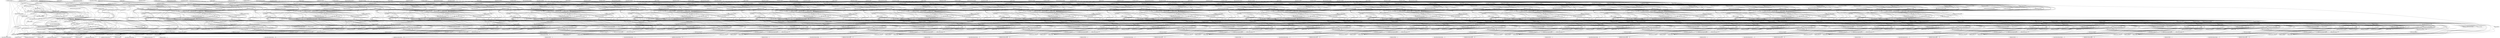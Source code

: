 strict digraph "EagerWorkflow-synthetic-instance" {
	unzip_reference_00000001	[task="<wfcommons.common.task.Task object at 0x76065fe2adc0>"];
	makeBWAIndex_00000002	[task="<wfcommons.common.task.Task object at 0x76063c7b6be0>"];
	unzip_reference_00000001 -> makeBWAIndex_00000002	[weight=0];
	makeFastaIndex_00000003	[task="<wfcommons.common.task.Task object at 0x760633c15160>"];
	unzip_reference_00000001 -> makeFastaIndex_00000003	[weight=0];
	makeSeqDict_00000004	[task="<wfcommons.common.task.Task object at 0x760633c15100>"];
	unzip_reference_00000001 -> makeSeqDict_00000004	[weight=0];
	circulargenerator_00000005	[task="<wfcommons.common.task.Task object at 0x760633c15190>"];
	unzip_reference_00000001 -> circulargenerator_00000005	[weight=0];
	mask_reference_for_pmdtools_00000006	[task="<wfcommons.common.task.Task object at 0x760633c150a0>"];
	unzip_reference_00000001 -> mask_reference_for_pmdtools_00000006	[weight=0];
	multivcfanalyzer_00000007	[task="<wfcommons.common.task.Task object at 0x7606380afb20>"];
	unzip_reference_00000001 -> multivcfanalyzer_00000007	[weight=0];
	genotyping_ug_00000008	[task="<wfcommons.common.task.Task object at 0x7606380afa30>"];
	unzip_reference_00000001 -> genotyping_ug_00000008	[weight=0];
	qualimap_00000009	[task="<wfcommons.common.task.Task object at 0x7606380afd30>"];
	unzip_reference_00000001 -> qualimap_00000009	[weight=0];
	circularmapper_00000015	[task="<wfcommons.common.task.Task object at 0x7606380afd60>"];
	unzip_reference_00000001 -> circularmapper_00000015	[weight=0];
	damageprofiler_00000020	[task="<wfcommons.common.task.Task object at 0x7606380afeb0>"];
	unzip_reference_00000001 -> damageprofiler_00000020	[weight=0];
	pmdtools_00000021	[task="<wfcommons.common.task.Task object at 0x7606380af070>"];
	unzip_reference_00000001 -> pmdtools_00000021	[weight=0];
	mapdamage_rescaling_00000022	[task="<wfcommons.common.task.Task object at 0x7606380af040>"];
	unzip_reference_00000001 -> mapdamage_rescaling_00000022	[weight=0];
	genotyping_hc_00000023	[task="<wfcommons.common.task.Task object at 0x7606380afd00>"];
	unzip_reference_00000001 -> genotyping_hc_00000023	[weight=0];
	genotyping_angsd_00000024	[task="<wfcommons.common.task.Task object at 0x7606380afbe0>"];
	unzip_reference_00000001 -> genotyping_angsd_00000024	[weight=0];
	genotyping_freebayes_00000025	[task="<wfcommons.common.task.Task object at 0x7606380afa00>"];
	unzip_reference_00000001 -> genotyping_freebayes_00000025	[weight=0];
	vcf2genome_00000026	[task="<wfcommons.common.task.Task object at 0x7606380afdf0>"];
	unzip_reference_00000001 -> vcf2genome_00000026	[weight=0];
	genotyping_pileupcaller_00000027	[task="<wfcommons.common.task.Task object at 0x7606380af820>"];
	unzip_reference_00000001 -> genotyping_pileupcaller_00000027	[weight=0];
	bcftools_stats_00000028	[task="<wfcommons.common.task.Task object at 0x7606380afc10>"];
	unzip_reference_00000001 -> bcftools_stats_00000028	[weight=0];
	bwamem_00000029	[task="<wfcommons.common.task.Task object at 0x7606380afca0>"];
	makeBWAIndex_00000002 -> bwamem_00000029	[weight=0];
	bwa_00000030	[task="<wfcommons.common.task.Task object at 0x7606380af760>"];
	makeBWAIndex_00000002 -> bwa_00000030	[weight=0];
	makeFastaIndex_00000003 -> genotyping_ug_00000008	[weight=0];
	makeFastaIndex_00000003 -> genotyping_hc_00000023	[weight=0];
	makeFastaIndex_00000003 -> genotyping_angsd_00000024	[weight=0];
	makeFastaIndex_00000003 -> genotyping_freebayes_00000025	[weight=0];
	makeFastaIndex_00000003 -> genotyping_pileupcaller_00000027	[weight=0];
	makeSeqDict_00000004 -> genotyping_ug_00000008	[weight=0];
	makeSeqDict_00000004 -> genotyping_hc_00000023	[weight=0];
	makeSeqDict_00000004 -> genotyping_angsd_00000024	[weight=0];
	makeSeqDict_00000004 -> genotyping_freebayes_00000025	[weight=0];
	makeSeqDict_00000004 -> genotyping_pileupcaller_00000027	[weight=0];
	circulargenerator_00000005 -> circularmapper_00000015	[weight=0];
	multiqc_00000031	[task="<wfcommons.common.task.Task object at 0x7606380afac0>"];
	multivcfanalyzer_00000007 -> multiqc_00000031	[weight=0];
	genotyping_ug_00000008 -> multivcfanalyzer_00000007	[weight=0];
	genotyping_ug_00000008 -> vcf2genome_00000026	[weight=0];
	genotyping_ug_00000008 -> bcftools_stats_00000028	[weight=0];
	qualimap_00000009 -> multiqc_00000031	[weight=0];
	dedup_00000010	[task="<wfcommons.common.task.Task object at 0x7606380afcd0>"];
	dedup_00000010 -> genotyping_ug_00000008	[weight=0];
	dedup_00000010 -> qualimap_00000009	[weight=0];
	library_merge_00000012	[task="<wfcommons.common.task.Task object at 0x7606380af970>"];
	dedup_00000010 -> library_merge_00000012	[weight=0];
	bam_trim_00000013	[task="<wfcommons.common.task.Task object at 0x7606380afee0>"];
	dedup_00000010 -> bam_trim_00000013	[weight=0];
	additional_library_merge_00000014	[task="<wfcommons.common.task.Task object at 0x7606380afdc0>"];
	dedup_00000010 -> additional_library_merge_00000014	[weight=0];
	dedup_00000010 -> damageprofiler_00000020	[weight=0];
	dedup_00000010 -> pmdtools_00000021	[weight=0];
	dedup_00000010 -> mapdamage_rescaling_00000022	[weight=0];
	dedup_00000010 -> genotyping_hc_00000023	[weight=0];
	dedup_00000010 -> genotyping_angsd_00000024	[weight=0];
	dedup_00000010 -> genotyping_freebayes_00000025	[weight=0];
	dedup_00000010 -> genotyping_pileupcaller_00000027	[weight=0];
	dedup_00000010 -> multiqc_00000031	[weight=0];
	mtnucratio_00000043	[task="<wfcommons.common.task.Task object at 0x7606380af6a0>"];
	dedup_00000010 -> mtnucratio_00000043	[weight=0];
	sexdeterrmine_prep_00000048	[task="<wfcommons.common.task.Task object at 0x7606380af5b0>"];
	dedup_00000010 -> sexdeterrmine_prep_00000048	[weight=0];
	nuclear_contamination_00000055	[task="<wfcommons.common.task.Task object at 0x7606380af490>"];
	dedup_00000010 -> nuclear_contamination_00000055	[weight=0];
	bedtools_00000056	[task="<wfcommons.common.task.Task object at 0x7606380af400>"];
	dedup_00000010 -> bedtools_00000056	[weight=0];
	markduplicates_00000011	[task="<wfcommons.common.task.Task object at 0x7606380affa0>"];
	markduplicates_00000011 -> genotyping_ug_00000008	[weight=0];
	markduplicates_00000011 -> qualimap_00000009	[weight=0];
	markduplicates_00000011 -> library_merge_00000012	[weight=0];
	markduplicates_00000011 -> bam_trim_00000013	[weight=0];
	markduplicates_00000011 -> additional_library_merge_00000014	[weight=0];
	markduplicates_00000011 -> damageprofiler_00000020	[weight=0];
	markduplicates_00000011 -> pmdtools_00000021	[weight=0];
	markduplicates_00000011 -> mapdamage_rescaling_00000022	[weight=0];
	markduplicates_00000011 -> genotyping_hc_00000023	[weight=0];
	markduplicates_00000011 -> genotyping_angsd_00000024	[weight=0];
	markduplicates_00000011 -> genotyping_freebayes_00000025	[weight=0];
	markduplicates_00000011 -> genotyping_pileupcaller_00000027	[weight=0];
	markduplicates_00000011 -> multiqc_00000031	[weight=0];
	markduplicates_00000011 -> mtnucratio_00000043	[weight=0];
	markduplicates_00000011 -> sexdeterrmine_prep_00000048	[weight=0];
	markduplicates_00000011 -> nuclear_contamination_00000055	[weight=0];
	markduplicates_00000011 -> bedtools_00000056	[weight=0];
	library_merge_00000012 -> genotyping_ug_00000008	[weight=0];
	library_merge_00000012 -> qualimap_00000009	[weight=0];
	library_merge_00000012 -> bam_trim_00000013	[weight=0];
	library_merge_00000012 -> additional_library_merge_00000014	[weight=0];
	library_merge_00000012 -> pmdtools_00000021	[weight=0];
	library_merge_00000012 -> mapdamage_rescaling_00000022	[weight=0];
	library_merge_00000012 -> genotyping_hc_00000023	[weight=0];
	library_merge_00000012 -> genotyping_angsd_00000024	[weight=0];
	library_merge_00000012 -> genotyping_freebayes_00000025	[weight=0];
	library_merge_00000012 -> genotyping_pileupcaller_00000027	[weight=0];
	library_merge_00000012 -> sexdeterrmine_prep_00000048	[weight=0];
	library_merge_00000012 -> bedtools_00000056	[weight=0];
	bam_trim_00000013 -> genotyping_ug_00000008	[weight=0];
	bam_trim_00000013 -> qualimap_00000009	[weight=0];
	bam_trim_00000013 -> additional_library_merge_00000014	[weight=0];
	bam_trim_00000013 -> genotyping_hc_00000023	[weight=0];
	bam_trim_00000013 -> genotyping_angsd_00000024	[weight=0];
	bam_trim_00000013 -> genotyping_freebayes_00000025	[weight=0];
	bam_trim_00000013 -> genotyping_pileupcaller_00000027	[weight=0];
	bam_trim_00000013 -> sexdeterrmine_prep_00000048	[weight=0];
	additional_library_merge_00000014 -> genotyping_ug_00000008	[weight=0];
	additional_library_merge_00000014 -> qualimap_00000009	[weight=0];
	additional_library_merge_00000014 -> genotyping_hc_00000023	[weight=0];
	additional_library_merge_00000014 -> genotyping_angsd_00000024	[weight=0];
	additional_library_merge_00000014 -> genotyping_freebayes_00000025	[weight=0];
	additional_library_merge_00000014 -> genotyping_pileupcaller_00000027	[weight=0];
	additional_library_merge_00000014 -> sexdeterrmine_prep_00000048	[weight=0];
	circularmapper_00000015 -> dedup_00000010	[weight=0];
	circularmapper_00000015 -> markduplicates_00000011	[weight=0];
	samtools_flagstat_00000038	[task="<wfcommons.common.task.Task object at 0x7606380af940>"];
	circularmapper_00000015 -> samtools_flagstat_00000038	[weight=0];
	samtools_flagstat_after_filter_00000039	[task="<wfcommons.common.task.Task object at 0x7606380af790>"];
	circularmapper_00000015 -> samtools_flagstat_after_filter_00000039	[weight=0];
	preseq_00000040	[task="<wfcommons.common.task.Task object at 0x7606380af8e0>"];
	circularmapper_00000015 -> preseq_00000040	[weight=0];
	hostremoval_input_fastq_00000051	[task="<wfcommons.common.task.Task object at 0x7606380af4c0>"];
	circularmapper_00000015 -> hostremoval_input_fastq_00000051	[weight=0];
	seqtype_merge_00000053	[task="<wfcommons.common.task.Task object at 0x7606380af460>"];
	circularmapper_00000015 -> seqtype_merge_00000053	[weight=0];
	samtools_filter_00000054	[task="<wfcommons.common.task.Task object at 0x7606380af430>"];
	circularmapper_00000015 -> samtools_filter_00000054	[weight=0];
	convertBam_00000016	[task="<wfcommons.common.task.Task object at 0x7606380afb80>"];
	convertBam_00000016 -> circularmapper_00000015	[weight=0];
	fastp_00000017	[task="<wfcommons.common.task.Task object at 0x7606380aff70>"];
	convertBam_00000016 -> fastp_00000017	[weight=0];
	adapter_removal_00000018	[task="<wfcommons.common.task.Task object at 0x7606380afbb0>"];
	convertBam_00000016 -> adapter_removal_00000018	[weight=0];
	lanemerge_00000019	[task="<wfcommons.common.task.Task object at 0x7606380afe80>"];
	convertBam_00000016 -> lanemerge_00000019	[weight=0];
	convertBam_00000016 -> bwamem_00000029	[weight=0];
	convertBam_00000016 -> bwa_00000030	[weight=0];
	fastqc_00000035	[task="<wfcommons.common.task.Task object at 0x7606380af9a0>"];
	convertBam_00000016 -> fastqc_00000035	[weight=0];
	fastqc_after_clipping_00000036	[task="<wfcommons.common.task.Task object at 0x7606380af7c0>"];
	convertBam_00000016 -> fastqc_after_clipping_00000036	[weight=0];
	bowtie2_00000037	[task="<wfcommons.common.task.Task object at 0x7606380afa60>"];
	convertBam_00000016 -> bowtie2_00000037	[weight=0];
	post_ar_fastq_trimming_00000049	[task="<wfcommons.common.task.Task object at 0x7606380af880>"];
	convertBam_00000016 -> post_ar_fastq_trimming_00000049	[weight=0];
	fastp_00000017 -> circularmapper_00000015	[weight=0];
	fastp_00000017 -> adapter_removal_00000018	[weight=0];
	fastp_00000017 -> lanemerge_00000019	[weight=0];
	fastp_00000017 -> bwamem_00000029	[weight=0];
	fastp_00000017 -> bwa_00000030	[weight=0];
	fastp_00000017 -> multiqc_00000031	[weight=0];
	fastp_00000017 -> fastqc_after_clipping_00000036	[weight=0];
	fastp_00000017 -> bowtie2_00000037	[weight=0];
	fastp_00000017 -> post_ar_fastq_trimming_00000049	[weight=0];
	adapter_removal_00000018 -> circularmapper_00000015	[weight=0];
	adapter_removal_00000018 -> lanemerge_00000019	[weight=0];
	adapter_removal_00000018 -> bwamem_00000029	[weight=0];
	adapter_removal_00000018 -> bwa_00000030	[weight=0];
	adapter_removal_00000018 -> multiqc_00000031	[weight=0];
	adapter_removal_00000018 -> fastqc_after_clipping_00000036	[weight=0];
	adapter_removal_00000018 -> bowtie2_00000037	[weight=0];
	adapter_removal_00000018 -> post_ar_fastq_trimming_00000049	[weight=0];
	lanemerge_00000019 -> circularmapper_00000015	[weight=0];
	lanemerge_00000019 -> bwamem_00000029	[weight=0];
	lanemerge_00000019 -> bwa_00000030	[weight=0];
	lanemerge_00000019 -> bowtie2_00000037	[weight=0];
	damageprofiler_00000020 -> multiqc_00000031	[weight=0];
	genotyping_hc_00000023 -> bcftools_stats_00000028	[weight=0];
	genotyping_freebayes_00000025 -> bcftools_stats_00000028	[weight=0];
	eigenstrat_snp_coverage_00000045	[task="<wfcommons.common.task.Task object at 0x7606380af640>"];
	genotyping_pileupcaller_00000027 -> eigenstrat_snp_coverage_00000045	[weight=0];
	bcftools_stats_00000028 -> multiqc_00000031	[weight=0];
	bwamem_00000029 -> dedup_00000010	[weight=0];
	bwamem_00000029 -> markduplicates_00000011	[weight=0];
	bwamem_00000029 -> samtools_flagstat_00000038	[weight=0];
	bwamem_00000029 -> samtools_flagstat_after_filter_00000039	[weight=0];
	bwamem_00000029 -> preseq_00000040	[weight=0];
	bwamem_00000029 -> hostremoval_input_fastq_00000051	[weight=0];
	bwamem_00000029 -> seqtype_merge_00000053	[weight=0];
	bwamem_00000029 -> samtools_filter_00000054	[weight=0];
	bwa_00000030 -> dedup_00000010	[weight=0];
	bwa_00000030 -> markduplicates_00000011	[weight=0];
	bwa_00000030 -> samtools_flagstat_00000038	[weight=0];
	bwa_00000030 -> samtools_flagstat_after_filter_00000039	[weight=0];
	bwa_00000030 -> preseq_00000040	[weight=0];
	bwa_00000030 -> hostremoval_input_fastq_00000051	[weight=0];
	bwa_00000030 -> seqtype_merge_00000053	[weight=0];
	bwa_00000030 -> samtools_filter_00000054	[weight=0];
	sexdeterrmine_00000032	[task="<wfcommons.common.task.Task object at 0x7606380af8b0>"];
	sexdeterrmine_00000032 -> multiqc_00000031	[weight=0];
	malt_00000033	[task="<wfcommons.common.task.Task object at 0x7606380af6d0>"];
	malt_00000033 -> multiqc_00000031	[weight=0];
	maltextract_00000034	[task="<wfcommons.common.task.Task object at 0x7606380af910>"];
	malt_00000033 -> maltextract_00000034	[weight=0];
	maltextract_00000034 -> multiqc_00000031	[weight=0];
	fastqc_00000035 -> multiqc_00000031	[weight=0];
	fastqc_after_clipping_00000036 -> multiqc_00000031	[weight=0];
	bowtie2_00000037 -> dedup_00000010	[weight=0];
	bowtie2_00000037 -> markduplicates_00000011	[weight=0];
	bowtie2_00000037 -> multiqc_00000031	[weight=0];
	bowtie2_00000037 -> samtools_flagstat_00000038	[weight=0];
	bowtie2_00000037 -> samtools_flagstat_after_filter_00000039	[weight=0];
	bowtie2_00000037 -> preseq_00000040	[weight=0];
	bowtie2_00000037 -> hostremoval_input_fastq_00000051	[weight=0];
	bowtie2_00000037 -> seqtype_merge_00000053	[weight=0];
	bowtie2_00000037 -> samtools_filter_00000054	[weight=0];
	samtools_flagstat_00000038 -> multiqc_00000031	[weight=0];
	endorSpy_00000041	[task="<wfcommons.common.task.Task object at 0x7606380af850>"];
	samtools_flagstat_00000038 -> endorSpy_00000041	[weight=0];
	samtools_flagstat_after_filter_00000039 -> multiqc_00000031	[weight=0];
	samtools_flagstat_after_filter_00000039 -> endorSpy_00000041	[weight=0];
	preseq_00000040 -> multiqc_00000031	[weight=0];
	endorSpy_00000041 -> multiqc_00000031	[weight=0];
	metagenomic_complexity_filter_00000042	[task="<wfcommons.common.task.Task object at 0x7606380af7f0>"];
	metagenomic_complexity_filter_00000042 -> multiqc_00000031	[weight=0];
	mtnucratio_00000043 -> multiqc_00000031	[weight=0];
	print_nuclear_contamination_00000044	[task="<wfcommons.common.task.Task object at 0x7606380af670>"];
	print_nuclear_contamination_00000044 -> multiqc_00000031	[weight=0];
	eigenstrat_snp_coverage_00000045 -> multiqc_00000031	[weight=0];
	kraken_00000046	[task="<wfcommons.common.task.Task object at 0x7606380af610>"];
	kraken_00000046 -> multiqc_00000031	[weight=0];
	kraken_parse_00000057	[task="<wfcommons.common.task.Task object at 0x7606380af4f0>"];
	kraken_00000046 -> kraken_parse_00000057	[weight=0];
	get_software_versions_00000047	[task="<wfcommons.common.task.Task object at 0x7606380af5e0>"];
	get_software_versions_00000047 -> multiqc_00000031	[weight=0];
	sexdeterrmine_prep_00000048 -> sexdeterrmine_00000032	[weight=0];
	indexinputbam_00000050	[task="<wfcommons.common.task.Task object at 0x7606380af550>"];
	indexinputbam_00000050 -> dedup_00000010	[weight=0];
	indexinputbam_00000050 -> markduplicates_00000011	[weight=0];
	indexinputbam_00000050 -> samtools_flagstat_00000038	[weight=0];
	indexinputbam_00000050 -> samtools_flagstat_after_filter_00000039	[weight=0];
	indexinputbam_00000050 -> preseq_00000040	[weight=0];
	indexinputbam_00000050 -> hostremoval_input_fastq_00000051	[weight=0];
	indexinputbam_00000050 -> seqtype_merge_00000053	[weight=0];
	indexinputbam_00000050 -> samtools_filter_00000054	[weight=0];
	lanemerge_hostremoval_fastq_00000052	[task="<wfcommons.common.task.Task object at 0x7606380af520>"];
	lanemerge_hostremoval_fastq_00000052 -> hostremoval_input_fastq_00000051	[weight=0];
	seqtype_merge_00000053 -> dedup_00000010	[weight=0];
	seqtype_merge_00000053 -> markduplicates_00000011	[weight=0];
	seqtype_merge_00000053 -> samtools_flagstat_00000038	[weight=0];
	seqtype_merge_00000053 -> samtools_flagstat_after_filter_00000039	[weight=0];
	seqtype_merge_00000053 -> preseq_00000040	[weight=0];
	seqtype_merge_00000053 -> samtools_filter_00000054	[weight=0];
	samtools_filter_00000054 -> dedup_00000010	[weight=0];
	samtools_filter_00000054 -> markduplicates_00000011	[weight=0];
	samtools_filter_00000054 -> samtools_flagstat_after_filter_00000039	[weight=0];
	samtools_filter_00000054 -> preseq_00000040	[weight=0];
	samtools_filter_00000054 -> metagenomic_complexity_filter_00000042	[weight=0];
	nuclear_contamination_00000055 -> print_nuclear_contamination_00000044	[weight=0];
	kraken_merge_00000058	[task="<wfcommons.common.task.Task object at 0x7606380af3d0>"];
	kraken_parse_00000057 -> kraken_merge_00000058	[weight=0];
	output_documentation_00000059	[task="<wfcommons.common.task.Task object at 0x7606380af3a0>"];
	qualimap_00000060	[task="<wfcommons.common.task.Task object at 0x7606380af370>"];
	multiqc_00000067	[task="<wfcommons.common.task.Task object at 0x7606380af280>"];
	qualimap_00000060 -> multiqc_00000067	[weight=0];
	unzip_reference_00000061	[task="<wfcommons.common.task.Task object at 0x7606380af340>"];
	unzip_reference_00000061 -> qualimap_00000060	[weight=0];
	pmdtools_00000063	[task="<wfcommons.common.task.Task object at 0x7606380af2e0>"];
	unzip_reference_00000061 -> pmdtools_00000063	[weight=0];
	circulargenerator_00000065	[task="<wfcommons.common.task.Task object at 0x7606380af1f0>"];
	unzip_reference_00000061 -> circulargenerator_00000065	[weight=0];
	mask_reference_for_pmdtools_00000066	[task="<wfcommons.common.task.Task object at 0x7606380af580>"];
	unzip_reference_00000061 -> mask_reference_for_pmdtools_00000066	[weight=0];
	genotyping_ug_00000072	[task="<wfcommons.common.task.Task object at 0x7606380af250>"];
	unzip_reference_00000061 -> genotyping_ug_00000072	[weight=0];
	genotyping_pileupcaller_00000075	[task="<wfcommons.common.task.Task object at 0x7606380af220>"];
	unzip_reference_00000061 -> genotyping_pileupcaller_00000075	[weight=0];
	makeBWAIndex_00000082	[task="<wfcommons.common.task.Task object at 0x7606383f1c10>"];
	unzip_reference_00000061 -> makeBWAIndex_00000082	[weight=0];
	makeFastaIndex_00000083	[task="<wfcommons.common.task.Task object at 0x7606383f1e50>"];
	unzip_reference_00000061 -> makeFastaIndex_00000083	[weight=0];
	bcftools_stats_00000089	[task="<wfcommons.common.task.Task object at 0x7606383f1a60>"];
	unzip_reference_00000061 -> bcftools_stats_00000089	[weight=0];
	genotyping_hc_00000094	[task="<wfcommons.common.task.Task object at 0x7606383f1be0>"];
	unzip_reference_00000061 -> genotyping_hc_00000094	[weight=0];
	circularmapper_00000095	[task="<wfcommons.common.task.Task object at 0x7606383f1bb0>"];
	unzip_reference_00000061 -> circularmapper_00000095	[weight=0];
	mapdamage_rescaling_00000099	[task="<wfcommons.common.task.Task object at 0x7606383f1fd0>"];
	unzip_reference_00000061 -> mapdamage_rescaling_00000099	[weight=0];
	makeSeqDict_00000106	[task="<wfcommons.common.task.Task object at 0x7606383f1f10>"];
	unzip_reference_00000061 -> makeSeqDict_00000106	[weight=0];
	genotyping_angsd_00000108	[task="<wfcommons.common.task.Task object at 0x7606359eefd0>"];
	unzip_reference_00000061 -> genotyping_angsd_00000108	[weight=0];
	damageprofiler_00000109	[task="<wfcommons.common.task.Task object at 0x7606359eeeb0>"];
	unzip_reference_00000061 -> damageprofiler_00000109	[weight=0];
	multivcfanalyzer_00000110	[task="<wfcommons.common.task.Task object at 0x7606359eee80>"];
	unzip_reference_00000061 -> multivcfanalyzer_00000110	[weight=0];
	vcf2genome_00000111	[task="<wfcommons.common.task.Task object at 0x7606359eef70>"];
	unzip_reference_00000061 -> vcf2genome_00000111	[weight=0];
	genotyping_freebayes_00000118	[task="<wfcommons.common.task.Task object at 0x7606359eedc0>"];
	unzip_reference_00000061 -> genotyping_freebayes_00000118	[weight=0];
	fastqc_after_clipping_00000062	[task="<wfcommons.common.task.Task object at 0x7606380af310>"];
	fastqc_after_clipping_00000062 -> multiqc_00000067	[weight=0];
	preseq_00000064	[task="<wfcommons.common.task.Task object at 0x7606380af2b0>"];
	preseq_00000064 -> multiqc_00000067	[weight=0];
	circulargenerator_00000065 -> circularmapper_00000095	[weight=0];
	post_ar_fastq_trimming_00000068	[task="<wfcommons.common.task.Task object at 0x7606380af1c0>"];
	output_documentation_00000069	[task="<wfcommons.common.task.Task object at 0x7606380af190>"];
	nuclear_contamination_00000070	[task="<wfcommons.common.task.Task object at 0x7606380af160>"];
	print_nuclear_contamination_00000113	[task="<wfcommons.common.task.Task object at 0x7606359eeb80>"];
	nuclear_contamination_00000070 -> print_nuclear_contamination_00000113	[weight=0];
	samtools_flagstat_after_filter_00000071	[task="<wfcommons.common.task.Task object at 0x7606380af100>"];
	samtools_flagstat_after_filter_00000071 -> multiqc_00000067	[weight=0];
	endorSpy_00000114	[task="<wfcommons.common.task.Task object at 0x7606359eeee0>"];
	samtools_flagstat_after_filter_00000071 -> endorSpy_00000114	[weight=0];
	genotyping_ug_00000072 -> bcftools_stats_00000089	[weight=0];
	genotyping_ug_00000072 -> multivcfanalyzer_00000110	[weight=0];
	genotyping_ug_00000072 -> vcf2genome_00000111	[weight=0];
	indexinputbam_00000073	[task="<wfcommons.common.task.Task object at 0x7606380af130>"];
	indexinputbam_00000073 -> preseq_00000064	[weight=0];
	indexinputbam_00000073 -> samtools_flagstat_after_filter_00000071	[weight=0];
	hostremoval_input_fastq_00000085	[task="<wfcommons.common.task.Task object at 0x7606383f1dc0>"];
	indexinputbam_00000073 -> hostremoval_input_fastq_00000085	[weight=0];
	seqtype_merge_00000086	[task="<wfcommons.common.task.Task object at 0x7606383f1b50>"];
	indexinputbam_00000073 -> seqtype_merge_00000086	[weight=0];
	samtools_filter_00000087	[task="<wfcommons.common.task.Task object at 0x7606383f1cd0>"];
	indexinputbam_00000073 -> samtools_filter_00000087	[weight=0];
	samtools_flagstat_00000090	[task="<wfcommons.common.task.Task object at 0x7606383f1d00>"];
	indexinputbam_00000073 -> samtools_flagstat_00000090	[weight=0];
	markduplicates_00000096	[task="<wfcommons.common.task.Task object at 0x7606383f1c70>"];
	indexinputbam_00000073 -> markduplicates_00000096	[weight=0];
	dedup_00000116	[task="<wfcommons.common.task.Task object at 0x7606359eee20>"];
	indexinputbam_00000073 -> dedup_00000116	[weight=0];
	lanemerge_hostremoval_fastq_00000074	[task="<wfcommons.common.task.Task object at 0x7606380af0d0>"];
	lanemerge_hostremoval_fastq_00000074 -> hostremoval_input_fastq_00000085	[weight=0];
	eigenstrat_snp_coverage_00000076	[task="<wfcommons.common.task.Task object at 0x7606380aff10>"];
	genotyping_pileupcaller_00000075 -> eigenstrat_snp_coverage_00000076	[weight=0];
	eigenstrat_snp_coverage_00000076 -> multiqc_00000067	[weight=0];
	kraken_00000077	[task="<wfcommons.common.task.Task object at 0x7606380afd90>"];
	kraken_00000077 -> multiqc_00000067	[weight=0];
	kraken_parse_00000097	[task="<wfcommons.common.task.Task object at 0x7606383f1a90>"];
	kraken_00000077 -> kraken_parse_00000097	[weight=0];
	bedtools_00000078	[task="<wfcommons.common.task.Task object at 0x7606380aff40>"];
	kraken_merge_00000079	[task="<wfcommons.common.task.Task object at 0x7606383f1eb0>"];
	bwa_00000080	[task="<wfcommons.common.task.Task object at 0x7606383f1e20>"];
	bwa_00000080 -> preseq_00000064	[weight=0];
	bwa_00000080 -> samtools_flagstat_after_filter_00000071	[weight=0];
	bwa_00000080 -> hostremoval_input_fastq_00000085	[weight=0];
	bwa_00000080 -> seqtype_merge_00000086	[weight=0];
	bwa_00000080 -> samtools_filter_00000087	[weight=0];
	bwa_00000080 -> samtools_flagstat_00000090	[weight=0];
	bwa_00000080 -> markduplicates_00000096	[weight=0];
	bwa_00000080 -> dedup_00000116	[weight=0];
	metagenomic_complexity_filter_00000081	[task="<wfcommons.common.task.Task object at 0x7606383f1f70>"];
	metagenomic_complexity_filter_00000081 -> multiqc_00000067	[weight=0];
	makeBWAIndex_00000082 -> bwa_00000080	[weight=0];
	bwamem_00000104	[task="<wfcommons.common.task.Task object at 0x7606383f1d60>"];
	makeBWAIndex_00000082 -> bwamem_00000104	[weight=0];
	makeFastaIndex_00000083 -> genotyping_ug_00000072	[weight=0];
	makeFastaIndex_00000083 -> genotyping_pileupcaller_00000075	[weight=0];
	makeFastaIndex_00000083 -> genotyping_hc_00000094	[weight=0];
	makeFastaIndex_00000083 -> genotyping_angsd_00000108	[weight=0];
	makeFastaIndex_00000083 -> genotyping_freebayes_00000118	[weight=0];
	library_merge_00000084	[task="<wfcommons.common.task.Task object at 0x7606383f1d90>"];
	library_merge_00000084 -> qualimap_00000060	[weight=0];
	library_merge_00000084 -> pmdtools_00000063	[weight=0];
	library_merge_00000084 -> genotyping_ug_00000072	[weight=0];
	library_merge_00000084 -> genotyping_pileupcaller_00000075	[weight=0];
	library_merge_00000084 -> bedtools_00000078	[weight=0];
	sexdeterrmine_prep_00000092	[task="<wfcommons.common.task.Task object at 0x7606383f1b80>"];
	library_merge_00000084 -> sexdeterrmine_prep_00000092	[weight=0];
	additional_library_merge_00000093	[task="<wfcommons.common.task.Task object at 0x7606383f1e80>"];
	library_merge_00000084 -> additional_library_merge_00000093	[weight=0];
	library_merge_00000084 -> genotyping_hc_00000094	[weight=0];
	library_merge_00000084 -> mapdamage_rescaling_00000099	[weight=0];
	bam_trim_00000102	[task="<wfcommons.common.task.Task object at 0x7606383f1f40>"];
	library_merge_00000084 -> bam_trim_00000102	[weight=0];
	library_merge_00000084 -> genotyping_angsd_00000108	[weight=0];
	library_merge_00000084 -> genotyping_freebayes_00000118	[weight=0];
	seqtype_merge_00000086 -> preseq_00000064	[weight=0];
	seqtype_merge_00000086 -> samtools_flagstat_after_filter_00000071	[weight=0];
	seqtype_merge_00000086 -> samtools_filter_00000087	[weight=0];
	seqtype_merge_00000086 -> samtools_flagstat_00000090	[weight=0];
	seqtype_merge_00000086 -> markduplicates_00000096	[weight=0];
	seqtype_merge_00000086 -> dedup_00000116	[weight=0];
	samtools_filter_00000087 -> preseq_00000064	[weight=0];
	samtools_filter_00000087 -> samtools_flagstat_after_filter_00000071	[weight=0];
	samtools_filter_00000087 -> metagenomic_complexity_filter_00000081	[weight=0];
	samtools_filter_00000087 -> markduplicates_00000096	[weight=0];
	samtools_filter_00000087 -> dedup_00000116	[weight=0];
	adapter_removal_00000088	[task="<wfcommons.common.task.Task object at 0x7606383f1d30>"];
	adapter_removal_00000088 -> fastqc_after_clipping_00000062	[weight=0];
	adapter_removal_00000088 -> multiqc_00000067	[weight=0];
	adapter_removal_00000088 -> post_ar_fastq_trimming_00000068	[weight=0];
	adapter_removal_00000088 -> bwa_00000080	[weight=0];
	lanemerge_00000091	[task="<wfcommons.common.task.Task object at 0x7606383f1df0>"];
	adapter_removal_00000088 -> lanemerge_00000091	[weight=0];
	adapter_removal_00000088 -> circularmapper_00000095	[weight=0];
	adapter_removal_00000088 -> bwamem_00000104	[weight=0];
	bowtie2_00000117	[task="<wfcommons.common.task.Task object at 0x7606359eef10>"];
	adapter_removal_00000088 -> bowtie2_00000117	[weight=0];
	bcftools_stats_00000089 -> multiqc_00000067	[weight=0];
	samtools_flagstat_00000090 -> multiqc_00000067	[weight=0];
	samtools_flagstat_00000090 -> endorSpy_00000114	[weight=0];
	lanemerge_00000091 -> bwa_00000080	[weight=0];
	lanemerge_00000091 -> circularmapper_00000095	[weight=0];
	lanemerge_00000091 -> bwamem_00000104	[weight=0];
	lanemerge_00000091 -> bowtie2_00000117	[weight=0];
	sexdeterrmine_00000098	[task="<wfcommons.common.task.Task object at 0x7606383f1ca0>"];
	sexdeterrmine_prep_00000092 -> sexdeterrmine_00000098	[weight=0];
	additional_library_merge_00000093 -> qualimap_00000060	[weight=0];
	additional_library_merge_00000093 -> genotyping_ug_00000072	[weight=0];
	additional_library_merge_00000093 -> genotyping_pileupcaller_00000075	[weight=0];
	additional_library_merge_00000093 -> sexdeterrmine_prep_00000092	[weight=0];
	additional_library_merge_00000093 -> genotyping_hc_00000094	[weight=0];
	additional_library_merge_00000093 -> genotyping_angsd_00000108	[weight=0];
	additional_library_merge_00000093 -> genotyping_freebayes_00000118	[weight=0];
	genotyping_hc_00000094 -> bcftools_stats_00000089	[weight=0];
	circularmapper_00000095 -> preseq_00000064	[weight=0];
	circularmapper_00000095 -> samtools_flagstat_after_filter_00000071	[weight=0];
	circularmapper_00000095 -> hostremoval_input_fastq_00000085	[weight=0];
	circularmapper_00000095 -> seqtype_merge_00000086	[weight=0];
	circularmapper_00000095 -> samtools_filter_00000087	[weight=0];
	circularmapper_00000095 -> samtools_flagstat_00000090	[weight=0];
	circularmapper_00000095 -> markduplicates_00000096	[weight=0];
	circularmapper_00000095 -> dedup_00000116	[weight=0];
	markduplicates_00000096 -> qualimap_00000060	[weight=0];
	markduplicates_00000096 -> pmdtools_00000063	[weight=0];
	markduplicates_00000096 -> multiqc_00000067	[weight=0];
	markduplicates_00000096 -> nuclear_contamination_00000070	[weight=0];
	markduplicates_00000096 -> genotyping_ug_00000072	[weight=0];
	markduplicates_00000096 -> genotyping_pileupcaller_00000075	[weight=0];
	markduplicates_00000096 -> bedtools_00000078	[weight=0];
	markduplicates_00000096 -> library_merge_00000084	[weight=0];
	markduplicates_00000096 -> sexdeterrmine_prep_00000092	[weight=0];
	markduplicates_00000096 -> additional_library_merge_00000093	[weight=0];
	markduplicates_00000096 -> genotyping_hc_00000094	[weight=0];
	markduplicates_00000096 -> mapdamage_rescaling_00000099	[weight=0];
	mtnucratio_00000100	[task="<wfcommons.common.task.Task object at 0x7606383f1c40>"];
	markduplicates_00000096 -> mtnucratio_00000100	[weight=0];
	markduplicates_00000096 -> bam_trim_00000102	[weight=0];
	markduplicates_00000096 -> genotyping_angsd_00000108	[weight=0];
	markduplicates_00000096 -> damageprofiler_00000109	[weight=0];
	markduplicates_00000096 -> genotyping_freebayes_00000118	[weight=0];
	kraken_parse_00000097 -> kraken_merge_00000079	[weight=0];
	sexdeterrmine_00000098 -> multiqc_00000067	[weight=0];
	mtnucratio_00000100 -> multiqc_00000067	[weight=0];
	maltextract_00000101	[task="<wfcommons.common.task.Task object at 0x7606383f1a30>"];
	maltextract_00000101 -> multiqc_00000067	[weight=0];
	bam_trim_00000102 -> qualimap_00000060	[weight=0];
	bam_trim_00000102 -> genotyping_ug_00000072	[weight=0];
	bam_trim_00000102 -> genotyping_pileupcaller_00000075	[weight=0];
	bam_trim_00000102 -> sexdeterrmine_prep_00000092	[weight=0];
	bam_trim_00000102 -> additional_library_merge_00000093	[weight=0];
	bam_trim_00000102 -> genotyping_hc_00000094	[weight=0];
	bam_trim_00000102 -> genotyping_angsd_00000108	[weight=0];
	bam_trim_00000102 -> genotyping_freebayes_00000118	[weight=0];
	fastp_00000103	[task="<wfcommons.common.task.Task object at 0x7606383f1fa0>"];
	fastp_00000103 -> fastqc_after_clipping_00000062	[weight=0];
	fastp_00000103 -> multiqc_00000067	[weight=0];
	fastp_00000103 -> post_ar_fastq_trimming_00000068	[weight=0];
	fastp_00000103 -> bwa_00000080	[weight=0];
	fastp_00000103 -> adapter_removal_00000088	[weight=0];
	fastp_00000103 -> lanemerge_00000091	[weight=0];
	fastp_00000103 -> circularmapper_00000095	[weight=0];
	fastp_00000103 -> bwamem_00000104	[weight=0];
	fastp_00000103 -> bowtie2_00000117	[weight=0];
	bwamem_00000104 -> preseq_00000064	[weight=0];
	bwamem_00000104 -> samtools_flagstat_after_filter_00000071	[weight=0];
	bwamem_00000104 -> hostremoval_input_fastq_00000085	[weight=0];
	bwamem_00000104 -> seqtype_merge_00000086	[weight=0];
	bwamem_00000104 -> samtools_filter_00000087	[weight=0];
	bwamem_00000104 -> samtools_flagstat_00000090	[weight=0];
	bwamem_00000104 -> markduplicates_00000096	[weight=0];
	bwamem_00000104 -> dedup_00000116	[weight=0];
	convertBam_00000105	[task="<wfcommons.common.task.Task object at 0x7606383f1ee0>"];
	convertBam_00000105 -> fastqc_after_clipping_00000062	[weight=0];
	convertBam_00000105 -> post_ar_fastq_trimming_00000068	[weight=0];
	convertBam_00000105 -> bwa_00000080	[weight=0];
	convertBam_00000105 -> adapter_removal_00000088	[weight=0];
	convertBam_00000105 -> lanemerge_00000091	[weight=0];
	convertBam_00000105 -> circularmapper_00000095	[weight=0];
	convertBam_00000105 -> fastp_00000103	[weight=0];
	convertBam_00000105 -> bwamem_00000104	[weight=0];
	fastqc_00000112	[task="<wfcommons.common.task.Task object at 0x7606359eef40>"];
	convertBam_00000105 -> fastqc_00000112	[weight=0];
	convertBam_00000105 -> bowtie2_00000117	[weight=0];
	makeSeqDict_00000106 -> genotyping_ug_00000072	[weight=0];
	makeSeqDict_00000106 -> genotyping_pileupcaller_00000075	[weight=0];
	makeSeqDict_00000106 -> genotyping_hc_00000094	[weight=0];
	makeSeqDict_00000106 -> genotyping_angsd_00000108	[weight=0];
	makeSeqDict_00000106 -> genotyping_freebayes_00000118	[weight=0];
	malt_00000107	[task="<wfcommons.common.task.Task object at 0x7606383f1ac0>"];
	malt_00000107 -> multiqc_00000067	[weight=0];
	malt_00000107 -> maltextract_00000101	[weight=0];
	damageprofiler_00000109 -> multiqc_00000067	[weight=0];
	multivcfanalyzer_00000110 -> multiqc_00000067	[weight=0];
	fastqc_00000112 -> multiqc_00000067	[weight=0];
	print_nuclear_contamination_00000113 -> multiqc_00000067	[weight=0];
	endorSpy_00000114 -> multiqc_00000067	[weight=0];
	get_software_versions_00000115	[task="<wfcommons.common.task.Task object at 0x7606359eedf0>"];
	get_software_versions_00000115 -> multiqc_00000067	[weight=0];
	dedup_00000116 -> qualimap_00000060	[weight=0];
	dedup_00000116 -> pmdtools_00000063	[weight=0];
	dedup_00000116 -> multiqc_00000067	[weight=0];
	dedup_00000116 -> nuclear_contamination_00000070	[weight=0];
	dedup_00000116 -> genotyping_ug_00000072	[weight=0];
	dedup_00000116 -> genotyping_pileupcaller_00000075	[weight=0];
	dedup_00000116 -> bedtools_00000078	[weight=0];
	dedup_00000116 -> library_merge_00000084	[weight=0];
	dedup_00000116 -> sexdeterrmine_prep_00000092	[weight=0];
	dedup_00000116 -> additional_library_merge_00000093	[weight=0];
	dedup_00000116 -> genotyping_hc_00000094	[weight=0];
	dedup_00000116 -> mapdamage_rescaling_00000099	[weight=0];
	dedup_00000116 -> mtnucratio_00000100	[weight=0];
	dedup_00000116 -> bam_trim_00000102	[weight=0];
	dedup_00000116 -> genotyping_angsd_00000108	[weight=0];
	dedup_00000116 -> damageprofiler_00000109	[weight=0];
	dedup_00000116 -> genotyping_freebayes_00000118	[weight=0];
	bowtie2_00000117 -> preseq_00000064	[weight=0];
	bowtie2_00000117 -> multiqc_00000067	[weight=0];
	bowtie2_00000117 -> samtools_flagstat_after_filter_00000071	[weight=0];
	bowtie2_00000117 -> hostremoval_input_fastq_00000085	[weight=0];
	bowtie2_00000117 -> seqtype_merge_00000086	[weight=0];
	bowtie2_00000117 -> samtools_filter_00000087	[weight=0];
	bowtie2_00000117 -> samtools_flagstat_00000090	[weight=0];
	bowtie2_00000117 -> markduplicates_00000096	[weight=0];
	bowtie2_00000117 -> dedup_00000116	[weight=0];
	genotyping_freebayes_00000118 -> bcftools_stats_00000089	[weight=0];
	qualimap_00000119	[task="<wfcommons.common.task.Task object at 0x7606359eed60>"];
	multiqc_00000126	[task="<wfcommons.common.task.Task object at 0x7606359eec70>"];
	qualimap_00000119 -> multiqc_00000126	[weight=0];
	unzip_reference_00000120	[task="<wfcommons.common.task.Task object at 0x7606359eed30>"];
	unzip_reference_00000120 -> qualimap_00000119	[weight=0];
	pmdtools_00000122	[task="<wfcommons.common.task.Task object at 0x7606359eed00>"];
	unzip_reference_00000120 -> pmdtools_00000122	[weight=0];
	circulargenerator_00000124	[task="<wfcommons.common.task.Task object at 0x7606359eeca0>"];
	unzip_reference_00000120 -> circulargenerator_00000124	[weight=0];
	mask_reference_for_pmdtools_00000125	[task="<wfcommons.common.task.Task object at 0x7606359eebb0>"];
	unzip_reference_00000120 -> mask_reference_for_pmdtools_00000125	[weight=0];
	genotyping_ug_00000131	[task="<wfcommons.common.task.Task object at 0x7606359eec40>"];
	unzip_reference_00000120 -> genotyping_ug_00000131	[weight=0];
	genotyping_pileupcaller_00000134	[task="<wfcommons.common.task.Task object at 0x7606359eea90>"];
	unzip_reference_00000120 -> genotyping_pileupcaller_00000134	[weight=0];
	makeBWAIndex_00000141	[task="<wfcommons.common.task.Task object at 0x7606359ee9d0>"];
	unzip_reference_00000120 -> makeBWAIndex_00000141	[weight=0];
	makeFastaIndex_00000142	[task="<wfcommons.common.task.Task object at 0x7606359ee8e0>"];
	unzip_reference_00000120 -> makeFastaIndex_00000142	[weight=0];
	bcftools_stats_00000148	[task="<wfcommons.common.task.Task object at 0x7606359ee820>"];
	unzip_reference_00000120 -> bcftools_stats_00000148	[weight=0];
	genotyping_hc_00000153	[task="<wfcommons.common.task.Task object at 0x7606359ee640>"];
	unzip_reference_00000120 -> genotyping_hc_00000153	[weight=0];
	circularmapper_00000154	[task="<wfcommons.common.task.Task object at 0x7606359ee730>"];
	unzip_reference_00000120 -> circularmapper_00000154	[weight=0];
	mapdamage_rescaling_00000158	[task="<wfcommons.common.task.Task object at 0x7606359ee670>"];
	unzip_reference_00000120 -> mapdamage_rescaling_00000158	[weight=0];
	makeSeqDict_00000165	[task="<wfcommons.common.task.Task object at 0x7606359ee4c0>"];
	unzip_reference_00000120 -> makeSeqDict_00000165	[weight=0];
	genotyping_angsd_00000167	[task="<wfcommons.common.task.Task object at 0x7606359ee4f0>"];
	unzip_reference_00000120 -> genotyping_angsd_00000167	[weight=0];
	damageprofiler_00000168	[task="<wfcommons.common.task.Task object at 0x7606359ee370>"];
	unzip_reference_00000120 -> damageprofiler_00000168	[weight=0];
	multivcfanalyzer_00000169	[task="<wfcommons.common.task.Task object at 0x7606359ee460>"];
	unzip_reference_00000120 -> multivcfanalyzer_00000169	[weight=0];
	vcf2genome_00000170	[task="<wfcommons.common.task.Task object at 0x7606359ee400>"];
	unzip_reference_00000120 -> vcf2genome_00000170	[weight=0];
	genotyping_freebayes_00000177	[task="<wfcommons.common.task.Task object at 0x7606359ee2b0>"];
	unzip_reference_00000120 -> genotyping_freebayes_00000177	[weight=0];
	fastqc_after_clipping_00000121	[task="<wfcommons.common.task.Task object at 0x7606359eed90>"];
	fastqc_after_clipping_00000121 -> multiqc_00000126	[weight=0];
	preseq_00000123	[task="<wfcommons.common.task.Task object at 0x7606359eebe0>"];
	preseq_00000123 -> multiqc_00000126	[weight=0];
	circulargenerator_00000124 -> circularmapper_00000154	[weight=0];
	post_ar_fastq_trimming_00000127	[task="<wfcommons.common.task.Task object at 0x7606359eefa0>"];
	output_documentation_00000128	[task="<wfcommons.common.task.Task object at 0x7606359ee8b0>"];
	nuclear_contamination_00000129	[task="<wfcommons.common.task.Task object at 0x7606359eec10>"];
	print_nuclear_contamination_00000172	[task="<wfcommons.common.task.Task object at 0x7606359ee6d0>"];
	nuclear_contamination_00000129 -> print_nuclear_contamination_00000172	[weight=0];
	samtools_flagstat_after_filter_00000130	[task="<wfcommons.common.task.Task object at 0x7606359eeb50>"];
	samtools_flagstat_after_filter_00000130 -> multiqc_00000126	[weight=0];
	endorSpy_00000173	[task="<wfcommons.common.task.Task object at 0x7606359ee3d0>"];
	samtools_flagstat_after_filter_00000130 -> endorSpy_00000173	[weight=0];
	genotyping_ug_00000131 -> bcftools_stats_00000148	[weight=0];
	genotyping_ug_00000131 -> multivcfanalyzer_00000169	[weight=0];
	genotyping_ug_00000131 -> vcf2genome_00000170	[weight=0];
	indexinputbam_00000132	[task="<wfcommons.common.task.Task object at 0x7606359eeb20>"];
	indexinputbam_00000132 -> preseq_00000123	[weight=0];
	indexinputbam_00000132 -> samtools_flagstat_after_filter_00000130	[weight=0];
	hostremoval_input_fastq_00000144	[task="<wfcommons.common.task.Task object at 0x7606359ee880>"];
	indexinputbam_00000132 -> hostremoval_input_fastq_00000144	[weight=0];
	seqtype_merge_00000145	[task="<wfcommons.common.task.Task object at 0x7606359ee5e0>"];
	indexinputbam_00000132 -> seqtype_merge_00000145	[weight=0];
	samtools_filter_00000146	[task="<wfcommons.common.task.Task object at 0x7606359ee970>"];
	indexinputbam_00000132 -> samtools_filter_00000146	[weight=0];
	samtools_flagstat_00000149	[task="<wfcommons.common.task.Task object at 0x7606359ee7f0>"];
	indexinputbam_00000132 -> samtools_flagstat_00000149	[weight=0];
	markduplicates_00000155	[task="<wfcommons.common.task.Task object at 0x7606359eea00>"];
	indexinputbam_00000132 -> markduplicates_00000155	[weight=0];
	dedup_00000175	[task="<wfcommons.common.task.Task object at 0x7606359ee040>"];
	indexinputbam_00000132 -> dedup_00000175	[weight=0];
	lanemerge_hostremoval_fastq_00000133	[task="<wfcommons.common.task.Task object at 0x7606359eeaf0>"];
	lanemerge_hostremoval_fastq_00000133 -> hostremoval_input_fastq_00000144	[weight=0];
	eigenstrat_snp_coverage_00000135	[task="<wfcommons.common.task.Task object at 0x7606359eeac0>"];
	genotyping_pileupcaller_00000134 -> eigenstrat_snp_coverage_00000135	[weight=0];
	eigenstrat_snp_coverage_00000135 -> multiqc_00000126	[weight=0];
	kraken_00000136	[task="<wfcommons.common.task.Task object at 0x7606359eea30>"];
	kraken_00000136 -> multiqc_00000126	[weight=0];
	kraken_parse_00000156	[task="<wfcommons.common.task.Task object at 0x7606359ee700>"];
	kraken_00000136 -> kraken_parse_00000156	[weight=0];
	bedtools_00000137	[task="<wfcommons.common.task.Task object at 0x7606359eea60>"];
	kraken_merge_00000138	[task="<wfcommons.common.task.Task object at 0x7606359ee910>"];
	bwa_00000139	[task="<wfcommons.common.task.Task object at 0x7606359ee9a0>"];
	bwa_00000139 -> preseq_00000123	[weight=0];
	bwa_00000139 -> samtools_flagstat_after_filter_00000130	[weight=0];
	bwa_00000139 -> hostremoval_input_fastq_00000144	[weight=0];
	bwa_00000139 -> seqtype_merge_00000145	[weight=0];
	bwa_00000139 -> samtools_filter_00000146	[weight=0];
	bwa_00000139 -> samtools_flagstat_00000149	[weight=0];
	bwa_00000139 -> markduplicates_00000155	[weight=0];
	bwa_00000139 -> dedup_00000175	[weight=0];
	metagenomic_complexity_filter_00000140	[task="<wfcommons.common.task.Task object at 0x7606359eecd0>"];
	metagenomic_complexity_filter_00000140 -> multiqc_00000126	[weight=0];
	makeBWAIndex_00000141 -> bwa_00000139	[weight=0];
	bwamem_00000163	[task="<wfcommons.common.task.Task object at 0x7606359ee6a0>"];
	makeBWAIndex_00000141 -> bwamem_00000163	[weight=0];
	makeFastaIndex_00000142 -> genotyping_ug_00000131	[weight=0];
	makeFastaIndex_00000142 -> genotyping_pileupcaller_00000134	[weight=0];
	makeFastaIndex_00000142 -> genotyping_hc_00000153	[weight=0];
	makeFastaIndex_00000142 -> genotyping_angsd_00000167	[weight=0];
	makeFastaIndex_00000142 -> genotyping_freebayes_00000177	[weight=0];
	library_merge_00000143	[task="<wfcommons.common.task.Task object at 0x7606359ee940>"];
	library_merge_00000143 -> qualimap_00000119	[weight=0];
	library_merge_00000143 -> pmdtools_00000122	[weight=0];
	library_merge_00000143 -> genotyping_ug_00000131	[weight=0];
	library_merge_00000143 -> genotyping_pileupcaller_00000134	[weight=0];
	library_merge_00000143 -> bedtools_00000137	[weight=0];
	sexdeterrmine_prep_00000151	[task="<wfcommons.common.task.Task object at 0x7606359ee760>"];
	library_merge_00000143 -> sexdeterrmine_prep_00000151	[weight=0];
	additional_library_merge_00000152	[task="<wfcommons.common.task.Task object at 0x7606359ee7c0>"];
	library_merge_00000143 -> additional_library_merge_00000152	[weight=0];
	library_merge_00000143 -> genotyping_hc_00000153	[weight=0];
	library_merge_00000143 -> mapdamage_rescaling_00000158	[weight=0];
	bam_trim_00000161	[task="<wfcommons.common.task.Task object at 0x7606359ee550>"];
	library_merge_00000143 -> bam_trim_00000161	[weight=0];
	library_merge_00000143 -> genotyping_angsd_00000167	[weight=0];
	library_merge_00000143 -> genotyping_freebayes_00000177	[weight=0];
	seqtype_merge_00000145 -> preseq_00000123	[weight=0];
	seqtype_merge_00000145 -> samtools_flagstat_after_filter_00000130	[weight=0];
	seqtype_merge_00000145 -> samtools_filter_00000146	[weight=0];
	seqtype_merge_00000145 -> samtools_flagstat_00000149	[weight=0];
	seqtype_merge_00000145 -> markduplicates_00000155	[weight=0];
	seqtype_merge_00000145 -> dedup_00000175	[weight=0];
	samtools_filter_00000146 -> preseq_00000123	[weight=0];
	samtools_filter_00000146 -> samtools_flagstat_after_filter_00000130	[weight=0];
	samtools_filter_00000146 -> metagenomic_complexity_filter_00000140	[weight=0];
	samtools_filter_00000146 -> markduplicates_00000155	[weight=0];
	samtools_filter_00000146 -> dedup_00000175	[weight=0];
	adapter_removal_00000147	[task="<wfcommons.common.task.Task object at 0x7606359ee850>"];
	adapter_removal_00000147 -> fastqc_after_clipping_00000121	[weight=0];
	adapter_removal_00000147 -> multiqc_00000126	[weight=0];
	adapter_removal_00000147 -> post_ar_fastq_trimming_00000127	[weight=0];
	adapter_removal_00000147 -> bwa_00000139	[weight=0];
	lanemerge_00000150	[task="<wfcommons.common.task.Task object at 0x7606359ee790>"];
	adapter_removal_00000147 -> lanemerge_00000150	[weight=0];
	adapter_removal_00000147 -> circularmapper_00000154	[weight=0];
	adapter_removal_00000147 -> bwamem_00000163	[weight=0];
	bowtie2_00000176	[task="<wfcommons.common.task.Task object at 0x7606359ee280>"];
	adapter_removal_00000147 -> bowtie2_00000176	[weight=0];
	bcftools_stats_00000148 -> multiqc_00000126	[weight=0];
	samtools_flagstat_00000149 -> multiqc_00000126	[weight=0];
	samtools_flagstat_00000149 -> endorSpy_00000173	[weight=0];
	lanemerge_00000150 -> bwa_00000139	[weight=0];
	lanemerge_00000150 -> circularmapper_00000154	[weight=0];
	lanemerge_00000150 -> bwamem_00000163	[weight=0];
	lanemerge_00000150 -> bowtie2_00000176	[weight=0];
	sexdeterrmine_00000157	[task="<wfcommons.common.task.Task object at 0x7606359ee610>"];
	sexdeterrmine_prep_00000151 -> sexdeterrmine_00000157	[weight=0];
	additional_library_merge_00000152 -> qualimap_00000119	[weight=0];
	additional_library_merge_00000152 -> genotyping_ug_00000131	[weight=0];
	additional_library_merge_00000152 -> genotyping_pileupcaller_00000134	[weight=0];
	additional_library_merge_00000152 -> sexdeterrmine_prep_00000151	[weight=0];
	additional_library_merge_00000152 -> genotyping_hc_00000153	[weight=0];
	additional_library_merge_00000152 -> genotyping_angsd_00000167	[weight=0];
	additional_library_merge_00000152 -> genotyping_freebayes_00000177	[weight=0];
	genotyping_hc_00000153 -> bcftools_stats_00000148	[weight=0];
	circularmapper_00000154 -> preseq_00000123	[weight=0];
	circularmapper_00000154 -> samtools_flagstat_after_filter_00000130	[weight=0];
	circularmapper_00000154 -> hostremoval_input_fastq_00000144	[weight=0];
	circularmapper_00000154 -> seqtype_merge_00000145	[weight=0];
	circularmapper_00000154 -> samtools_filter_00000146	[weight=0];
	circularmapper_00000154 -> samtools_flagstat_00000149	[weight=0];
	circularmapper_00000154 -> markduplicates_00000155	[weight=0];
	circularmapper_00000154 -> dedup_00000175	[weight=0];
	markduplicates_00000155 -> qualimap_00000119	[weight=0];
	markduplicates_00000155 -> pmdtools_00000122	[weight=0];
	markduplicates_00000155 -> multiqc_00000126	[weight=0];
	markduplicates_00000155 -> nuclear_contamination_00000129	[weight=0];
	markduplicates_00000155 -> genotyping_ug_00000131	[weight=0];
	markduplicates_00000155 -> genotyping_pileupcaller_00000134	[weight=0];
	markduplicates_00000155 -> bedtools_00000137	[weight=0];
	markduplicates_00000155 -> library_merge_00000143	[weight=0];
	markduplicates_00000155 -> sexdeterrmine_prep_00000151	[weight=0];
	markduplicates_00000155 -> additional_library_merge_00000152	[weight=0];
	markduplicates_00000155 -> genotyping_hc_00000153	[weight=0];
	markduplicates_00000155 -> mapdamage_rescaling_00000158	[weight=0];
	mtnucratio_00000159	[task="<wfcommons.common.task.Task object at 0x7606359ee5b0>"];
	markduplicates_00000155 -> mtnucratio_00000159	[weight=0];
	markduplicates_00000155 -> bam_trim_00000161	[weight=0];
	markduplicates_00000155 -> genotyping_angsd_00000167	[weight=0];
	markduplicates_00000155 -> damageprofiler_00000168	[weight=0];
	markduplicates_00000155 -> genotyping_freebayes_00000177	[weight=0];
	kraken_parse_00000156 -> kraken_merge_00000138	[weight=0];
	sexdeterrmine_00000157 -> multiqc_00000126	[weight=0];
	mtnucratio_00000159 -> multiqc_00000126	[weight=0];
	maltextract_00000160	[task="<wfcommons.common.task.Task object at 0x7606359ee310>"];
	maltextract_00000160 -> multiqc_00000126	[weight=0];
	bam_trim_00000161 -> qualimap_00000119	[weight=0];
	bam_trim_00000161 -> genotyping_ug_00000131	[weight=0];
	bam_trim_00000161 -> genotyping_pileupcaller_00000134	[weight=0];
	bam_trim_00000161 -> sexdeterrmine_prep_00000151	[weight=0];
	bam_trim_00000161 -> additional_library_merge_00000152	[weight=0];
	bam_trim_00000161 -> genotyping_hc_00000153	[weight=0];
	bam_trim_00000161 -> genotyping_angsd_00000167	[weight=0];
	bam_trim_00000161 -> genotyping_freebayes_00000177	[weight=0];
	fastp_00000162	[task="<wfcommons.common.task.Task object at 0x7606359ee580>"];
	fastp_00000162 -> fastqc_after_clipping_00000121	[weight=0];
	fastp_00000162 -> multiqc_00000126	[weight=0];
	fastp_00000162 -> post_ar_fastq_trimming_00000127	[weight=0];
	fastp_00000162 -> bwa_00000139	[weight=0];
	fastp_00000162 -> adapter_removal_00000147	[weight=0];
	fastp_00000162 -> lanemerge_00000150	[weight=0];
	fastp_00000162 -> circularmapper_00000154	[weight=0];
	fastp_00000162 -> bwamem_00000163	[weight=0];
	fastp_00000162 -> bowtie2_00000176	[weight=0];
	bwamem_00000163 -> preseq_00000123	[weight=0];
	bwamem_00000163 -> samtools_flagstat_after_filter_00000130	[weight=0];
	bwamem_00000163 -> hostremoval_input_fastq_00000144	[weight=0];
	bwamem_00000163 -> seqtype_merge_00000145	[weight=0];
	bwamem_00000163 -> samtools_filter_00000146	[weight=0];
	bwamem_00000163 -> samtools_flagstat_00000149	[weight=0];
	bwamem_00000163 -> markduplicates_00000155	[weight=0];
	bwamem_00000163 -> dedup_00000175	[weight=0];
	convertBam_00000164	[task="<wfcommons.common.task.Task object at 0x7606359ee520>"];
	convertBam_00000164 -> fastqc_after_clipping_00000121	[weight=0];
	convertBam_00000164 -> post_ar_fastq_trimming_00000127	[weight=0];
	convertBam_00000164 -> bwa_00000139	[weight=0];
	convertBam_00000164 -> adapter_removal_00000147	[weight=0];
	convertBam_00000164 -> lanemerge_00000150	[weight=0];
	convertBam_00000164 -> circularmapper_00000154	[weight=0];
	convertBam_00000164 -> fastp_00000162	[weight=0];
	convertBam_00000164 -> bwamem_00000163	[weight=0];
	fastqc_00000171	[task="<wfcommons.common.task.Task object at 0x7606359ee3a0>"];
	convertBam_00000164 -> fastqc_00000171	[weight=0];
	convertBam_00000164 -> bowtie2_00000176	[weight=0];
	makeSeqDict_00000165 -> genotyping_ug_00000131	[weight=0];
	makeSeqDict_00000165 -> genotyping_pileupcaller_00000134	[weight=0];
	makeSeqDict_00000165 -> genotyping_hc_00000153	[weight=0];
	makeSeqDict_00000165 -> genotyping_angsd_00000167	[weight=0];
	makeSeqDict_00000165 -> genotyping_freebayes_00000177	[weight=0];
	malt_00000166	[task="<wfcommons.common.task.Task object at 0x7606359ee490>"];
	malt_00000166 -> multiqc_00000126	[weight=0];
	malt_00000166 -> maltextract_00000160	[weight=0];
	damageprofiler_00000168 -> multiqc_00000126	[weight=0];
	multivcfanalyzer_00000169 -> multiqc_00000126	[weight=0];
	fastqc_00000171 -> multiqc_00000126	[weight=0];
	print_nuclear_contamination_00000172 -> multiqc_00000126	[weight=0];
	endorSpy_00000173 -> multiqc_00000126	[weight=0];
	get_software_versions_00000174	[task="<wfcommons.common.task.Task object at 0x7606359ee2e0>"];
	get_software_versions_00000174 -> multiqc_00000126	[weight=0];
	dedup_00000175 -> qualimap_00000119	[weight=0];
	dedup_00000175 -> pmdtools_00000122	[weight=0];
	dedup_00000175 -> multiqc_00000126	[weight=0];
	dedup_00000175 -> nuclear_contamination_00000129	[weight=0];
	dedup_00000175 -> genotyping_ug_00000131	[weight=0];
	dedup_00000175 -> genotyping_pileupcaller_00000134	[weight=0];
	dedup_00000175 -> bedtools_00000137	[weight=0];
	dedup_00000175 -> library_merge_00000143	[weight=0];
	dedup_00000175 -> sexdeterrmine_prep_00000151	[weight=0];
	dedup_00000175 -> additional_library_merge_00000152	[weight=0];
	dedup_00000175 -> genotyping_hc_00000153	[weight=0];
	dedup_00000175 -> mapdamage_rescaling_00000158	[weight=0];
	dedup_00000175 -> mtnucratio_00000159	[weight=0];
	dedup_00000175 -> bam_trim_00000161	[weight=0];
	dedup_00000175 -> genotyping_angsd_00000167	[weight=0];
	dedup_00000175 -> damageprofiler_00000168	[weight=0];
	dedup_00000175 -> genotyping_freebayes_00000177	[weight=0];
	bowtie2_00000176 -> preseq_00000123	[weight=0];
	bowtie2_00000176 -> multiqc_00000126	[weight=0];
	bowtie2_00000176 -> samtools_flagstat_after_filter_00000130	[weight=0];
	bowtie2_00000176 -> hostremoval_input_fastq_00000144	[weight=0];
	bowtie2_00000176 -> seqtype_merge_00000145	[weight=0];
	bowtie2_00000176 -> samtools_filter_00000146	[weight=0];
	bowtie2_00000176 -> samtools_flagstat_00000149	[weight=0];
	bowtie2_00000176 -> markduplicates_00000155	[weight=0];
	bowtie2_00000176 -> dedup_00000175	[weight=0];
	genotyping_freebayes_00000177 -> bcftools_stats_00000148	[weight=0];
	qualimap_00000178	[task="<wfcommons.common.task.Task object at 0x7606359ee340>"];
	multiqc_00000185	[task="<wfcommons.common.task.Task object at 0x7606359ee130>"];
	qualimap_00000178 -> multiqc_00000185	[weight=0];
	unzip_reference_00000179	[task="<wfcommons.common.task.Task object at 0x7606359ee250>"];
	unzip_reference_00000179 -> qualimap_00000178	[weight=0];
	pmdtools_00000181	[task="<wfcommons.common.task.Task object at 0x7606359ee1c0>"];
	unzip_reference_00000179 -> pmdtools_00000181	[weight=0];
	circulargenerator_00000183	[task="<wfcommons.common.task.Task object at 0x7606359ee0a0>"];
	unzip_reference_00000179 -> circulargenerator_00000183	[weight=0];
	mask_reference_for_pmdtools_00000184	[task="<wfcommons.common.task.Task object at 0x7606359ee190>"];
	unzip_reference_00000179 -> mask_reference_for_pmdtools_00000184	[weight=0];
	genotyping_ug_00000190	[task="<wfcommons.common.task.Task object at 0x7606359ee070>"];
	unzip_reference_00000179 -> genotyping_ug_00000190	[weight=0];
	genotyping_pileupcaller_00000193	[task="<wfcommons.common.task.Task object at 0x7606383e0a60>"];
	unzip_reference_00000179 -> genotyping_pileupcaller_00000193	[weight=0];
	makeBWAIndex_00000200	[task="<wfcommons.common.task.Task object at 0x760638f2eb80>"];
	unzip_reference_00000179 -> makeBWAIndex_00000200	[weight=0];
	makeFastaIndex_00000201	[task="<wfcommons.common.task.Task object at 0x760638f2eca0>"];
	unzip_reference_00000179 -> makeFastaIndex_00000201	[weight=0];
	bcftools_stats_00000207	[task="<wfcommons.common.task.Task object at 0x760635dc1f10>"];
	unzip_reference_00000179 -> bcftools_stats_00000207	[weight=0];
	genotyping_hc_00000212	[task="<wfcommons.common.task.Task object at 0x760635dc1f40>"];
	unzip_reference_00000179 -> genotyping_hc_00000212	[weight=0];
	circularmapper_00000213	[task="<wfcommons.common.task.Task object at 0x760635dc1be0>"];
	unzip_reference_00000179 -> circularmapper_00000213	[weight=0];
	mapdamage_rescaling_00000217	[task="<wfcommons.common.task.Task object at 0x760635dc1dc0>"];
	unzip_reference_00000179 -> mapdamage_rescaling_00000217	[weight=0];
	makeSeqDict_00000224	[task="<wfcommons.common.task.Task object at 0x760635dc1ca0>"];
	unzip_reference_00000179 -> makeSeqDict_00000224	[weight=0];
	genotyping_angsd_00000226	[task="<wfcommons.common.task.Task object at 0x760635dc1c10>"];
	unzip_reference_00000179 -> genotyping_angsd_00000226	[weight=0];
	damageprofiler_00000227	[task="<wfcommons.common.task.Task object at 0x760635dc1ee0>"];
	unzip_reference_00000179 -> damageprofiler_00000227	[weight=0];
	multivcfanalyzer_00000228	[task="<wfcommons.common.task.Task object at 0x760635dc1b50>"];
	unzip_reference_00000179 -> multivcfanalyzer_00000228	[weight=0];
	vcf2genome_00000229	[task="<wfcommons.common.task.Task object at 0x760635dc18e0>"];
	unzip_reference_00000179 -> vcf2genome_00000229	[weight=0];
	genotyping_freebayes_00000236	[task="<wfcommons.common.task.Task object at 0x760635dc1940>"];
	unzip_reference_00000179 -> genotyping_freebayes_00000236	[weight=0];
	fastqc_after_clipping_00000180	[task="<wfcommons.common.task.Task object at 0x7606359ee1f0>"];
	fastqc_after_clipping_00000180 -> multiqc_00000185	[weight=0];
	preseq_00000182	[task="<wfcommons.common.task.Task object at 0x7606359ee220>"];
	preseq_00000182 -> multiqc_00000185	[weight=0];
	circulargenerator_00000183 -> circularmapper_00000213	[weight=0];
	post_ar_fastq_trimming_00000186	[task="<wfcommons.common.task.Task object at 0x7606359ee160>"];
	output_documentation_00000187	[task="<wfcommons.common.task.Task object at 0x7606359ee430>"];
	nuclear_contamination_00000188	[task="<wfcommons.common.task.Task object at 0x7606359ee100>"];
	print_nuclear_contamination_00000231	[task="<wfcommons.common.task.Task object at 0x760635dc1b20>"];
	nuclear_contamination_00000188 -> print_nuclear_contamination_00000231	[weight=0];
	samtools_flagstat_after_filter_00000189	[task="<wfcommons.common.task.Task object at 0x7606359ee0d0>"];
	samtools_flagstat_after_filter_00000189 -> multiqc_00000185	[weight=0];
	endorSpy_00000232	[task="<wfcommons.common.task.Task object at 0x760635dc1af0>"];
	samtools_flagstat_after_filter_00000189 -> endorSpy_00000232	[weight=0];
	genotyping_ug_00000190 -> bcftools_stats_00000207	[weight=0];
	genotyping_ug_00000190 -> multivcfanalyzer_00000228	[weight=0];
	genotyping_ug_00000190 -> vcf2genome_00000229	[weight=0];
	indexinputbam_00000191	[task="<wfcommons.common.task.Task object at 0x760638f2eac0>"];
	indexinputbam_00000191 -> preseq_00000182	[weight=0];
	indexinputbam_00000191 -> samtools_flagstat_after_filter_00000189	[weight=0];
	hostremoval_input_fastq_00000203	[task="<wfcommons.common.task.Task object at 0x760635dc17f0>"];
	indexinputbam_00000191 -> hostremoval_input_fastq_00000203	[weight=0];
	seqtype_merge_00000204	[task="<wfcommons.common.task.Task object at 0x760635dc1070>"];
	indexinputbam_00000191 -> seqtype_merge_00000204	[weight=0];
	samtools_filter_00000205	[task="<wfcommons.common.task.Task object at 0x760635dc15e0>"];
	indexinputbam_00000191 -> samtools_filter_00000205	[weight=0];
	samtools_flagstat_00000208	[task="<wfcommons.common.task.Task object at 0x760635dc1fd0>"];
	indexinputbam_00000191 -> samtools_flagstat_00000208	[weight=0];
	markduplicates_00000214	[task="<wfcommons.common.task.Task object at 0x760635dc1df0>"];
	indexinputbam_00000191 -> markduplicates_00000214	[weight=0];
	dedup_00000234	[task="<wfcommons.common.task.Task object at 0x760635dc1b80>"];
	indexinputbam_00000191 -> dedup_00000234	[weight=0];
	lanemerge_hostremoval_fastq_00000192	[task="<wfcommons.common.task.Task object at 0x760638f2e040>"];
	lanemerge_hostremoval_fastq_00000192 -> hostremoval_input_fastq_00000203	[weight=0];
	eigenstrat_snp_coverage_00000194	[task="<wfcommons.common.task.Task object at 0x7606383e0730>"];
	genotyping_pileupcaller_00000193 -> eigenstrat_snp_coverage_00000194	[weight=0];
	eigenstrat_snp_coverage_00000194 -> multiqc_00000185	[weight=0];
	kraken_00000195	[task="<wfcommons.common.task.Task object at 0x76063b0c16d0>"];
	kraken_00000195 -> multiqc_00000185	[weight=0];
	kraken_parse_00000215	[task="<wfcommons.common.task.Task object at 0x760635dc1e50>"];
	kraken_00000195 -> kraken_parse_00000215	[weight=0];
	bedtools_00000196	[task="<wfcommons.common.task.Task object at 0x76063b0c1ee0>"];
	kraken_merge_00000197	[task="<wfcommons.common.task.Task object at 0x76065f506df0>"];
	bwa_00000198	[task="<wfcommons.common.task.Task object at 0x76065f47a1c0>"];
	bwa_00000198 -> preseq_00000182	[weight=0];
	bwa_00000198 -> samtools_flagstat_after_filter_00000189	[weight=0];
	bwa_00000198 -> hostremoval_input_fastq_00000203	[weight=0];
	bwa_00000198 -> seqtype_merge_00000204	[weight=0];
	bwa_00000198 -> samtools_filter_00000205	[weight=0];
	bwa_00000198 -> samtools_flagstat_00000208	[weight=0];
	bwa_00000198 -> markduplicates_00000214	[weight=0];
	bwa_00000198 -> dedup_00000234	[weight=0];
	metagenomic_complexity_filter_00000199	[task="<wfcommons.common.task.Task object at 0x760638f2e9a0>"];
	metagenomic_complexity_filter_00000199 -> multiqc_00000185	[weight=0];
	makeBWAIndex_00000200 -> bwa_00000198	[weight=0];
	bwamem_00000222	[task="<wfcommons.common.task.Task object at 0x760635dc1c40>"];
	makeBWAIndex_00000200 -> bwamem_00000222	[weight=0];
	makeFastaIndex_00000201 -> genotyping_ug_00000190	[weight=0];
	makeFastaIndex_00000201 -> genotyping_pileupcaller_00000193	[weight=0];
	makeFastaIndex_00000201 -> genotyping_hc_00000212	[weight=0];
	makeFastaIndex_00000201 -> genotyping_angsd_00000226	[weight=0];
	makeFastaIndex_00000201 -> genotyping_freebayes_00000236	[weight=0];
	library_merge_00000202	[task="<wfcommons.common.task.Task object at 0x760635dc1130>"];
	library_merge_00000202 -> qualimap_00000178	[weight=0];
	library_merge_00000202 -> pmdtools_00000181	[weight=0];
	library_merge_00000202 -> genotyping_ug_00000190	[weight=0];
	library_merge_00000202 -> genotyping_pileupcaller_00000193	[weight=0];
	library_merge_00000202 -> bedtools_00000196	[weight=0];
	sexdeterrmine_prep_00000210	[task="<wfcommons.common.task.Task object at 0x760635dc1fa0>"];
	library_merge_00000202 -> sexdeterrmine_prep_00000210	[weight=0];
	additional_library_merge_00000211	[task="<wfcommons.common.task.Task object at 0x760635dc1f70>"];
	library_merge_00000202 -> additional_library_merge_00000211	[weight=0];
	library_merge_00000202 -> genotyping_hc_00000212	[weight=0];
	library_merge_00000202 -> mapdamage_rescaling_00000217	[weight=0];
	bam_trim_00000220	[task="<wfcommons.common.task.Task object at 0x760635dc1cd0>"];
	library_merge_00000202 -> bam_trim_00000220	[weight=0];
	library_merge_00000202 -> genotyping_angsd_00000226	[weight=0];
	library_merge_00000202 -> genotyping_freebayes_00000236	[weight=0];
	seqtype_merge_00000204 -> preseq_00000182	[weight=0];
	seqtype_merge_00000204 -> samtools_flagstat_after_filter_00000189	[weight=0];
	seqtype_merge_00000204 -> samtools_filter_00000205	[weight=0];
	seqtype_merge_00000204 -> samtools_flagstat_00000208	[weight=0];
	seqtype_merge_00000204 -> markduplicates_00000214	[weight=0];
	seqtype_merge_00000204 -> dedup_00000234	[weight=0];
	samtools_filter_00000205 -> preseq_00000182	[weight=0];
	samtools_filter_00000205 -> samtools_flagstat_after_filter_00000189	[weight=0];
	samtools_filter_00000205 -> metagenomic_complexity_filter_00000199	[weight=0];
	samtools_filter_00000205 -> markduplicates_00000214	[weight=0];
	samtools_filter_00000205 -> dedup_00000234	[weight=0];
	adapter_removal_00000206	[task="<wfcommons.common.task.Task object at 0x760635dc1250>"];
	adapter_removal_00000206 -> fastqc_after_clipping_00000180	[weight=0];
	adapter_removal_00000206 -> multiqc_00000185	[weight=0];
	adapter_removal_00000206 -> post_ar_fastq_trimming_00000186	[weight=0];
	adapter_removal_00000206 -> bwa_00000198	[weight=0];
	lanemerge_00000209	[task="<wfcommons.common.task.Task object at 0x760635dc1eb0>"];
	adapter_removal_00000206 -> lanemerge_00000209	[weight=0];
	adapter_removal_00000206 -> circularmapper_00000213	[weight=0];
	adapter_removal_00000206 -> bwamem_00000222	[weight=0];
	bowtie2_00000235	[task="<wfcommons.common.task.Task object at 0x760635dc1a60>"];
	adapter_removal_00000206 -> bowtie2_00000235	[weight=0];
	bcftools_stats_00000207 -> multiqc_00000185	[weight=0];
	samtools_flagstat_00000208 -> multiqc_00000185	[weight=0];
	samtools_flagstat_00000208 -> endorSpy_00000232	[weight=0];
	lanemerge_00000209 -> bwa_00000198	[weight=0];
	lanemerge_00000209 -> circularmapper_00000213	[weight=0];
	lanemerge_00000209 -> bwamem_00000222	[weight=0];
	lanemerge_00000209 -> bowtie2_00000235	[weight=0];
	sexdeterrmine_00000216	[task="<wfcommons.common.task.Task object at 0x760635dc1e20>"];
	sexdeterrmine_prep_00000210 -> sexdeterrmine_00000216	[weight=0];
	additional_library_merge_00000211 -> qualimap_00000178	[weight=0];
	additional_library_merge_00000211 -> genotyping_ug_00000190	[weight=0];
	additional_library_merge_00000211 -> genotyping_pileupcaller_00000193	[weight=0];
	additional_library_merge_00000211 -> sexdeterrmine_prep_00000210	[weight=0];
	additional_library_merge_00000211 -> genotyping_hc_00000212	[weight=0];
	additional_library_merge_00000211 -> genotyping_angsd_00000226	[weight=0];
	additional_library_merge_00000211 -> genotyping_freebayes_00000236	[weight=0];
	genotyping_hc_00000212 -> bcftools_stats_00000207	[weight=0];
	circularmapper_00000213 -> preseq_00000182	[weight=0];
	circularmapper_00000213 -> samtools_flagstat_after_filter_00000189	[weight=0];
	circularmapper_00000213 -> hostremoval_input_fastq_00000203	[weight=0];
	circularmapper_00000213 -> seqtype_merge_00000204	[weight=0];
	circularmapper_00000213 -> samtools_filter_00000205	[weight=0];
	circularmapper_00000213 -> samtools_flagstat_00000208	[weight=0];
	circularmapper_00000213 -> markduplicates_00000214	[weight=0];
	circularmapper_00000213 -> dedup_00000234	[weight=0];
	markduplicates_00000214 -> qualimap_00000178	[weight=0];
	markduplicates_00000214 -> pmdtools_00000181	[weight=0];
	markduplicates_00000214 -> multiqc_00000185	[weight=0];
	markduplicates_00000214 -> nuclear_contamination_00000188	[weight=0];
	markduplicates_00000214 -> genotyping_ug_00000190	[weight=0];
	markduplicates_00000214 -> genotyping_pileupcaller_00000193	[weight=0];
	markduplicates_00000214 -> bedtools_00000196	[weight=0];
	markduplicates_00000214 -> library_merge_00000202	[weight=0];
	markduplicates_00000214 -> sexdeterrmine_prep_00000210	[weight=0];
	markduplicates_00000214 -> additional_library_merge_00000211	[weight=0];
	markduplicates_00000214 -> genotyping_hc_00000212	[weight=0];
	markduplicates_00000214 -> mapdamage_rescaling_00000217	[weight=0];
	mtnucratio_00000218	[task="<wfcommons.common.task.Task object at 0x760635dc1d90>"];
	markduplicates_00000214 -> mtnucratio_00000218	[weight=0];
	markduplicates_00000214 -> bam_trim_00000220	[weight=0];
	markduplicates_00000214 -> genotyping_angsd_00000226	[weight=0];
	markduplicates_00000214 -> damageprofiler_00000227	[weight=0];
	markduplicates_00000214 -> genotyping_freebayes_00000236	[weight=0];
	kraken_parse_00000215 -> kraken_merge_00000197	[weight=0];
	sexdeterrmine_00000216 -> multiqc_00000185	[weight=0];
	mtnucratio_00000218 -> multiqc_00000185	[weight=0];
	maltextract_00000219	[task="<wfcommons.common.task.Task object at 0x760635dc1d60>"];
	maltextract_00000219 -> multiqc_00000185	[weight=0];
	bam_trim_00000220 -> qualimap_00000178	[weight=0];
	bam_trim_00000220 -> genotyping_ug_00000190	[weight=0];
	bam_trim_00000220 -> genotyping_pileupcaller_00000193	[weight=0];
	bam_trim_00000220 -> sexdeterrmine_prep_00000210	[weight=0];
	bam_trim_00000220 -> additional_library_merge_00000211	[weight=0];
	bam_trim_00000220 -> genotyping_hc_00000212	[weight=0];
	bam_trim_00000220 -> genotyping_angsd_00000226	[weight=0];
	bam_trim_00000220 -> genotyping_freebayes_00000236	[weight=0];
	fastp_00000221	[task="<wfcommons.common.task.Task object at 0x760635dc1e80>"];
	fastp_00000221 -> fastqc_after_clipping_00000180	[weight=0];
	fastp_00000221 -> multiqc_00000185	[weight=0];
	fastp_00000221 -> post_ar_fastq_trimming_00000186	[weight=0];
	fastp_00000221 -> bwa_00000198	[weight=0];
	fastp_00000221 -> adapter_removal_00000206	[weight=0];
	fastp_00000221 -> lanemerge_00000209	[weight=0];
	fastp_00000221 -> circularmapper_00000213	[weight=0];
	fastp_00000221 -> bwamem_00000222	[weight=0];
	fastp_00000221 -> bowtie2_00000235	[weight=0];
	bwamem_00000222 -> preseq_00000182	[weight=0];
	bwamem_00000222 -> samtools_flagstat_after_filter_00000189	[weight=0];
	bwamem_00000222 -> hostremoval_input_fastq_00000203	[weight=0];
	bwamem_00000222 -> seqtype_merge_00000204	[weight=0];
	bwamem_00000222 -> samtools_filter_00000205	[weight=0];
	bwamem_00000222 -> samtools_flagstat_00000208	[weight=0];
	bwamem_00000222 -> markduplicates_00000214	[weight=0];
	bwamem_00000222 -> dedup_00000234	[weight=0];
	convertBam_00000223	[task="<wfcommons.common.task.Task object at 0x760635dc1d00>"];
	convertBam_00000223 -> fastqc_after_clipping_00000180	[weight=0];
	convertBam_00000223 -> post_ar_fastq_trimming_00000186	[weight=0];
	convertBam_00000223 -> bwa_00000198	[weight=0];
	convertBam_00000223 -> adapter_removal_00000206	[weight=0];
	convertBam_00000223 -> lanemerge_00000209	[weight=0];
	convertBam_00000223 -> circularmapper_00000213	[weight=0];
	convertBam_00000223 -> fastp_00000221	[weight=0];
	convertBam_00000223 -> bwamem_00000222	[weight=0];
	fastqc_00000230	[task="<wfcommons.common.task.Task object at 0x760635dc1ac0>"];
	convertBam_00000223 -> fastqc_00000230	[weight=0];
	convertBam_00000223 -> bowtie2_00000235	[weight=0];
	makeSeqDict_00000224 -> genotyping_ug_00000190	[weight=0];
	makeSeqDict_00000224 -> genotyping_pileupcaller_00000193	[weight=0];
	makeSeqDict_00000224 -> genotyping_hc_00000212	[weight=0];
	makeSeqDict_00000224 -> genotyping_angsd_00000226	[weight=0];
	makeSeqDict_00000224 -> genotyping_freebayes_00000236	[weight=0];
	malt_00000225	[task="<wfcommons.common.task.Task object at 0x760635dc1c70>"];
	malt_00000225 -> multiqc_00000185	[weight=0];
	malt_00000225 -> maltextract_00000219	[weight=0];
	damageprofiler_00000227 -> multiqc_00000185	[weight=0];
	multivcfanalyzer_00000228 -> multiqc_00000185	[weight=0];
	fastqc_00000230 -> multiqc_00000185	[weight=0];
	print_nuclear_contamination_00000231 -> multiqc_00000185	[weight=0];
	endorSpy_00000232 -> multiqc_00000185	[weight=0];
	get_software_versions_00000233	[task="<wfcommons.common.task.Task object at 0x760635dc1a90>"];
	get_software_versions_00000233 -> multiqc_00000185	[weight=0];
	dedup_00000234 -> qualimap_00000178	[weight=0];
	dedup_00000234 -> pmdtools_00000181	[weight=0];
	dedup_00000234 -> multiqc_00000185	[weight=0];
	dedup_00000234 -> nuclear_contamination_00000188	[weight=0];
	dedup_00000234 -> genotyping_ug_00000190	[weight=0];
	dedup_00000234 -> genotyping_pileupcaller_00000193	[weight=0];
	dedup_00000234 -> bedtools_00000196	[weight=0];
	dedup_00000234 -> library_merge_00000202	[weight=0];
	dedup_00000234 -> sexdeterrmine_prep_00000210	[weight=0];
	dedup_00000234 -> additional_library_merge_00000211	[weight=0];
	dedup_00000234 -> genotyping_hc_00000212	[weight=0];
	dedup_00000234 -> mapdamage_rescaling_00000217	[weight=0];
	dedup_00000234 -> mtnucratio_00000218	[weight=0];
	dedup_00000234 -> bam_trim_00000220	[weight=0];
	dedup_00000234 -> genotyping_angsd_00000226	[weight=0];
	dedup_00000234 -> damageprofiler_00000227	[weight=0];
	dedup_00000234 -> genotyping_freebayes_00000236	[weight=0];
	bowtie2_00000235 -> preseq_00000182	[weight=0];
	bowtie2_00000235 -> multiqc_00000185	[weight=0];
	bowtie2_00000235 -> samtools_flagstat_after_filter_00000189	[weight=0];
	bowtie2_00000235 -> hostremoval_input_fastq_00000203	[weight=0];
	bowtie2_00000235 -> seqtype_merge_00000204	[weight=0];
	bowtie2_00000235 -> samtools_filter_00000205	[weight=0];
	bowtie2_00000235 -> samtools_flagstat_00000208	[weight=0];
	bowtie2_00000235 -> markduplicates_00000214	[weight=0];
	bowtie2_00000235 -> dedup_00000234	[weight=0];
	genotyping_freebayes_00000236 -> bcftools_stats_00000207	[weight=0];
	qualimap_00000237	[task="<wfcommons.common.task.Task object at 0x760635dc1a00>"];
	multiqc_00000244	[task="<wfcommons.common.task.Task object at 0x760635dc1880>"];
	qualimap_00000237 -> multiqc_00000244	[weight=0];
	unzip_reference_00000238	[task="<wfcommons.common.task.Task object at 0x760635dc1a30>"];
	unzip_reference_00000238 -> qualimap_00000237	[weight=0];
	pmdtools_00000240	[task="<wfcommons.common.task.Task object at 0x760635dc1910>"];
	unzip_reference_00000238 -> pmdtools_00000240	[weight=0];
	circulargenerator_00000242	[task="<wfcommons.common.task.Task object at 0x760635dc1760>"];
	unzip_reference_00000238 -> circulargenerator_00000242	[weight=0];
	mask_reference_for_pmdtools_00000243	[task="<wfcommons.common.task.Task object at 0x760635dc1970>"];
	unzip_reference_00000238 -> mask_reference_for_pmdtools_00000243	[weight=0];
	genotyping_ug_00000249	[task="<wfcommons.common.task.Task object at 0x760635dc16d0>"];
	unzip_reference_00000238 -> genotyping_ug_00000249	[weight=0];
	genotyping_pileupcaller_00000252	[task="<wfcommons.common.task.Task object at 0x760635dc1700>"];
	unzip_reference_00000238 -> genotyping_pileupcaller_00000252	[weight=0];
	makeBWAIndex_00000259	[task="<wfcommons.common.task.Task object at 0x760635dc13d0>"];
	unzip_reference_00000238 -> makeBWAIndex_00000259	[weight=0];
	makeFastaIndex_00000260	[task="<wfcommons.common.task.Task object at 0x760635dc1280>"];
	unzip_reference_00000238 -> makeFastaIndex_00000260	[weight=0];
	bcftools_stats_00000266	[task="<wfcommons.common.task.Task object at 0x760635dc1490>"];
	unzip_reference_00000238 -> bcftools_stats_00000266	[weight=0];
	genotyping_hc_00000271	[task="<wfcommons.common.task.Task object at 0x760635dc1400>"];
	unzip_reference_00000238 -> genotyping_hc_00000271	[weight=0];
	circularmapper_00000272	[task="<wfcommons.common.task.Task object at 0x760635dc12e0>"];
	unzip_reference_00000238 -> circularmapper_00000272	[weight=0];
	mapdamage_rescaling_00000276	[task="<wfcommons.common.task.Task object at 0x760635dc1100>"];
	unzip_reference_00000238 -> mapdamage_rescaling_00000276	[weight=0];
	makeSeqDict_00000283	[task="<wfcommons.common.task.Task object at 0x760639806700>"];
	unzip_reference_00000238 -> makeSeqDict_00000283	[weight=0];
	genotyping_angsd_00000285	[task="<wfcommons.common.task.Task object at 0x760639806070>"];
	unzip_reference_00000238 -> genotyping_angsd_00000285	[weight=0];
	damageprofiler_00000286	[task="<wfcommons.common.task.Task object at 0x760639806790>"];
	unzip_reference_00000238 -> damageprofiler_00000286	[weight=0];
	multivcfanalyzer_00000287	[task="<wfcommons.common.task.Task object at 0x7606398067f0>"];
	unzip_reference_00000238 -> multivcfanalyzer_00000287	[weight=0];
	vcf2genome_00000288	[task="<wfcommons.common.task.Task object at 0x7606398067c0>"];
	unzip_reference_00000238 -> vcf2genome_00000288	[weight=0];
	genotyping_freebayes_00000295	[task="<wfcommons.common.task.Task object at 0x7606398069a0>"];
	unzip_reference_00000238 -> genotyping_freebayes_00000295	[weight=0];
	fastqc_after_clipping_00000239	[task="<wfcommons.common.task.Task object at 0x760635dc19d0>"];
	fastqc_after_clipping_00000239 -> multiqc_00000244	[weight=0];
	preseq_00000241	[task="<wfcommons.common.task.Task object at 0x760635dc19a0>"];
	preseq_00000241 -> multiqc_00000244	[weight=0];
	circulargenerator_00000242 -> circularmapper_00000272	[weight=0];
	post_ar_fastq_trimming_00000245	[task="<wfcommons.common.task.Task object at 0x760635dc1520>"];
	output_documentation_00000246	[task="<wfcommons.common.task.Task object at 0x760635dc1640>"];
	nuclear_contamination_00000247	[task="<wfcommons.common.task.Task object at 0x760635dc17c0>"];
	print_nuclear_contamination_00000290	[task="<wfcommons.common.task.Task object at 0x760639806850>"];
	nuclear_contamination_00000247 -> print_nuclear_contamination_00000290	[weight=0];
	samtools_flagstat_after_filter_00000248	[task="<wfcommons.common.task.Task object at 0x760635dc1730>"];
	samtools_flagstat_after_filter_00000248 -> multiqc_00000244	[weight=0];
	endorSpy_00000291	[task="<wfcommons.common.task.Task object at 0x760639806880>"];
	samtools_flagstat_after_filter_00000248 -> endorSpy_00000291	[weight=0];
	genotyping_ug_00000249 -> bcftools_stats_00000266	[weight=0];
	genotyping_ug_00000249 -> multivcfanalyzer_00000287	[weight=0];
	genotyping_ug_00000249 -> vcf2genome_00000288	[weight=0];
	indexinputbam_00000250	[task="<wfcommons.common.task.Task object at 0x760635dc18b0>"];
	indexinputbam_00000250 -> preseq_00000241	[weight=0];
	indexinputbam_00000250 -> samtools_flagstat_after_filter_00000248	[weight=0];
	hostremoval_input_fastq_00000262	[task="<wfcommons.common.task.Task object at 0x760635dc1430>"];
	indexinputbam_00000250 -> hostremoval_input_fastq_00000262	[weight=0];
	seqtype_merge_00000263	[task="<wfcommons.common.task.Task object at 0x760635dc1190>"];
	indexinputbam_00000250 -> seqtype_merge_00000263	[weight=0];
	samtools_filter_00000264	[task="<wfcommons.common.task.Task object at 0x760635dc1160>"];
	indexinputbam_00000250 -> samtools_filter_00000264	[weight=0];
	samtools_flagstat_00000267	[task="<wfcommons.common.task.Task object at 0x760635dc1220>"];
	indexinputbam_00000250 -> samtools_flagstat_00000267	[weight=0];
	markduplicates_00000273	[task="<wfcommons.common.task.Task object at 0x760635dc1310>"];
	indexinputbam_00000250 -> markduplicates_00000273	[weight=0];
	dedup_00000293	[task="<wfcommons.common.task.Task object at 0x7606398068b0>"];
	indexinputbam_00000250 -> dedup_00000293	[weight=0];
	lanemerge_hostremoval_fastq_00000251	[task="<wfcommons.common.task.Task object at 0x760635dc1790>"];
	lanemerge_hostremoval_fastq_00000251 -> hostremoval_input_fastq_00000262	[weight=0];
	eigenstrat_snp_coverage_00000253	[task="<wfcommons.common.task.Task object at 0x760635dc16a0>"];
	genotyping_pileupcaller_00000252 -> eigenstrat_snp_coverage_00000253	[weight=0];
	eigenstrat_snp_coverage_00000253 -> multiqc_00000244	[weight=0];
	kraken_00000254	[task="<wfcommons.common.task.Task object at 0x760635dc1820>"];
	kraken_00000254 -> multiqc_00000244	[weight=0];
	kraken_parse_00000274	[task="<wfcommons.common.task.Task object at 0x760635dc1670>"];
	kraken_00000254 -> kraken_parse_00000274	[weight=0];
	bedtools_00000255	[task="<wfcommons.common.task.Task object at 0x760635dc1040>"];
	kraken_merge_00000256	[task="<wfcommons.common.task.Task object at 0x760635dc13a0>"];
	bwa_00000257	[task="<wfcommons.common.task.Task object at 0x760635dc1580>"];
	bwa_00000257 -> preseq_00000241	[weight=0];
	bwa_00000257 -> samtools_flagstat_after_filter_00000248	[weight=0];
	bwa_00000257 -> hostremoval_input_fastq_00000262	[weight=0];
	bwa_00000257 -> seqtype_merge_00000263	[weight=0];
	bwa_00000257 -> samtools_filter_00000264	[weight=0];
	bwa_00000257 -> samtools_flagstat_00000267	[weight=0];
	bwa_00000257 -> markduplicates_00000273	[weight=0];
	bwa_00000257 -> dedup_00000293	[weight=0];
	metagenomic_complexity_filter_00000258	[task="<wfcommons.common.task.Task object at 0x760635dc1610>"];
	metagenomic_complexity_filter_00000258 -> multiqc_00000244	[weight=0];
	makeBWAIndex_00000259 -> bwa_00000257	[weight=0];
	bwamem_00000281	[task="<wfcommons.common.task.Task object at 0x7606398066d0>"];
	makeBWAIndex_00000259 -> bwamem_00000281	[weight=0];
	makeFastaIndex_00000260 -> genotyping_ug_00000249	[weight=0];
	makeFastaIndex_00000260 -> genotyping_pileupcaller_00000252	[weight=0];
	makeFastaIndex_00000260 -> genotyping_hc_00000271	[weight=0];
	makeFastaIndex_00000260 -> genotyping_angsd_00000285	[weight=0];
	makeFastaIndex_00000260 -> genotyping_freebayes_00000295	[weight=0];
	library_merge_00000261	[task="<wfcommons.common.task.Task object at 0x760635dc1460>"];
	library_merge_00000261 -> qualimap_00000237	[weight=0];
	library_merge_00000261 -> pmdtools_00000240	[weight=0];
	library_merge_00000261 -> genotyping_ug_00000249	[weight=0];
	library_merge_00000261 -> genotyping_pileupcaller_00000252	[weight=0];
	library_merge_00000261 -> bedtools_00000255	[weight=0];
	sexdeterrmine_prep_00000269	[task="<wfcommons.common.task.Task object at 0x760635dc1340>"];
	library_merge_00000261 -> sexdeterrmine_prep_00000269	[weight=0];
	additional_library_merge_00000270	[task="<wfcommons.common.task.Task object at 0x760635dc15b0>"];
	library_merge_00000261 -> additional_library_merge_00000270	[weight=0];
	library_merge_00000261 -> genotyping_hc_00000271	[weight=0];
	library_merge_00000261 -> mapdamage_rescaling_00000276	[weight=0];
	bam_trim_00000279	[task="<wfcommons.common.task.Task object at 0x760635dc11c0>"];
	library_merge_00000261 -> bam_trim_00000279	[weight=0];
	library_merge_00000261 -> genotyping_angsd_00000285	[weight=0];
	library_merge_00000261 -> genotyping_freebayes_00000295	[weight=0];
	seqtype_merge_00000263 -> preseq_00000241	[weight=0];
	seqtype_merge_00000263 -> samtools_flagstat_after_filter_00000248	[weight=0];
	seqtype_merge_00000263 -> samtools_filter_00000264	[weight=0];
	seqtype_merge_00000263 -> samtools_flagstat_00000267	[weight=0];
	seqtype_merge_00000263 -> markduplicates_00000273	[weight=0];
	seqtype_merge_00000263 -> dedup_00000293	[weight=0];
	samtools_filter_00000264 -> preseq_00000241	[weight=0];
	samtools_filter_00000264 -> samtools_flagstat_after_filter_00000248	[weight=0];
	samtools_filter_00000264 -> metagenomic_complexity_filter_00000258	[weight=0];
	samtools_filter_00000264 -> markduplicates_00000273	[weight=0];
	samtools_filter_00000264 -> dedup_00000293	[weight=0];
	adapter_removal_00000265	[task="<wfcommons.common.task.Task object at 0x760635dc10a0>"];
	adapter_removal_00000265 -> fastqc_after_clipping_00000239	[weight=0];
	adapter_removal_00000265 -> multiqc_00000244	[weight=0];
	adapter_removal_00000265 -> post_ar_fastq_trimming_00000245	[weight=0];
	adapter_removal_00000265 -> bwa_00000257	[weight=0];
	lanemerge_00000268	[task="<wfcommons.common.task.Task object at 0x760635dc1370>"];
	adapter_removal_00000265 -> lanemerge_00000268	[weight=0];
	adapter_removal_00000265 -> circularmapper_00000272	[weight=0];
	adapter_removal_00000265 -> bwamem_00000281	[weight=0];
	bowtie2_00000294	[task="<wfcommons.common.task.Task object at 0x760639806910>"];
	adapter_removal_00000265 -> bowtie2_00000294	[weight=0];
	bcftools_stats_00000266 -> multiqc_00000244	[weight=0];
	samtools_flagstat_00000267 -> multiqc_00000244	[weight=0];
	samtools_flagstat_00000267 -> endorSpy_00000291	[weight=0];
	lanemerge_00000268 -> bwa_00000257	[weight=0];
	lanemerge_00000268 -> circularmapper_00000272	[weight=0];
	lanemerge_00000268 -> bwamem_00000281	[weight=0];
	lanemerge_00000268 -> bowtie2_00000294	[weight=0];
	sexdeterrmine_00000275	[task="<wfcommons.common.task.Task object at 0x760635dc12b0>"];
	sexdeterrmine_prep_00000269 -> sexdeterrmine_00000275	[weight=0];
	additional_library_merge_00000270 -> qualimap_00000237	[weight=0];
	additional_library_merge_00000270 -> genotyping_ug_00000249	[weight=0];
	additional_library_merge_00000270 -> genotyping_pileupcaller_00000252	[weight=0];
	additional_library_merge_00000270 -> sexdeterrmine_prep_00000269	[weight=0];
	additional_library_merge_00000270 -> genotyping_hc_00000271	[weight=0];
	additional_library_merge_00000270 -> genotyping_angsd_00000285	[weight=0];
	additional_library_merge_00000270 -> genotyping_freebayes_00000295	[weight=0];
	genotyping_hc_00000271 -> bcftools_stats_00000266	[weight=0];
	circularmapper_00000272 -> preseq_00000241	[weight=0];
	circularmapper_00000272 -> samtools_flagstat_after_filter_00000248	[weight=0];
	circularmapper_00000272 -> hostremoval_input_fastq_00000262	[weight=0];
	circularmapper_00000272 -> seqtype_merge_00000263	[weight=0];
	circularmapper_00000272 -> samtools_filter_00000264	[weight=0];
	circularmapper_00000272 -> samtools_flagstat_00000267	[weight=0];
	circularmapper_00000272 -> markduplicates_00000273	[weight=0];
	circularmapper_00000272 -> dedup_00000293	[weight=0];
	markduplicates_00000273 -> qualimap_00000237	[weight=0];
	markduplicates_00000273 -> pmdtools_00000240	[weight=0];
	markduplicates_00000273 -> multiqc_00000244	[weight=0];
	markduplicates_00000273 -> nuclear_contamination_00000247	[weight=0];
	markduplicates_00000273 -> genotyping_ug_00000249	[weight=0];
	markduplicates_00000273 -> genotyping_pileupcaller_00000252	[weight=0];
	markduplicates_00000273 -> bedtools_00000255	[weight=0];
	markduplicates_00000273 -> library_merge_00000261	[weight=0];
	markduplicates_00000273 -> sexdeterrmine_prep_00000269	[weight=0];
	markduplicates_00000273 -> additional_library_merge_00000270	[weight=0];
	markduplicates_00000273 -> genotyping_hc_00000271	[weight=0];
	markduplicates_00000273 -> mapdamage_rescaling_00000276	[weight=0];
	mtnucratio_00000277	[task="<wfcommons.common.task.Task object at 0x760635dc1bb0>"];
	markduplicates_00000273 -> mtnucratio_00000277	[weight=0];
	markduplicates_00000273 -> bam_trim_00000279	[weight=0];
	markduplicates_00000273 -> genotyping_angsd_00000285	[weight=0];
	markduplicates_00000273 -> damageprofiler_00000286	[weight=0];
	markduplicates_00000273 -> genotyping_freebayes_00000295	[weight=0];
	kraken_parse_00000274 -> kraken_merge_00000256	[weight=0];
	sexdeterrmine_00000275 -> multiqc_00000244	[weight=0];
	mtnucratio_00000277 -> multiqc_00000244	[weight=0];
	maltextract_00000278	[task="<wfcommons.common.task.Task object at 0x760635dc11f0>"];
	maltextract_00000278 -> multiqc_00000244	[weight=0];
	bam_trim_00000279 -> qualimap_00000237	[weight=0];
	bam_trim_00000279 -> genotyping_ug_00000249	[weight=0];
	bam_trim_00000279 -> genotyping_pileupcaller_00000252	[weight=0];
	bam_trim_00000279 -> sexdeterrmine_prep_00000269	[weight=0];
	bam_trim_00000279 -> additional_library_merge_00000270	[weight=0];
	bam_trim_00000279 -> genotyping_hc_00000271	[weight=0];
	bam_trim_00000279 -> genotyping_angsd_00000285	[weight=0];
	bam_trim_00000279 -> genotyping_freebayes_00000295	[weight=0];
	fastp_00000280	[task="<wfcommons.common.task.Task object at 0x760635dc1d30>"];
	fastp_00000280 -> fastqc_after_clipping_00000239	[weight=0];
	fastp_00000280 -> multiqc_00000244	[weight=0];
	fastp_00000280 -> post_ar_fastq_trimming_00000245	[weight=0];
	fastp_00000280 -> bwa_00000257	[weight=0];
	fastp_00000280 -> adapter_removal_00000265	[weight=0];
	fastp_00000280 -> lanemerge_00000268	[weight=0];
	fastp_00000280 -> circularmapper_00000272	[weight=0];
	fastp_00000280 -> bwamem_00000281	[weight=0];
	fastp_00000280 -> bowtie2_00000294	[weight=0];
	bwamem_00000281 -> preseq_00000241	[weight=0];
	bwamem_00000281 -> samtools_flagstat_after_filter_00000248	[weight=0];
	bwamem_00000281 -> hostremoval_input_fastq_00000262	[weight=0];
	bwamem_00000281 -> seqtype_merge_00000263	[weight=0];
	bwamem_00000281 -> samtools_filter_00000264	[weight=0];
	bwamem_00000281 -> samtools_flagstat_00000267	[weight=0];
	bwamem_00000281 -> markduplicates_00000273	[weight=0];
	bwamem_00000281 -> dedup_00000293	[weight=0];
	convertBam_00000282	[task="<wfcommons.common.task.Task object at 0x760639806730>"];
	convertBam_00000282 -> fastqc_after_clipping_00000239	[weight=0];
	convertBam_00000282 -> post_ar_fastq_trimming_00000245	[weight=0];
	convertBam_00000282 -> bwa_00000257	[weight=0];
	convertBam_00000282 -> adapter_removal_00000265	[weight=0];
	convertBam_00000282 -> lanemerge_00000268	[weight=0];
	convertBam_00000282 -> circularmapper_00000272	[weight=0];
	convertBam_00000282 -> fastp_00000280	[weight=0];
	convertBam_00000282 -> bwamem_00000281	[weight=0];
	fastqc_00000289	[task="<wfcommons.common.task.Task object at 0x760639806820>"];
	convertBam_00000282 -> fastqc_00000289	[weight=0];
	convertBam_00000282 -> bowtie2_00000294	[weight=0];
	makeSeqDict_00000283 -> genotyping_ug_00000249	[weight=0];
	makeSeqDict_00000283 -> genotyping_pileupcaller_00000252	[weight=0];
	makeSeqDict_00000283 -> genotyping_hc_00000271	[weight=0];
	makeSeqDict_00000283 -> genotyping_angsd_00000285	[weight=0];
	makeSeqDict_00000283 -> genotyping_freebayes_00000295	[weight=0];
	malt_00000284	[task="<wfcommons.common.task.Task object at 0x760639806760>"];
	malt_00000284 -> multiqc_00000244	[weight=0];
	malt_00000284 -> maltextract_00000278	[weight=0];
	damageprofiler_00000286 -> multiqc_00000244	[weight=0];
	multivcfanalyzer_00000287 -> multiqc_00000244	[weight=0];
	fastqc_00000289 -> multiqc_00000244	[weight=0];
	print_nuclear_contamination_00000290 -> multiqc_00000244	[weight=0];
	endorSpy_00000291 -> multiqc_00000244	[weight=0];
	get_software_versions_00000292	[task="<wfcommons.common.task.Task object at 0x760639806970>"];
	get_software_versions_00000292 -> multiqc_00000244	[weight=0];
	dedup_00000293 -> qualimap_00000237	[weight=0];
	dedup_00000293 -> pmdtools_00000240	[weight=0];
	dedup_00000293 -> multiqc_00000244	[weight=0];
	dedup_00000293 -> nuclear_contamination_00000247	[weight=0];
	dedup_00000293 -> genotyping_ug_00000249	[weight=0];
	dedup_00000293 -> genotyping_pileupcaller_00000252	[weight=0];
	dedup_00000293 -> bedtools_00000255	[weight=0];
	dedup_00000293 -> library_merge_00000261	[weight=0];
	dedup_00000293 -> sexdeterrmine_prep_00000269	[weight=0];
	dedup_00000293 -> additional_library_merge_00000270	[weight=0];
	dedup_00000293 -> genotyping_hc_00000271	[weight=0];
	dedup_00000293 -> mapdamage_rescaling_00000276	[weight=0];
	dedup_00000293 -> mtnucratio_00000277	[weight=0];
	dedup_00000293 -> bam_trim_00000279	[weight=0];
	dedup_00000293 -> genotyping_angsd_00000285	[weight=0];
	dedup_00000293 -> damageprofiler_00000286	[weight=0];
	dedup_00000293 -> genotyping_freebayes_00000295	[weight=0];
	bowtie2_00000294 -> preseq_00000241	[weight=0];
	bowtie2_00000294 -> multiqc_00000244	[weight=0];
	bowtie2_00000294 -> samtools_flagstat_after_filter_00000248	[weight=0];
	bowtie2_00000294 -> hostremoval_input_fastq_00000262	[weight=0];
	bowtie2_00000294 -> seqtype_merge_00000263	[weight=0];
	bowtie2_00000294 -> samtools_filter_00000264	[weight=0];
	bowtie2_00000294 -> samtools_flagstat_00000267	[weight=0];
	bowtie2_00000294 -> markduplicates_00000273	[weight=0];
	bowtie2_00000294 -> dedup_00000293	[weight=0];
	genotyping_freebayes_00000295 -> bcftools_stats_00000266	[weight=0];
	qualimap_00000296	[task="<wfcommons.common.task.Task object at 0x7606398069d0>"];
	multiqc_00000303	[task="<wfcommons.common.task.Task object at 0x760639806ac0>"];
	qualimap_00000296 -> multiqc_00000303	[weight=0];
	unzip_reference_00000297	[task="<wfcommons.common.task.Task object at 0x760639806a30>"];
	unzip_reference_00000297 -> qualimap_00000296	[weight=0];
	pmdtools_00000299	[task="<wfcommons.common.task.Task object at 0x760639806940>"];
	unzip_reference_00000297 -> pmdtools_00000299	[weight=0];
	circulargenerator_00000301	[task="<wfcommons.common.task.Task object at 0x760639806a90>"];
	unzip_reference_00000297 -> circulargenerator_00000301	[weight=0];
	mask_reference_for_pmdtools_00000302	[task="<wfcommons.common.task.Task object at 0x760639806af0>"];
	unzip_reference_00000297 -> mask_reference_for_pmdtools_00000302	[weight=0];
	genotyping_ug_00000308	[task="<wfcommons.common.task.Task object at 0x760639806c40>"];
	unzip_reference_00000297 -> genotyping_ug_00000308	[weight=0];
	genotyping_pileupcaller_00000311	[task="<wfcommons.common.task.Task object at 0x760639806cd0>"];
	unzip_reference_00000297 -> genotyping_pileupcaller_00000311	[weight=0];
	makeBWAIndex_00000318	[task="<wfcommons.common.task.Task object at 0x760639806dc0>"];
	unzip_reference_00000297 -> makeBWAIndex_00000318	[weight=0];
	makeFastaIndex_00000319	[task="<wfcommons.common.task.Task object at 0x760639806e20>"];
	unzip_reference_00000297 -> makeFastaIndex_00000319	[weight=0];
	bcftools_stats_00000325	[task="<wfcommons.common.task.Task object at 0x760639806f70>"];
	unzip_reference_00000297 -> bcftools_stats_00000325	[weight=0];
	genotyping_hc_00000330	[task="<wfcommons.common.task.Task object at 0x7606398068e0>"];
	unzip_reference_00000297 -> genotyping_hc_00000330	[weight=0];
	circularmapper_00000331	[task="<wfcommons.common.task.Task object at 0x7606398060a0>"];
	unzip_reference_00000297 -> circularmapper_00000331	[weight=0];
	mapdamage_rescaling_00000335	[task="<wfcommons.common.task.Task object at 0x760639cfce20>"];
	unzip_reference_00000297 -> mapdamage_rescaling_00000335	[weight=0];
	makeSeqDict_00000342	[task="<wfcommons.common.task.Task object at 0x7606349e2f70>"];
	unzip_reference_00000297 -> makeSeqDict_00000342	[weight=0];
	genotyping_angsd_00000344	[task="<wfcommons.common.task.Task object at 0x7606349e2a30>"];
	unzip_reference_00000297 -> genotyping_angsd_00000344	[weight=0];
	damageprofiler_00000345	[task="<wfcommons.common.task.Task object at 0x7606349e2b20>"];
	unzip_reference_00000297 -> damageprofiler_00000345	[weight=0];
	multivcfanalyzer_00000346	[task="<wfcommons.common.task.Task object at 0x7606349e2df0>"];
	unzip_reference_00000297 -> multivcfanalyzer_00000346	[weight=0];
	vcf2genome_00000347	[task="<wfcommons.common.task.Task object at 0x7606349e2e80>"];
	unzip_reference_00000297 -> vcf2genome_00000347	[weight=0];
	genotyping_freebayes_00000354	[task="<wfcommons.common.task.Task object at 0x7606349e2c40>"];
	unzip_reference_00000297 -> genotyping_freebayes_00000354	[weight=0];
	fastqc_after_clipping_00000298	[task="<wfcommons.common.task.Task object at 0x760639806a00>"];
	fastqc_after_clipping_00000298 -> multiqc_00000303	[weight=0];
	preseq_00000300	[task="<wfcommons.common.task.Task object at 0x760639806a60>"];
	preseq_00000300 -> multiqc_00000303	[weight=0];
	circulargenerator_00000301 -> circularmapper_00000331	[weight=0];
	post_ar_fastq_trimming_00000304	[task="<wfcommons.common.task.Task object at 0x760639806b20>"];
	output_documentation_00000305	[task="<wfcommons.common.task.Task object at 0x760639806b50>"];
	nuclear_contamination_00000306	[task="<wfcommons.common.task.Task object at 0x760639806b80>"];
	print_nuclear_contamination_00000349	[task="<wfcommons.common.task.Task object at 0x7606349e2ee0>"];
	nuclear_contamination_00000306 -> print_nuclear_contamination_00000349	[weight=0];
	samtools_flagstat_after_filter_00000307	[task="<wfcommons.common.task.Task object at 0x760639806be0>"];
	samtools_flagstat_after_filter_00000307 -> multiqc_00000303	[weight=0];
	endorSpy_00000350	[task="<wfcommons.common.task.Task object at 0x7606349e2be0>"];
	samtools_flagstat_after_filter_00000307 -> endorSpy_00000350	[weight=0];
	genotyping_ug_00000308 -> bcftools_stats_00000325	[weight=0];
	genotyping_ug_00000308 -> multivcfanalyzer_00000346	[weight=0];
	genotyping_ug_00000308 -> vcf2genome_00000347	[weight=0];
	indexinputbam_00000309	[task="<wfcommons.common.task.Task object at 0x760639806c70>"];
	indexinputbam_00000309 -> preseq_00000300	[weight=0];
	indexinputbam_00000309 -> samtools_flagstat_after_filter_00000307	[weight=0];
	hostremoval_input_fastq_00000321	[task="<wfcommons.common.task.Task object at 0x760639806bb0>"];
	indexinputbam_00000309 -> hostremoval_input_fastq_00000321	[weight=0];
	seqtype_merge_00000322	[task="<wfcommons.common.task.Task object at 0x760639806eb0>"];
	indexinputbam_00000309 -> seqtype_merge_00000322	[weight=0];
	samtools_filter_00000323	[task="<wfcommons.common.task.Task object at 0x760639806f10>"];
	indexinputbam_00000309 -> samtools_filter_00000323	[weight=0];
	samtools_flagstat_00000326	[task="<wfcommons.common.task.Task object at 0x760639806fa0>"];
	indexinputbam_00000309 -> samtools_flagstat_00000326	[weight=0];
	markduplicates_00000332	[task="<wfcommons.common.task.Task object at 0x760639806fd0>"];
	indexinputbam_00000309 -> markduplicates_00000332	[weight=0];
	dedup_00000352	[task="<wfcommons.common.task.Task object at 0x7606349e2c70>"];
	indexinputbam_00000309 -> dedup_00000352	[weight=0];
	lanemerge_hostremoval_fastq_00000310	[task="<wfcommons.common.task.Task object at 0x760639806ca0>"];
	lanemerge_hostremoval_fastq_00000310 -> hostremoval_input_fastq_00000321	[weight=0];
	eigenstrat_snp_coverage_00000312	[task="<wfcommons.common.task.Task object at 0x760639806c10>"];
	genotyping_pileupcaller_00000311 -> eigenstrat_snp_coverage_00000312	[weight=0];
	eigenstrat_snp_coverage_00000312 -> multiqc_00000303	[weight=0];
	kraken_00000313	[task="<wfcommons.common.task.Task object at 0x760639806d00>"];
	kraken_00000313 -> multiqc_00000303	[weight=0];
	kraken_parse_00000333	[task="<wfcommons.common.task.Task object at 0x760639806040>"];
	kraken_00000313 -> kraken_parse_00000333	[weight=0];
	bedtools_00000314	[task="<wfcommons.common.task.Task object at 0x760639806d30>"];
	kraken_merge_00000315	[task="<wfcommons.common.task.Task object at 0x760639806d60>"];
	bwa_00000316	[task="<wfcommons.common.task.Task object at 0x760639806d90>"];
	bwa_00000316 -> preseq_00000300	[weight=0];
	bwa_00000316 -> samtools_flagstat_after_filter_00000307	[weight=0];
	bwa_00000316 -> hostremoval_input_fastq_00000321	[weight=0];
	bwa_00000316 -> seqtype_merge_00000322	[weight=0];
	bwa_00000316 -> samtools_filter_00000323	[weight=0];
	bwa_00000316 -> samtools_flagstat_00000326	[weight=0];
	bwa_00000316 -> markduplicates_00000332	[weight=0];
	bwa_00000316 -> dedup_00000352	[weight=0];
	metagenomic_complexity_filter_00000317	[task="<wfcommons.common.task.Task object at 0x760639806df0>"];
	metagenomic_complexity_filter_00000317 -> multiqc_00000303	[weight=0];
	makeBWAIndex_00000318 -> bwa_00000316	[weight=0];
	bwamem_00000340	[task="<wfcommons.common.task.Task object at 0x760639cfc9d0>"];
	makeBWAIndex_00000318 -> bwamem_00000340	[weight=0];
	makeFastaIndex_00000319 -> genotyping_ug_00000308	[weight=0];
	makeFastaIndex_00000319 -> genotyping_pileupcaller_00000311	[weight=0];
	makeFastaIndex_00000319 -> genotyping_hc_00000330	[weight=0];
	makeFastaIndex_00000319 -> genotyping_angsd_00000344	[weight=0];
	makeFastaIndex_00000319 -> genotyping_freebayes_00000354	[weight=0];
	library_merge_00000320	[task="<wfcommons.common.task.Task object at 0x760639806e50>"];
	library_merge_00000320 -> qualimap_00000296	[weight=0];
	library_merge_00000320 -> pmdtools_00000299	[weight=0];
	library_merge_00000320 -> genotyping_ug_00000308	[weight=0];
	library_merge_00000320 -> genotyping_pileupcaller_00000311	[weight=0];
	library_merge_00000320 -> bedtools_00000314	[weight=0];
	sexdeterrmine_prep_00000328	[task="<wfcommons.common.task.Task object at 0x760639806e80>"];
	library_merge_00000320 -> sexdeterrmine_prep_00000328	[weight=0];
	additional_library_merge_00000329	[task="<wfcommons.common.task.Task object at 0x760638631130>"];
	library_merge_00000320 -> additional_library_merge_00000329	[weight=0];
	library_merge_00000320 -> genotyping_hc_00000330	[weight=0];
	library_merge_00000320 -> mapdamage_rescaling_00000335	[weight=0];
	bam_trim_00000338	[task="<wfcommons.common.task.Task object at 0x760639cfca30>"];
	library_merge_00000320 -> bam_trim_00000338	[weight=0];
	library_merge_00000320 -> genotyping_angsd_00000344	[weight=0];
	library_merge_00000320 -> genotyping_freebayes_00000354	[weight=0];
	seqtype_merge_00000322 -> preseq_00000300	[weight=0];
	seqtype_merge_00000322 -> samtools_flagstat_after_filter_00000307	[weight=0];
	seqtype_merge_00000322 -> samtools_filter_00000323	[weight=0];
	seqtype_merge_00000322 -> samtools_flagstat_00000326	[weight=0];
	seqtype_merge_00000322 -> markduplicates_00000332	[weight=0];
	seqtype_merge_00000322 -> dedup_00000352	[weight=0];
	samtools_filter_00000323 -> preseq_00000300	[weight=0];
	samtools_filter_00000323 -> samtools_flagstat_after_filter_00000307	[weight=0];
	samtools_filter_00000323 -> metagenomic_complexity_filter_00000317	[weight=0];
	samtools_filter_00000323 -> markduplicates_00000332	[weight=0];
	samtools_filter_00000323 -> dedup_00000352	[weight=0];
	adapter_removal_00000324	[task="<wfcommons.common.task.Task object at 0x760639806f40>"];
	adapter_removal_00000324 -> fastqc_after_clipping_00000298	[weight=0];
	adapter_removal_00000324 -> multiqc_00000303	[weight=0];
	adapter_removal_00000324 -> post_ar_fastq_trimming_00000304	[weight=0];
	adapter_removal_00000324 -> bwa_00000316	[weight=0];
	lanemerge_00000327	[task="<wfcommons.common.task.Task object at 0x760639806ee0>"];
	adapter_removal_00000324 -> lanemerge_00000327	[weight=0];
	adapter_removal_00000324 -> circularmapper_00000331	[weight=0];
	adapter_removal_00000324 -> bwamem_00000340	[weight=0];
	bowtie2_00000353	[task="<wfcommons.common.task.Task object at 0x7606349e2f40>"];
	adapter_removal_00000324 -> bowtie2_00000353	[weight=0];
	bcftools_stats_00000325 -> multiqc_00000303	[weight=0];
	samtools_flagstat_00000326 -> multiqc_00000303	[weight=0];
	samtools_flagstat_00000326 -> endorSpy_00000350	[weight=0];
	lanemerge_00000327 -> bwa_00000316	[weight=0];
	lanemerge_00000327 -> circularmapper_00000331	[weight=0];
	lanemerge_00000327 -> bwamem_00000340	[weight=0];
	lanemerge_00000327 -> bowtie2_00000353	[weight=0];
	sexdeterrmine_00000334	[task="<wfcommons.common.task.Task object at 0x7606398066a0>"];
	sexdeterrmine_prep_00000328 -> sexdeterrmine_00000334	[weight=0];
	additional_library_merge_00000329 -> qualimap_00000296	[weight=0];
	additional_library_merge_00000329 -> genotyping_ug_00000308	[weight=0];
	additional_library_merge_00000329 -> genotyping_pileupcaller_00000311	[weight=0];
	additional_library_merge_00000329 -> sexdeterrmine_prep_00000328	[weight=0];
	additional_library_merge_00000329 -> genotyping_hc_00000330	[weight=0];
	additional_library_merge_00000329 -> genotyping_angsd_00000344	[weight=0];
	additional_library_merge_00000329 -> genotyping_freebayes_00000354	[weight=0];
	genotyping_hc_00000330 -> bcftools_stats_00000325	[weight=0];
	circularmapper_00000331 -> preseq_00000300	[weight=0];
	circularmapper_00000331 -> samtools_flagstat_after_filter_00000307	[weight=0];
	circularmapper_00000331 -> hostremoval_input_fastq_00000321	[weight=0];
	circularmapper_00000331 -> seqtype_merge_00000322	[weight=0];
	circularmapper_00000331 -> samtools_filter_00000323	[weight=0];
	circularmapper_00000331 -> samtools_flagstat_00000326	[weight=0];
	circularmapper_00000331 -> markduplicates_00000332	[weight=0];
	circularmapper_00000331 -> dedup_00000352	[weight=0];
	markduplicates_00000332 -> qualimap_00000296	[weight=0];
	markduplicates_00000332 -> pmdtools_00000299	[weight=0];
	markduplicates_00000332 -> multiqc_00000303	[weight=0];
	markduplicates_00000332 -> nuclear_contamination_00000306	[weight=0];
	markduplicates_00000332 -> genotyping_ug_00000308	[weight=0];
	markduplicates_00000332 -> genotyping_pileupcaller_00000311	[weight=0];
	markduplicates_00000332 -> bedtools_00000314	[weight=0];
	markduplicates_00000332 -> library_merge_00000320	[weight=0];
	markduplicates_00000332 -> sexdeterrmine_prep_00000328	[weight=0];
	markduplicates_00000332 -> additional_library_merge_00000329	[weight=0];
	markduplicates_00000332 -> genotyping_hc_00000330	[weight=0];
	markduplicates_00000332 -> mapdamage_rescaling_00000335	[weight=0];
	mtnucratio_00000336	[task="<wfcommons.common.task.Task object at 0x760639cfcfd0>"];
	markduplicates_00000332 -> mtnucratio_00000336	[weight=0];
	markduplicates_00000332 -> bam_trim_00000338	[weight=0];
	markduplicates_00000332 -> genotyping_angsd_00000344	[weight=0];
	markduplicates_00000332 -> damageprofiler_00000345	[weight=0];
	markduplicates_00000332 -> genotyping_freebayes_00000354	[weight=0];
	kraken_parse_00000333 -> kraken_merge_00000315	[weight=0];
	sexdeterrmine_00000334 -> multiqc_00000303	[weight=0];
	mtnucratio_00000336 -> multiqc_00000303	[weight=0];
	maltextract_00000337	[task="<wfcommons.common.task.Task object at 0x760639cfcdf0>"];
	maltextract_00000337 -> multiqc_00000303	[weight=0];
	bam_trim_00000338 -> qualimap_00000296	[weight=0];
	bam_trim_00000338 -> genotyping_ug_00000308	[weight=0];
	bam_trim_00000338 -> genotyping_pileupcaller_00000311	[weight=0];
	bam_trim_00000338 -> sexdeterrmine_prep_00000328	[weight=0];
	bam_trim_00000338 -> additional_library_merge_00000329	[weight=0];
	bam_trim_00000338 -> genotyping_hc_00000330	[weight=0];
	bam_trim_00000338 -> genotyping_angsd_00000344	[weight=0];
	bam_trim_00000338 -> genotyping_freebayes_00000354	[weight=0];
	fastp_00000339	[task="<wfcommons.common.task.Task object at 0x760639cfccd0>"];
	fastp_00000339 -> fastqc_after_clipping_00000298	[weight=0];
	fastp_00000339 -> multiqc_00000303	[weight=0];
	fastp_00000339 -> post_ar_fastq_trimming_00000304	[weight=0];
	fastp_00000339 -> bwa_00000316	[weight=0];
	fastp_00000339 -> adapter_removal_00000324	[weight=0];
	fastp_00000339 -> lanemerge_00000327	[weight=0];
	fastp_00000339 -> circularmapper_00000331	[weight=0];
	fastp_00000339 -> bwamem_00000340	[weight=0];
	fastp_00000339 -> bowtie2_00000353	[weight=0];
	bwamem_00000340 -> preseq_00000300	[weight=0];
	bwamem_00000340 -> samtools_flagstat_after_filter_00000307	[weight=0];
	bwamem_00000340 -> hostremoval_input_fastq_00000321	[weight=0];
	bwamem_00000340 -> seqtype_merge_00000322	[weight=0];
	bwamem_00000340 -> samtools_filter_00000323	[weight=0];
	bwamem_00000340 -> samtools_flagstat_00000326	[weight=0];
	bwamem_00000340 -> markduplicates_00000332	[weight=0];
	bwamem_00000340 -> dedup_00000352	[weight=0];
	convertBam_00000341	[task="<wfcommons.common.task.Task object at 0x7606349e2eb0>"];
	convertBam_00000341 -> fastqc_after_clipping_00000298	[weight=0];
	convertBam_00000341 -> post_ar_fastq_trimming_00000304	[weight=0];
	convertBam_00000341 -> bwa_00000316	[weight=0];
	convertBam_00000341 -> adapter_removal_00000324	[weight=0];
	convertBam_00000341 -> lanemerge_00000327	[weight=0];
	convertBam_00000341 -> circularmapper_00000331	[weight=0];
	convertBam_00000341 -> fastp_00000339	[weight=0];
	convertBam_00000341 -> bwamem_00000340	[weight=0];
	fastqc_00000348	[task="<wfcommons.common.task.Task object at 0x7606349e2cd0>"];
	convertBam_00000341 -> fastqc_00000348	[weight=0];
	convertBam_00000341 -> bowtie2_00000353	[weight=0];
	makeSeqDict_00000342 -> genotyping_ug_00000308	[weight=0];
	makeSeqDict_00000342 -> genotyping_pileupcaller_00000311	[weight=0];
	makeSeqDict_00000342 -> genotyping_hc_00000330	[weight=0];
	makeSeqDict_00000342 -> genotyping_angsd_00000344	[weight=0];
	makeSeqDict_00000342 -> genotyping_freebayes_00000354	[weight=0];
	malt_00000343	[task="<wfcommons.common.task.Task object at 0x7606349e2a90>"];
	malt_00000343 -> multiqc_00000303	[weight=0];
	malt_00000343 -> maltextract_00000337	[weight=0];
	damageprofiler_00000345 -> multiqc_00000303	[weight=0];
	multivcfanalyzer_00000346 -> multiqc_00000303	[weight=0];
	fastqc_00000348 -> multiqc_00000303	[weight=0];
	print_nuclear_contamination_00000349 -> multiqc_00000303	[weight=0];
	endorSpy_00000350 -> multiqc_00000303	[weight=0];
	get_software_versions_00000351	[task="<wfcommons.common.task.Task object at 0x7606349e2a00>"];
	get_software_versions_00000351 -> multiqc_00000303	[weight=0];
	dedup_00000352 -> qualimap_00000296	[weight=0];
	dedup_00000352 -> pmdtools_00000299	[weight=0];
	dedup_00000352 -> multiqc_00000303	[weight=0];
	dedup_00000352 -> nuclear_contamination_00000306	[weight=0];
	dedup_00000352 -> genotyping_ug_00000308	[weight=0];
	dedup_00000352 -> genotyping_pileupcaller_00000311	[weight=0];
	dedup_00000352 -> bedtools_00000314	[weight=0];
	dedup_00000352 -> library_merge_00000320	[weight=0];
	dedup_00000352 -> sexdeterrmine_prep_00000328	[weight=0];
	dedup_00000352 -> additional_library_merge_00000329	[weight=0];
	dedup_00000352 -> genotyping_hc_00000330	[weight=0];
	dedup_00000352 -> mapdamage_rescaling_00000335	[weight=0];
	dedup_00000352 -> mtnucratio_00000336	[weight=0];
	dedup_00000352 -> bam_trim_00000338	[weight=0];
	dedup_00000352 -> genotyping_angsd_00000344	[weight=0];
	dedup_00000352 -> damageprofiler_00000345	[weight=0];
	dedup_00000352 -> genotyping_freebayes_00000354	[weight=0];
	bowtie2_00000353 -> preseq_00000300	[weight=0];
	bowtie2_00000353 -> multiqc_00000303	[weight=0];
	bowtie2_00000353 -> samtools_flagstat_after_filter_00000307	[weight=0];
	bowtie2_00000353 -> hostremoval_input_fastq_00000321	[weight=0];
	bowtie2_00000353 -> seqtype_merge_00000322	[weight=0];
	bowtie2_00000353 -> samtools_filter_00000323	[weight=0];
	bowtie2_00000353 -> samtools_flagstat_00000326	[weight=0];
	bowtie2_00000353 -> markduplicates_00000332	[weight=0];
	bowtie2_00000353 -> dedup_00000352	[weight=0];
	genotyping_freebayes_00000354 -> bcftools_stats_00000325	[weight=0];
	qualimap_00000355	[task="<wfcommons.common.task.Task object at 0x7606349e2d90>"];
	multiqc_00000362	[task="<wfcommons.common.task.Task object at 0x7606349e2fa0>"];
	qualimap_00000355 -> multiqc_00000362	[weight=0];
	unzip_reference_00000356	[task="<wfcommons.common.task.Task object at 0x7606349e2dc0>"];
	unzip_reference_00000356 -> qualimap_00000355	[weight=0];
	pmdtools_00000358	[task="<wfcommons.common.task.Task object at 0x7606349e2fd0>"];
	unzip_reference_00000356 -> pmdtools_00000358	[weight=0];
	circulargenerator_00000360	[task="<wfcommons.common.task.Task object at 0x7606349e2b80>"];
	unzip_reference_00000356 -> circulargenerator_00000360	[weight=0];
	mask_reference_for_pmdtools_00000361	[task="<wfcommons.common.task.Task object at 0x7606349e2bb0>"];
	unzip_reference_00000356 -> mask_reference_for_pmdtools_00000361	[weight=0];
	genotyping_ug_00000367	[task="<wfcommons.common.task.Task object at 0x7606349e2a60>"];
	unzip_reference_00000356 -> genotyping_ug_00000367	[weight=0];
	genotyping_pileupcaller_00000370	[task="<wfcommons.common.task.Task object at 0x7606349e2af0>"];
	unzip_reference_00000356 -> genotyping_pileupcaller_00000370	[weight=0];
	makeBWAIndex_00000377	[task="<wfcommons.common.task.Task object at 0x7606349e2e50>"];
	unzip_reference_00000356 -> makeBWAIndex_00000377	[weight=0];
	makeFastaIndex_00000378	[task="<wfcommons.common.task.Task object at 0x7606349e27f0>"];
	unzip_reference_00000356 -> makeFastaIndex_00000378	[weight=0];
	bcftools_stats_00000384	[task="<wfcommons.common.task.Task object at 0x7606349e2910>"];
	unzip_reference_00000356 -> bcftools_stats_00000384	[weight=0];
	genotyping_hc_00000389	[task="<wfcommons.common.task.Task object at 0x7606349e25e0>"];
	unzip_reference_00000356 -> genotyping_hc_00000389	[weight=0];
	circularmapper_00000390	[task="<wfcommons.common.task.Task object at 0x7606349e2580>"];
	unzip_reference_00000356 -> circularmapper_00000390	[weight=0];
	mapdamage_rescaling_00000394	[task="<wfcommons.common.task.Task object at 0x7606349e2520>"];
	unzip_reference_00000356 -> mapdamage_rescaling_00000394	[weight=0];
	makeSeqDict_00000401	[task="<wfcommons.common.task.Task object at 0x7606349e26d0>"];
	unzip_reference_00000356 -> makeSeqDict_00000401	[weight=0];
	genotyping_angsd_00000403	[task="<wfcommons.common.task.Task object at 0x7606349e2340>"];
	unzip_reference_00000356 -> genotyping_angsd_00000403	[weight=0];
	damageprofiler_00000404	[task="<wfcommons.common.task.Task object at 0x7606349e2310>"];
	unzip_reference_00000356 -> damageprofiler_00000404	[weight=0];
	multivcfanalyzer_00000405	[task="<wfcommons.common.task.Task object at 0x7606349e22b0>"];
	unzip_reference_00000356 -> multivcfanalyzer_00000405	[weight=0];
	vcf2genome_00000406	[task="<wfcommons.common.task.Task object at 0x7606349e22e0>"];
	unzip_reference_00000356 -> vcf2genome_00000406	[weight=0];
	genotyping_freebayes_00000413	[task="<wfcommons.common.task.Task object at 0x7606349e2190>"];
	unzip_reference_00000356 -> genotyping_freebayes_00000413	[weight=0];
	fastqc_after_clipping_00000357	[task="<wfcommons.common.task.Task object at 0x7606349e2d30>"];
	fastqc_after_clipping_00000357 -> multiqc_00000362	[weight=0];
	preseq_00000359	[task="<wfcommons.common.task.Task object at 0x7606349e2b50>"];
	preseq_00000359 -> multiqc_00000362	[weight=0];
	circulargenerator_00000360 -> circularmapper_00000390	[weight=0];
	post_ar_fastq_trimming_00000363	[task="<wfcommons.common.task.Task object at 0x7606349e29a0>"];
	output_documentation_00000364	[task="<wfcommons.common.task.Task object at 0x7606349e2ca0>"];
	nuclear_contamination_00000365	[task="<wfcommons.common.task.Task object at 0x7606349e2c10>"];
	print_nuclear_contamination_00000408	[task="<wfcommons.common.task.Task object at 0x7606349e23a0>"];
	nuclear_contamination_00000365 -> print_nuclear_contamination_00000408	[weight=0];
	samtools_flagstat_after_filter_00000366	[task="<wfcommons.common.task.Task object at 0x7606349e2e20>"];
	samtools_flagstat_after_filter_00000366 -> multiqc_00000362	[weight=0];
	endorSpy_00000409	[task="<wfcommons.common.task.Task object at 0x7606349e2250>"];
	samtools_flagstat_after_filter_00000366 -> endorSpy_00000409	[weight=0];
	genotyping_ug_00000367 -> bcftools_stats_00000384	[weight=0];
	genotyping_ug_00000367 -> multivcfanalyzer_00000405	[weight=0];
	genotyping_ug_00000367 -> vcf2genome_00000406	[weight=0];
	indexinputbam_00000368	[task="<wfcommons.common.task.Task object at 0x7606349e2d00>"];
	indexinputbam_00000368 -> preseq_00000359	[weight=0];
	indexinputbam_00000368 -> samtools_flagstat_after_filter_00000366	[weight=0];
	hostremoval_input_fastq_00000380	[task="<wfcommons.common.task.Task object at 0x7606349e2820>"];
	indexinputbam_00000368 -> hostremoval_input_fastq_00000380	[weight=0];
	seqtype_merge_00000381	[task="<wfcommons.common.task.Task object at 0x7606349e2790>"];
	indexinputbam_00000368 -> seqtype_merge_00000381	[weight=0];
	samtools_filter_00000382	[task="<wfcommons.common.task.Task object at 0x7606349e2760>"];
	indexinputbam_00000368 -> samtools_filter_00000382	[weight=0];
	samtools_flagstat_00000385	[task="<wfcommons.common.task.Task object at 0x7606349e2640>"];
	indexinputbam_00000368 -> samtools_flagstat_00000385	[weight=0];
	markduplicates_00000391	[task="<wfcommons.common.task.Task object at 0x7606349e25b0>"];
	indexinputbam_00000368 -> markduplicates_00000391	[weight=0];
	dedup_00000411	[task="<wfcommons.common.task.Task object at 0x7606349e21c0>"];
	indexinputbam_00000368 -> dedup_00000411	[weight=0];
	lanemerge_hostremoval_fastq_00000369	[task="<wfcommons.common.task.Task object at 0x7606349e29d0>"];
	lanemerge_hostremoval_fastq_00000369 -> hostremoval_input_fastq_00000380	[weight=0];
	eigenstrat_snp_coverage_00000371	[task="<wfcommons.common.task.Task object at 0x7606349e2ac0>"];
	genotyping_pileupcaller_00000370 -> eigenstrat_snp_coverage_00000371	[weight=0];
	eigenstrat_snp_coverage_00000371 -> multiqc_00000362	[weight=0];
	kraken_00000372	[task="<wfcommons.common.task.Task object at 0x7606349e20a0>"];
	kraken_00000372 -> multiqc_00000362	[weight=0];
	kraken_parse_00000392	[task="<wfcommons.common.task.Task object at 0x7606349e2670>"];
	kraken_00000372 -> kraken_parse_00000392	[weight=0];
	bedtools_00000373	[task="<wfcommons.common.task.Task object at 0x7606349e28b0>"];
	kraken_merge_00000374	[task="<wfcommons.common.task.Task object at 0x7606349e2d60>"];
	bwa_00000375	[task="<wfcommons.common.task.Task object at 0x7606349e2880>"];
	bwa_00000375 -> preseq_00000359	[weight=0];
	bwa_00000375 -> samtools_flagstat_after_filter_00000366	[weight=0];
	bwa_00000375 -> hostremoval_input_fastq_00000380	[weight=0];
	bwa_00000375 -> seqtype_merge_00000381	[weight=0];
	bwa_00000375 -> samtools_filter_00000382	[weight=0];
	bwa_00000375 -> samtools_flagstat_00000385	[weight=0];
	bwa_00000375 -> markduplicates_00000391	[weight=0];
	bwa_00000375 -> dedup_00000411	[weight=0];
	metagenomic_complexity_filter_00000376	[task="<wfcommons.common.task.Task object at 0x7606349e2850>"];
	metagenomic_complexity_filter_00000376 -> multiqc_00000362	[weight=0];
	makeBWAIndex_00000377 -> bwa_00000375	[weight=0];
	bwamem_00000399	[task="<wfcommons.common.task.Task object at 0x7606349e2430>"];
	makeBWAIndex_00000377 -> bwamem_00000399	[weight=0];
	makeFastaIndex_00000378 -> genotyping_ug_00000367	[weight=0];
	makeFastaIndex_00000378 -> genotyping_pileupcaller_00000370	[weight=0];
	makeFastaIndex_00000378 -> genotyping_hc_00000389	[weight=0];
	makeFastaIndex_00000378 -> genotyping_angsd_00000403	[weight=0];
	makeFastaIndex_00000378 -> genotyping_freebayes_00000413	[weight=0];
	library_merge_00000379	[task="<wfcommons.common.task.Task object at 0x7606349e27c0>"];
	library_merge_00000379 -> qualimap_00000355	[weight=0];
	library_merge_00000379 -> pmdtools_00000358	[weight=0];
	library_merge_00000379 -> genotyping_ug_00000367	[weight=0];
	library_merge_00000379 -> genotyping_pileupcaller_00000370	[weight=0];
	library_merge_00000379 -> bedtools_00000373	[weight=0];
	sexdeterrmine_prep_00000387	[task="<wfcommons.common.task.Task object at 0x7606349e26a0>"];
	library_merge_00000379 -> sexdeterrmine_prep_00000387	[weight=0];
	additional_library_merge_00000388	[task="<wfcommons.common.task.Task object at 0x7606349e2610>"];
	library_merge_00000379 -> additional_library_merge_00000388	[weight=0];
	library_merge_00000379 -> genotyping_hc_00000389	[weight=0];
	library_merge_00000379 -> mapdamage_rescaling_00000394	[weight=0];
	bam_trim_00000397	[task="<wfcommons.common.task.Task object at 0x7606349e2490>"];
	library_merge_00000379 -> bam_trim_00000397	[weight=0];
	library_merge_00000379 -> genotyping_angsd_00000403	[weight=0];
	library_merge_00000379 -> genotyping_freebayes_00000413	[weight=0];
	seqtype_merge_00000381 -> preseq_00000359	[weight=0];
	seqtype_merge_00000381 -> samtools_flagstat_after_filter_00000366	[weight=0];
	seqtype_merge_00000381 -> samtools_filter_00000382	[weight=0];
	seqtype_merge_00000381 -> samtools_flagstat_00000385	[weight=0];
	seqtype_merge_00000381 -> markduplicates_00000391	[weight=0];
	seqtype_merge_00000381 -> dedup_00000411	[weight=0];
	samtools_filter_00000382 -> preseq_00000359	[weight=0];
	samtools_filter_00000382 -> samtools_flagstat_after_filter_00000366	[weight=0];
	samtools_filter_00000382 -> metagenomic_complexity_filter_00000376	[weight=0];
	samtools_filter_00000382 -> markduplicates_00000391	[weight=0];
	samtools_filter_00000382 -> dedup_00000411	[weight=0];
	adapter_removal_00000383	[task="<wfcommons.common.task.Task object at 0x7606349e2730>"];
	adapter_removal_00000383 -> fastqc_after_clipping_00000357	[weight=0];
	adapter_removal_00000383 -> multiqc_00000362	[weight=0];
	adapter_removal_00000383 -> post_ar_fastq_trimming_00000363	[weight=0];
	adapter_removal_00000383 -> bwa_00000375	[weight=0];
	lanemerge_00000386	[task="<wfcommons.common.task.Task object at 0x7606349e2700>"];
	adapter_removal_00000383 -> lanemerge_00000386	[weight=0];
	adapter_removal_00000383 -> circularmapper_00000390	[weight=0];
	adapter_removal_00000383 -> bwamem_00000399	[weight=0];
	bowtie2_00000412	[task="<wfcommons.common.task.Task object at 0x7606349e2220>"];
	adapter_removal_00000383 -> bowtie2_00000412	[weight=0];
	bcftools_stats_00000384 -> multiqc_00000362	[weight=0];
	samtools_flagstat_00000385 -> multiqc_00000362	[weight=0];
	samtools_flagstat_00000385 -> endorSpy_00000409	[weight=0];
	lanemerge_00000386 -> bwa_00000375	[weight=0];
	lanemerge_00000386 -> circularmapper_00000390	[weight=0];
	lanemerge_00000386 -> bwamem_00000399	[weight=0];
	lanemerge_00000386 -> bowtie2_00000412	[weight=0];
	sexdeterrmine_00000393	[task="<wfcommons.common.task.Task object at 0x7606349e2550>"];
	sexdeterrmine_prep_00000387 -> sexdeterrmine_00000393	[weight=0];
	additional_library_merge_00000388 -> qualimap_00000355	[weight=0];
	additional_library_merge_00000388 -> genotyping_ug_00000367	[weight=0];
	additional_library_merge_00000388 -> genotyping_pileupcaller_00000370	[weight=0];
	additional_library_merge_00000388 -> sexdeterrmine_prep_00000387	[weight=0];
	additional_library_merge_00000388 -> genotyping_hc_00000389	[weight=0];
	additional_library_merge_00000388 -> genotyping_angsd_00000403	[weight=0];
	additional_library_merge_00000388 -> genotyping_freebayes_00000413	[weight=0];
	genotyping_hc_00000389 -> bcftools_stats_00000384	[weight=0];
	circularmapper_00000390 -> preseq_00000359	[weight=0];
	circularmapper_00000390 -> samtools_flagstat_after_filter_00000366	[weight=0];
	circularmapper_00000390 -> hostremoval_input_fastq_00000380	[weight=0];
	circularmapper_00000390 -> seqtype_merge_00000381	[weight=0];
	circularmapper_00000390 -> samtools_filter_00000382	[weight=0];
	circularmapper_00000390 -> samtools_flagstat_00000385	[weight=0];
	circularmapper_00000390 -> markduplicates_00000391	[weight=0];
	circularmapper_00000390 -> dedup_00000411	[weight=0];
	markduplicates_00000391 -> qualimap_00000355	[weight=0];
	markduplicates_00000391 -> pmdtools_00000358	[weight=0];
	markduplicates_00000391 -> multiqc_00000362	[weight=0];
	markduplicates_00000391 -> nuclear_contamination_00000365	[weight=0];
	markduplicates_00000391 -> genotyping_ug_00000367	[weight=0];
	markduplicates_00000391 -> genotyping_pileupcaller_00000370	[weight=0];
	markduplicates_00000391 -> bedtools_00000373	[weight=0];
	markduplicates_00000391 -> library_merge_00000379	[weight=0];
	markduplicates_00000391 -> sexdeterrmine_prep_00000387	[weight=0];
	markduplicates_00000391 -> additional_library_merge_00000388	[weight=0];
	markduplicates_00000391 -> genotyping_hc_00000389	[weight=0];
	markduplicates_00000391 -> mapdamage_rescaling_00000394	[weight=0];
	mtnucratio_00000395	[task="<wfcommons.common.task.Task object at 0x7606349e24c0>"];
	markduplicates_00000391 -> mtnucratio_00000395	[weight=0];
	markduplicates_00000391 -> bam_trim_00000397	[weight=0];
	markduplicates_00000391 -> genotyping_angsd_00000403	[weight=0];
	markduplicates_00000391 -> damageprofiler_00000404	[weight=0];
	markduplicates_00000391 -> genotyping_freebayes_00000413	[weight=0];
	kraken_parse_00000392 -> kraken_merge_00000374	[weight=0];
	sexdeterrmine_00000393 -> multiqc_00000362	[weight=0];
	mtnucratio_00000395 -> multiqc_00000362	[weight=0];
	maltextract_00000396	[task="<wfcommons.common.task.Task object at 0x7606349e24f0>"];
	maltextract_00000396 -> multiqc_00000362	[weight=0];
	bam_trim_00000397 -> qualimap_00000355	[weight=0];
	bam_trim_00000397 -> genotyping_ug_00000367	[weight=0];
	bam_trim_00000397 -> genotyping_pileupcaller_00000370	[weight=0];
	bam_trim_00000397 -> sexdeterrmine_prep_00000387	[weight=0];
	bam_trim_00000397 -> additional_library_merge_00000388	[weight=0];
	bam_trim_00000397 -> genotyping_hc_00000389	[weight=0];
	bam_trim_00000397 -> genotyping_angsd_00000403	[weight=0];
	bam_trim_00000397 -> genotyping_freebayes_00000413	[weight=0];
	fastp_00000398	[task="<wfcommons.common.task.Task object at 0x7606349e2460>"];
	fastp_00000398 -> fastqc_after_clipping_00000357	[weight=0];
	fastp_00000398 -> multiqc_00000362	[weight=0];
	fastp_00000398 -> post_ar_fastq_trimming_00000363	[weight=0];
	fastp_00000398 -> bwa_00000375	[weight=0];
	fastp_00000398 -> adapter_removal_00000383	[weight=0];
	fastp_00000398 -> lanemerge_00000386	[weight=0];
	fastp_00000398 -> circularmapper_00000390	[weight=0];
	fastp_00000398 -> bwamem_00000399	[weight=0];
	fastp_00000398 -> bowtie2_00000412	[weight=0];
	bwamem_00000399 -> preseq_00000359	[weight=0];
	bwamem_00000399 -> samtools_flagstat_after_filter_00000366	[weight=0];
	bwamem_00000399 -> hostremoval_input_fastq_00000380	[weight=0];
	bwamem_00000399 -> seqtype_merge_00000381	[weight=0];
	bwamem_00000399 -> samtools_filter_00000382	[weight=0];
	bwamem_00000399 -> samtools_flagstat_00000385	[weight=0];
	bwamem_00000399 -> markduplicates_00000391	[weight=0];
	bwamem_00000399 -> dedup_00000411	[weight=0];
	convertBam_00000400	[task="<wfcommons.common.task.Task object at 0x7606349e2370>"];
	convertBam_00000400 -> fastqc_after_clipping_00000357	[weight=0];
	convertBam_00000400 -> post_ar_fastq_trimming_00000363	[weight=0];
	convertBam_00000400 -> bwa_00000375	[weight=0];
	convertBam_00000400 -> adapter_removal_00000383	[weight=0];
	convertBam_00000400 -> lanemerge_00000386	[weight=0];
	convertBam_00000400 -> circularmapper_00000390	[weight=0];
	convertBam_00000400 -> fastp_00000398	[weight=0];
	convertBam_00000400 -> bwamem_00000399	[weight=0];
	fastqc_00000407	[task="<wfcommons.common.task.Task object at 0x7606349e2280>"];
	convertBam_00000400 -> fastqc_00000407	[weight=0];
	convertBam_00000400 -> bowtie2_00000412	[weight=0];
	makeSeqDict_00000401 -> genotyping_ug_00000367	[weight=0];
	makeSeqDict_00000401 -> genotyping_pileupcaller_00000370	[weight=0];
	makeSeqDict_00000401 -> genotyping_hc_00000389	[weight=0];
	makeSeqDict_00000401 -> genotyping_angsd_00000403	[weight=0];
	makeSeqDict_00000401 -> genotyping_freebayes_00000413	[weight=0];
	malt_00000402	[task="<wfcommons.common.task.Task object at 0x7606349e23d0>"];
	malt_00000402 -> multiqc_00000362	[weight=0];
	malt_00000402 -> maltextract_00000396	[weight=0];
	damageprofiler_00000404 -> multiqc_00000362	[weight=0];
	multivcfanalyzer_00000405 -> multiqc_00000362	[weight=0];
	fastqc_00000407 -> multiqc_00000362	[weight=0];
	print_nuclear_contamination_00000408 -> multiqc_00000362	[weight=0];
	endorSpy_00000409 -> multiqc_00000362	[weight=0];
	get_software_versions_00000410	[task="<wfcommons.common.task.Task object at 0x7606349e21f0>"];
	get_software_versions_00000410 -> multiqc_00000362	[weight=0];
	dedup_00000411 -> qualimap_00000355	[weight=0];
	dedup_00000411 -> pmdtools_00000358	[weight=0];
	dedup_00000411 -> multiqc_00000362	[weight=0];
	dedup_00000411 -> nuclear_contamination_00000365	[weight=0];
	dedup_00000411 -> genotyping_ug_00000367	[weight=0];
	dedup_00000411 -> genotyping_pileupcaller_00000370	[weight=0];
	dedup_00000411 -> bedtools_00000373	[weight=0];
	dedup_00000411 -> library_merge_00000379	[weight=0];
	dedup_00000411 -> sexdeterrmine_prep_00000387	[weight=0];
	dedup_00000411 -> additional_library_merge_00000388	[weight=0];
	dedup_00000411 -> genotyping_hc_00000389	[weight=0];
	dedup_00000411 -> mapdamage_rescaling_00000394	[weight=0];
	dedup_00000411 -> mtnucratio_00000395	[weight=0];
	dedup_00000411 -> bam_trim_00000397	[weight=0];
	dedup_00000411 -> genotyping_angsd_00000403	[weight=0];
	dedup_00000411 -> damageprofiler_00000404	[weight=0];
	dedup_00000411 -> genotyping_freebayes_00000413	[weight=0];
	bowtie2_00000412 -> preseq_00000359	[weight=0];
	bowtie2_00000412 -> multiqc_00000362	[weight=0];
	bowtie2_00000412 -> samtools_flagstat_after_filter_00000366	[weight=0];
	bowtie2_00000412 -> hostremoval_input_fastq_00000380	[weight=0];
	bowtie2_00000412 -> seqtype_merge_00000381	[weight=0];
	bowtie2_00000412 -> samtools_filter_00000382	[weight=0];
	bowtie2_00000412 -> samtools_flagstat_00000385	[weight=0];
	bowtie2_00000412 -> markduplicates_00000391	[weight=0];
	bowtie2_00000412 -> dedup_00000411	[weight=0];
	genotyping_freebayes_00000413 -> bcftools_stats_00000384	[weight=0];
	qualimap_00000414	[task="<wfcommons.common.task.Task object at 0x7606349e2160>"];
	multiqc_00000421	[task="<wfcommons.common.task.Task object at 0x7606349e2940>"];
	qualimap_00000414 -> multiqc_00000421	[weight=0];
	unzip_reference_00000415	[task="<wfcommons.common.task.Task object at 0x7606349e2130>"];
	unzip_reference_00000415 -> qualimap_00000414	[weight=0];
	pmdtools_00000417	[task="<wfcommons.common.task.Task object at 0x7606349e2400>"];
	unzip_reference_00000415 -> pmdtools_00000417	[weight=0];
	circulargenerator_00000419	[task="<wfcommons.common.task.Task object at 0x7606349e2f10>"];
	unzip_reference_00000415 -> circulargenerator_00000419	[weight=0];
	mask_reference_for_pmdtools_00000420	[task="<wfcommons.common.task.Task object at 0x7606349e2970>"];
	unzip_reference_00000415 -> mask_reference_for_pmdtools_00000420	[weight=0];
	genotyping_ug_00000426	[task="<wfcommons.common.task.Task object at 0x760639169130>"];
	unzip_reference_00000415 -> genotyping_ug_00000426	[weight=0];
	genotyping_pileupcaller_00000429	[task="<wfcommons.common.task.Task object at 0x7606391691c0>"];
	unzip_reference_00000415 -> genotyping_pileupcaller_00000429	[weight=0];
	makeBWAIndex_00000436	[task="<wfcommons.common.task.Task object at 0x760639169310>"];
	unzip_reference_00000415 -> makeBWAIndex_00000436	[weight=0];
	makeFastaIndex_00000437	[task="<wfcommons.common.task.Task object at 0x760639169340>"];
	unzip_reference_00000415 -> makeFastaIndex_00000437	[weight=0];
	bcftools_stats_00000443	[task="<wfcommons.common.task.Task object at 0x760639169460>"];
	unzip_reference_00000415 -> bcftools_stats_00000443	[weight=0];
	genotyping_hc_00000448	[task="<wfcommons.common.task.Task object at 0x760639169550>"];
	unzip_reference_00000415 -> genotyping_hc_00000448	[weight=0];
	circularmapper_00000449	[task="<wfcommons.common.task.Task object at 0x760639169580>"];
	unzip_reference_00000415 -> circularmapper_00000449	[weight=0];
	mapdamage_rescaling_00000453	[task="<wfcommons.common.task.Task object at 0x760639169640>"];
	unzip_reference_00000415 -> mapdamage_rescaling_00000453	[weight=0];
	makeSeqDict_00000460	[task="<wfcommons.common.task.Task object at 0x760639169790>"];
	unzip_reference_00000415 -> makeSeqDict_00000460	[weight=0];
	genotyping_angsd_00000462	[task="<wfcommons.common.task.Task object at 0x7606391697f0>"];
	unzip_reference_00000415 -> genotyping_angsd_00000462	[weight=0];
	damageprofiler_00000463	[task="<wfcommons.common.task.Task object at 0x760639169820>"];
	unzip_reference_00000415 -> damageprofiler_00000463	[weight=0];
	multivcfanalyzer_00000464	[task="<wfcommons.common.task.Task object at 0x760639169850>"];
	unzip_reference_00000415 -> multivcfanalyzer_00000464	[weight=0];
	vcf2genome_00000465	[task="<wfcommons.common.task.Task object at 0x760639169880>"];
	unzip_reference_00000415 -> vcf2genome_00000465	[weight=0];
	genotyping_freebayes_00000472	[task="<wfcommons.common.task.Task object at 0x7606391699d0>"];
	unzip_reference_00000415 -> genotyping_freebayes_00000472	[weight=0];
	fastqc_after_clipping_00000416	[task="<wfcommons.common.task.Task object at 0x7606349e20d0>"];
	fastqc_after_clipping_00000416 -> multiqc_00000421	[weight=0];
	preseq_00000418	[task="<wfcommons.common.task.Task object at 0x7606349e2100>"];
	preseq_00000418 -> multiqc_00000421	[weight=0];
	circulargenerator_00000419 -> circularmapper_00000449	[weight=0];
	post_ar_fastq_trimming_00000422	[task="<wfcommons.common.task.Task object at 0x7606349e28e0>"];
	output_documentation_00000423	[task="<wfcommons.common.task.Task object at 0x7606349e2040>"];
	nuclear_contamination_00000424	[task="<wfcommons.common.task.Task object at 0x7606391690d0>"];
	print_nuclear_contamination_00000467	[task="<wfcommons.common.task.Task object at 0x7606391698e0>"];
	nuclear_contamination_00000424 -> print_nuclear_contamination_00000467	[weight=0];
	samtools_flagstat_after_filter_00000425	[task="<wfcommons.common.task.Task object at 0x760639169100>"];
	samtools_flagstat_after_filter_00000425 -> multiqc_00000421	[weight=0];
	endorSpy_00000468	[task="<wfcommons.common.task.Task object at 0x760639169910>"];
	samtools_flagstat_after_filter_00000425 -> endorSpy_00000468	[weight=0];
	genotyping_ug_00000426 -> bcftools_stats_00000443	[weight=0];
	genotyping_ug_00000426 -> multivcfanalyzer_00000464	[weight=0];
	genotyping_ug_00000426 -> vcf2genome_00000465	[weight=0];
	indexinputbam_00000427	[task="<wfcommons.common.task.Task object at 0x760639169160>"];
	indexinputbam_00000427 -> preseq_00000418	[weight=0];
	indexinputbam_00000427 -> samtools_flagstat_after_filter_00000425	[weight=0];
	hostremoval_input_fastq_00000439	[task="<wfcommons.common.task.Task object at 0x7606391693a0>"];
	indexinputbam_00000427 -> hostremoval_input_fastq_00000439	[weight=0];
	seqtype_merge_00000440	[task="<wfcommons.common.task.Task object at 0x7606391693d0>"];
	indexinputbam_00000427 -> seqtype_merge_00000440	[weight=0];
	samtools_filter_00000441	[task="<wfcommons.common.task.Task object at 0x760639169400>"];
	indexinputbam_00000427 -> samtools_filter_00000441	[weight=0];
	samtools_flagstat_00000444	[task="<wfcommons.common.task.Task object at 0x760639169490>"];
	indexinputbam_00000427 -> samtools_flagstat_00000444	[weight=0];
	markduplicates_00000450	[task="<wfcommons.common.task.Task object at 0x7606391695b0>"];
	indexinputbam_00000427 -> markduplicates_00000450	[weight=0];
	dedup_00000470	[task="<wfcommons.common.task.Task object at 0x760639169970>"];
	indexinputbam_00000427 -> dedup_00000470	[weight=0];
	lanemerge_hostremoval_fastq_00000428	[task="<wfcommons.common.task.Task object at 0x760639169190>"];
	lanemerge_hostremoval_fastq_00000428 -> hostremoval_input_fastq_00000439	[weight=0];
	eigenstrat_snp_coverage_00000430	[task="<wfcommons.common.task.Task object at 0x7606391691f0>"];
	genotyping_pileupcaller_00000429 -> eigenstrat_snp_coverage_00000430	[weight=0];
	eigenstrat_snp_coverage_00000430 -> multiqc_00000421	[weight=0];
	kraken_00000431	[task="<wfcommons.common.task.Task object at 0x760639169220>"];
	kraken_00000431 -> multiqc_00000421	[weight=0];
	kraken_parse_00000451	[task="<wfcommons.common.task.Task object at 0x7606391695e0>"];
	kraken_00000431 -> kraken_parse_00000451	[weight=0];
	bedtools_00000432	[task="<wfcommons.common.task.Task object at 0x760639169250>"];
	kraken_merge_00000433	[task="<wfcommons.common.task.Task object at 0x760639169280>"];
	bwa_00000434	[task="<wfcommons.common.task.Task object at 0x7606391692b0>"];
	bwa_00000434 -> preseq_00000418	[weight=0];
	bwa_00000434 -> samtools_flagstat_after_filter_00000425	[weight=0];
	bwa_00000434 -> hostremoval_input_fastq_00000439	[weight=0];
	bwa_00000434 -> seqtype_merge_00000440	[weight=0];
	bwa_00000434 -> samtools_filter_00000441	[weight=0];
	bwa_00000434 -> samtools_flagstat_00000444	[weight=0];
	bwa_00000434 -> markduplicates_00000450	[weight=0];
	bwa_00000434 -> dedup_00000470	[weight=0];
	metagenomic_complexity_filter_00000435	[task="<wfcommons.common.task.Task object at 0x7606391692e0>"];
	metagenomic_complexity_filter_00000435 -> multiqc_00000421	[weight=0];
	makeBWAIndex_00000436 -> bwa_00000434	[weight=0];
	bwamem_00000458	[task="<wfcommons.common.task.Task object at 0x760639169730>"];
	makeBWAIndex_00000436 -> bwamem_00000458	[weight=0];
	makeFastaIndex_00000437 -> genotyping_ug_00000426	[weight=0];
	makeFastaIndex_00000437 -> genotyping_pileupcaller_00000429	[weight=0];
	makeFastaIndex_00000437 -> genotyping_hc_00000448	[weight=0];
	makeFastaIndex_00000437 -> genotyping_angsd_00000462	[weight=0];
	makeFastaIndex_00000437 -> genotyping_freebayes_00000472	[weight=0];
	library_merge_00000438	[task="<wfcommons.common.task.Task object at 0x760639169370>"];
	library_merge_00000438 -> qualimap_00000414	[weight=0];
	library_merge_00000438 -> pmdtools_00000417	[weight=0];
	library_merge_00000438 -> genotyping_ug_00000426	[weight=0];
	library_merge_00000438 -> genotyping_pileupcaller_00000429	[weight=0];
	library_merge_00000438 -> bedtools_00000432	[weight=0];
	sexdeterrmine_prep_00000446	[task="<wfcommons.common.task.Task object at 0x7606391694f0>"];
	library_merge_00000438 -> sexdeterrmine_prep_00000446	[weight=0];
	additional_library_merge_00000447	[task="<wfcommons.common.task.Task object at 0x760639169520>"];
	library_merge_00000438 -> additional_library_merge_00000447	[weight=0];
	library_merge_00000438 -> genotyping_hc_00000448	[weight=0];
	library_merge_00000438 -> mapdamage_rescaling_00000453	[weight=0];
	bam_trim_00000456	[task="<wfcommons.common.task.Task object at 0x7606391696d0>"];
	library_merge_00000438 -> bam_trim_00000456	[weight=0];
	library_merge_00000438 -> genotyping_angsd_00000462	[weight=0];
	library_merge_00000438 -> genotyping_freebayes_00000472	[weight=0];
	seqtype_merge_00000440 -> preseq_00000418	[weight=0];
	seqtype_merge_00000440 -> samtools_flagstat_after_filter_00000425	[weight=0];
	seqtype_merge_00000440 -> samtools_filter_00000441	[weight=0];
	seqtype_merge_00000440 -> samtools_flagstat_00000444	[weight=0];
	seqtype_merge_00000440 -> markduplicates_00000450	[weight=0];
	seqtype_merge_00000440 -> dedup_00000470	[weight=0];
	samtools_filter_00000441 -> preseq_00000418	[weight=0];
	samtools_filter_00000441 -> samtools_flagstat_after_filter_00000425	[weight=0];
	samtools_filter_00000441 -> metagenomic_complexity_filter_00000435	[weight=0];
	samtools_filter_00000441 -> markduplicates_00000450	[weight=0];
	samtools_filter_00000441 -> dedup_00000470	[weight=0];
	adapter_removal_00000442	[task="<wfcommons.common.task.Task object at 0x760639169430>"];
	adapter_removal_00000442 -> fastqc_after_clipping_00000416	[weight=0];
	adapter_removal_00000442 -> multiqc_00000421	[weight=0];
	adapter_removal_00000442 -> post_ar_fastq_trimming_00000422	[weight=0];
	adapter_removal_00000442 -> bwa_00000434	[weight=0];
	lanemerge_00000445	[task="<wfcommons.common.task.Task object at 0x7606391694c0>"];
	adapter_removal_00000442 -> lanemerge_00000445	[weight=0];
	adapter_removal_00000442 -> circularmapper_00000449	[weight=0];
	adapter_removal_00000442 -> bwamem_00000458	[weight=0];
	bowtie2_00000471	[task="<wfcommons.common.task.Task object at 0x7606391699a0>"];
	adapter_removal_00000442 -> bowtie2_00000471	[weight=0];
	bcftools_stats_00000443 -> multiqc_00000421	[weight=0];
	samtools_flagstat_00000444 -> multiqc_00000421	[weight=0];
	samtools_flagstat_00000444 -> endorSpy_00000468	[weight=0];
	lanemerge_00000445 -> bwa_00000434	[weight=0];
	lanemerge_00000445 -> circularmapper_00000449	[weight=0];
	lanemerge_00000445 -> bwamem_00000458	[weight=0];
	lanemerge_00000445 -> bowtie2_00000471	[weight=0];
	sexdeterrmine_00000452	[task="<wfcommons.common.task.Task object at 0x760639169610>"];
	sexdeterrmine_prep_00000446 -> sexdeterrmine_00000452	[weight=0];
	additional_library_merge_00000447 -> qualimap_00000414	[weight=0];
	additional_library_merge_00000447 -> genotyping_ug_00000426	[weight=0];
	additional_library_merge_00000447 -> genotyping_pileupcaller_00000429	[weight=0];
	additional_library_merge_00000447 -> sexdeterrmine_prep_00000446	[weight=0];
	additional_library_merge_00000447 -> genotyping_hc_00000448	[weight=0];
	additional_library_merge_00000447 -> genotyping_angsd_00000462	[weight=0];
	additional_library_merge_00000447 -> genotyping_freebayes_00000472	[weight=0];
	genotyping_hc_00000448 -> bcftools_stats_00000443	[weight=0];
	circularmapper_00000449 -> preseq_00000418	[weight=0];
	circularmapper_00000449 -> samtools_flagstat_after_filter_00000425	[weight=0];
	circularmapper_00000449 -> hostremoval_input_fastq_00000439	[weight=0];
	circularmapper_00000449 -> seqtype_merge_00000440	[weight=0];
	circularmapper_00000449 -> samtools_filter_00000441	[weight=0];
	circularmapper_00000449 -> samtools_flagstat_00000444	[weight=0];
	circularmapper_00000449 -> markduplicates_00000450	[weight=0];
	circularmapper_00000449 -> dedup_00000470	[weight=0];
	markduplicates_00000450 -> qualimap_00000414	[weight=0];
	markduplicates_00000450 -> pmdtools_00000417	[weight=0];
	markduplicates_00000450 -> multiqc_00000421	[weight=0];
	markduplicates_00000450 -> nuclear_contamination_00000424	[weight=0];
	markduplicates_00000450 -> genotyping_ug_00000426	[weight=0];
	markduplicates_00000450 -> genotyping_pileupcaller_00000429	[weight=0];
	markduplicates_00000450 -> bedtools_00000432	[weight=0];
	markduplicates_00000450 -> library_merge_00000438	[weight=0];
	markduplicates_00000450 -> sexdeterrmine_prep_00000446	[weight=0];
	markduplicates_00000450 -> additional_library_merge_00000447	[weight=0];
	markduplicates_00000450 -> genotyping_hc_00000448	[weight=0];
	markduplicates_00000450 -> mapdamage_rescaling_00000453	[weight=0];
	mtnucratio_00000454	[task="<wfcommons.common.task.Task object at 0x760639169670>"];
	markduplicates_00000450 -> mtnucratio_00000454	[weight=0];
	markduplicates_00000450 -> bam_trim_00000456	[weight=0];
	markduplicates_00000450 -> genotyping_angsd_00000462	[weight=0];
	markduplicates_00000450 -> damageprofiler_00000463	[weight=0];
	markduplicates_00000450 -> genotyping_freebayes_00000472	[weight=0];
	kraken_parse_00000451 -> kraken_merge_00000433	[weight=0];
	sexdeterrmine_00000452 -> multiqc_00000421	[weight=0];
	mtnucratio_00000454 -> multiqc_00000421	[weight=0];
	maltextract_00000455	[task="<wfcommons.common.task.Task object at 0x7606391696a0>"];
	maltextract_00000455 -> multiqc_00000421	[weight=0];
	bam_trim_00000456 -> qualimap_00000414	[weight=0];
	bam_trim_00000456 -> genotyping_ug_00000426	[weight=0];
	bam_trim_00000456 -> genotyping_pileupcaller_00000429	[weight=0];
	bam_trim_00000456 -> sexdeterrmine_prep_00000446	[weight=0];
	bam_trim_00000456 -> additional_library_merge_00000447	[weight=0];
	bam_trim_00000456 -> genotyping_hc_00000448	[weight=0];
	bam_trim_00000456 -> genotyping_angsd_00000462	[weight=0];
	bam_trim_00000456 -> genotyping_freebayes_00000472	[weight=0];
	fastp_00000457	[task="<wfcommons.common.task.Task object at 0x760639169700>"];
	fastp_00000457 -> fastqc_after_clipping_00000416	[weight=0];
	fastp_00000457 -> multiqc_00000421	[weight=0];
	fastp_00000457 -> post_ar_fastq_trimming_00000422	[weight=0];
	fastp_00000457 -> bwa_00000434	[weight=0];
	fastp_00000457 -> adapter_removal_00000442	[weight=0];
	fastp_00000457 -> lanemerge_00000445	[weight=0];
	fastp_00000457 -> circularmapper_00000449	[weight=0];
	fastp_00000457 -> bwamem_00000458	[weight=0];
	fastp_00000457 -> bowtie2_00000471	[weight=0];
	bwamem_00000458 -> preseq_00000418	[weight=0];
	bwamem_00000458 -> samtools_flagstat_after_filter_00000425	[weight=0];
	bwamem_00000458 -> hostremoval_input_fastq_00000439	[weight=0];
	bwamem_00000458 -> seqtype_merge_00000440	[weight=0];
	bwamem_00000458 -> samtools_filter_00000441	[weight=0];
	bwamem_00000458 -> samtools_flagstat_00000444	[weight=0];
	bwamem_00000458 -> markduplicates_00000450	[weight=0];
	bwamem_00000458 -> dedup_00000470	[weight=0];
	convertBam_00000459	[task="<wfcommons.common.task.Task object at 0x760639169760>"];
	convertBam_00000459 -> fastqc_after_clipping_00000416	[weight=0];
	convertBam_00000459 -> post_ar_fastq_trimming_00000422	[weight=0];
	convertBam_00000459 -> bwa_00000434	[weight=0];
	convertBam_00000459 -> adapter_removal_00000442	[weight=0];
	convertBam_00000459 -> lanemerge_00000445	[weight=0];
	convertBam_00000459 -> circularmapper_00000449	[weight=0];
	convertBam_00000459 -> fastp_00000457	[weight=0];
	convertBam_00000459 -> bwamem_00000458	[weight=0];
	fastqc_00000466	[task="<wfcommons.common.task.Task object at 0x7606391698b0>"];
	convertBam_00000459 -> fastqc_00000466	[weight=0];
	convertBam_00000459 -> bowtie2_00000471	[weight=0];
	makeSeqDict_00000460 -> genotyping_ug_00000426	[weight=0];
	makeSeqDict_00000460 -> genotyping_pileupcaller_00000429	[weight=0];
	makeSeqDict_00000460 -> genotyping_hc_00000448	[weight=0];
	makeSeqDict_00000460 -> genotyping_angsd_00000462	[weight=0];
	makeSeqDict_00000460 -> genotyping_freebayes_00000472	[weight=0];
	malt_00000461	[task="<wfcommons.common.task.Task object at 0x7606391697c0>"];
	malt_00000461 -> multiqc_00000421	[weight=0];
	malt_00000461 -> maltextract_00000455	[weight=0];
	damageprofiler_00000463 -> multiqc_00000421	[weight=0];
	multivcfanalyzer_00000464 -> multiqc_00000421	[weight=0];
	fastqc_00000466 -> multiqc_00000421	[weight=0];
	print_nuclear_contamination_00000467 -> multiqc_00000421	[weight=0];
	endorSpy_00000468 -> multiqc_00000421	[weight=0];
	get_software_versions_00000469	[task="<wfcommons.common.task.Task object at 0x760639169940>"];
	get_software_versions_00000469 -> multiqc_00000421	[weight=0];
	dedup_00000470 -> qualimap_00000414	[weight=0];
	dedup_00000470 -> pmdtools_00000417	[weight=0];
	dedup_00000470 -> multiqc_00000421	[weight=0];
	dedup_00000470 -> nuclear_contamination_00000424	[weight=0];
	dedup_00000470 -> genotyping_ug_00000426	[weight=0];
	dedup_00000470 -> genotyping_pileupcaller_00000429	[weight=0];
	dedup_00000470 -> bedtools_00000432	[weight=0];
	dedup_00000470 -> library_merge_00000438	[weight=0];
	dedup_00000470 -> sexdeterrmine_prep_00000446	[weight=0];
	dedup_00000470 -> additional_library_merge_00000447	[weight=0];
	dedup_00000470 -> genotyping_hc_00000448	[weight=0];
	dedup_00000470 -> mapdamage_rescaling_00000453	[weight=0];
	dedup_00000470 -> mtnucratio_00000454	[weight=0];
	dedup_00000470 -> bam_trim_00000456	[weight=0];
	dedup_00000470 -> genotyping_angsd_00000462	[weight=0];
	dedup_00000470 -> damageprofiler_00000463	[weight=0];
	dedup_00000470 -> genotyping_freebayes_00000472	[weight=0];
	bowtie2_00000471 -> preseq_00000418	[weight=0];
	bowtie2_00000471 -> multiqc_00000421	[weight=0];
	bowtie2_00000471 -> samtools_flagstat_after_filter_00000425	[weight=0];
	bowtie2_00000471 -> hostremoval_input_fastq_00000439	[weight=0];
	bowtie2_00000471 -> seqtype_merge_00000440	[weight=0];
	bowtie2_00000471 -> samtools_filter_00000441	[weight=0];
	bowtie2_00000471 -> samtools_flagstat_00000444	[weight=0];
	bowtie2_00000471 -> markduplicates_00000450	[weight=0];
	bowtie2_00000471 -> dedup_00000470	[weight=0];
	genotyping_freebayes_00000472 -> bcftools_stats_00000443	[weight=0];
	qualimap_00000473	[task="<wfcommons.common.task.Task object at 0x760639169a00>"];
	multiqc_00000480	[task="<wfcommons.common.task.Task object at 0x760639169b50>"];
	qualimap_00000473 -> multiqc_00000480	[weight=0];
	unzip_reference_00000474	[task="<wfcommons.common.task.Task object at 0x760639169a30>"];
	unzip_reference_00000474 -> qualimap_00000473	[weight=0];
	pmdtools_00000476	[task="<wfcommons.common.task.Task object at 0x760639169a90>"];
	unzip_reference_00000474 -> pmdtools_00000476	[weight=0];
	circulargenerator_00000478	[task="<wfcommons.common.task.Task object at 0x760639169af0>"];
	unzip_reference_00000474 -> circulargenerator_00000478	[weight=0];
	mask_reference_for_pmdtools_00000479	[task="<wfcommons.common.task.Task object at 0x760639169b20>"];
	unzip_reference_00000474 -> mask_reference_for_pmdtools_00000479	[weight=0];
	genotyping_ug_00000485	[task="<wfcommons.common.task.Task object at 0x760639169c40>"];
	unzip_reference_00000474 -> genotyping_ug_00000485	[weight=0];
	genotyping_pileupcaller_00000488	[task="<wfcommons.common.task.Task object at 0x760639169cd0>"];
	unzip_reference_00000474 -> genotyping_pileupcaller_00000488	[weight=0];
	makeBWAIndex_00000495	[task="<wfcommons.common.task.Task object at 0x760639169e20>"];
	unzip_reference_00000474 -> makeBWAIndex_00000495	[weight=0];
	makeFastaIndex_00000496	[task="<wfcommons.common.task.Task object at 0x760639169e50>"];
	unzip_reference_00000474 -> makeFastaIndex_00000496	[weight=0];
	bcftools_stats_00000502	[task="<wfcommons.common.task.Task object at 0x760639169f70>"];
	unzip_reference_00000474 -> bcftools_stats_00000502	[weight=0];
	genotyping_hc_00000507	[task="<wfcommons.common.task.Task object at 0x760639169070>"];
	unzip_reference_00000474 -> genotyping_hc_00000507	[weight=0];
	circularmapper_00000508	[task="<wfcommons.common.task.Task object at 0x760639119100>"];
	unzip_reference_00000474 -> circularmapper_00000508	[weight=0];
	mapdamage_rescaling_00000512	[task="<wfcommons.common.task.Task object at 0x760639119190>"];
	unzip_reference_00000474 -> mapdamage_rescaling_00000512	[weight=0];
	makeSeqDict_00000519	[task="<wfcommons.common.task.Task object at 0x760639119310>"];
	unzip_reference_00000474 -> makeSeqDict_00000519	[weight=0];
	genotyping_angsd_00000521	[task="<wfcommons.common.task.Task object at 0x760639119340>"];
	unzip_reference_00000474 -> genotyping_angsd_00000521	[weight=0];
	damageprofiler_00000522	[task="<wfcommons.common.task.Task object at 0x760639119370>"];
	unzip_reference_00000474 -> damageprofiler_00000522	[weight=0];
	multivcfanalyzer_00000523	[task="<wfcommons.common.task.Task object at 0x7606391193a0>"];
	unzip_reference_00000474 -> multivcfanalyzer_00000523	[weight=0];
	vcf2genome_00000524	[task="<wfcommons.common.task.Task object at 0x760639119400>"];
	unzip_reference_00000474 -> vcf2genome_00000524	[weight=0];
	genotyping_freebayes_00000531	[task="<wfcommons.common.task.Task object at 0x760639119520>"];
	unzip_reference_00000474 -> genotyping_freebayes_00000531	[weight=0];
	fastqc_after_clipping_00000475	[task="<wfcommons.common.task.Task object at 0x760639169a60>"];
	fastqc_after_clipping_00000475 -> multiqc_00000480	[weight=0];
	preseq_00000477	[task="<wfcommons.common.task.Task object at 0x760639169ac0>"];
	preseq_00000477 -> multiqc_00000480	[weight=0];
	circulargenerator_00000478 -> circularmapper_00000508	[weight=0];
	post_ar_fastq_trimming_00000481	[task="<wfcommons.common.task.Task object at 0x760639169b80>"];
	output_documentation_00000482	[task="<wfcommons.common.task.Task object at 0x760639169bb0>"];
	nuclear_contamination_00000483	[task="<wfcommons.common.task.Task object at 0x760639169be0>"];
	print_nuclear_contamination_00000526	[task="<wfcommons.common.task.Task object at 0x760639119430>"];
	nuclear_contamination_00000483 -> print_nuclear_contamination_00000526	[weight=0];
	samtools_flagstat_after_filter_00000484	[task="<wfcommons.common.task.Task object at 0x760639169c10>"];
	samtools_flagstat_after_filter_00000484 -> multiqc_00000480	[weight=0];
	endorSpy_00000527	[task="<wfcommons.common.task.Task object at 0x760639119460>"];
	samtools_flagstat_after_filter_00000484 -> endorSpy_00000527	[weight=0];
	genotyping_ug_00000485 -> bcftools_stats_00000502	[weight=0];
	genotyping_ug_00000485 -> multivcfanalyzer_00000523	[weight=0];
	genotyping_ug_00000485 -> vcf2genome_00000524	[weight=0];
	indexinputbam_00000486	[task="<wfcommons.common.task.Task object at 0x760639169c70>"];
	indexinputbam_00000486 -> preseq_00000477	[weight=0];
	indexinputbam_00000486 -> samtools_flagstat_after_filter_00000484	[weight=0];
	hostremoval_input_fastq_00000498	[task="<wfcommons.common.task.Task object at 0x760639169eb0>"];
	indexinputbam_00000486 -> hostremoval_input_fastq_00000498	[weight=0];
	seqtype_merge_00000499	[task="<wfcommons.common.task.Task object at 0x760639169ee0>"];
	indexinputbam_00000486 -> seqtype_merge_00000499	[weight=0];
	samtools_filter_00000500	[task="<wfcommons.common.task.Task object at 0x760639169f10>"];
	indexinputbam_00000486 -> samtools_filter_00000500	[weight=0];
	samtools_flagstat_00000503	[task="<wfcommons.common.task.Task object at 0x760639169fa0>"];
	indexinputbam_00000486 -> samtools_flagstat_00000503	[weight=0];
	markduplicates_00000509	[task="<wfcommons.common.task.Task object at 0x7606391190d0>"];
	indexinputbam_00000486 -> markduplicates_00000509	[weight=0];
	dedup_00000529	[task="<wfcommons.common.task.Task object at 0x7606391194f0>"];
	indexinputbam_00000486 -> dedup_00000529	[weight=0];
	lanemerge_hostremoval_fastq_00000487	[task="<wfcommons.common.task.Task object at 0x760639169ca0>"];
	lanemerge_hostremoval_fastq_00000487 -> hostremoval_input_fastq_00000498	[weight=0];
	eigenstrat_snp_coverage_00000489	[task="<wfcommons.common.task.Task object at 0x760639169d00>"];
	genotyping_pileupcaller_00000488 -> eigenstrat_snp_coverage_00000489	[weight=0];
	eigenstrat_snp_coverage_00000489 -> multiqc_00000480	[weight=0];
	kraken_00000490	[task="<wfcommons.common.task.Task object at 0x760639169d30>"];
	kraken_00000490 -> multiqc_00000480	[weight=0];
	kraken_parse_00000510	[task="<wfcommons.common.task.Task object at 0x760639119130>"];
	kraken_00000490 -> kraken_parse_00000510	[weight=0];
	bedtools_00000491	[task="<wfcommons.common.task.Task object at 0x760639169d60>"];
	kraken_merge_00000492	[task="<wfcommons.common.task.Task object at 0x760639169d90>"];
	bwa_00000493	[task="<wfcommons.common.task.Task object at 0x760639169dc0>"];
	bwa_00000493 -> preseq_00000477	[weight=0];
	bwa_00000493 -> samtools_flagstat_after_filter_00000484	[weight=0];
	bwa_00000493 -> hostremoval_input_fastq_00000498	[weight=0];
	bwa_00000493 -> seqtype_merge_00000499	[weight=0];
	bwa_00000493 -> samtools_filter_00000500	[weight=0];
	bwa_00000493 -> samtools_flagstat_00000503	[weight=0];
	bwa_00000493 -> markduplicates_00000509	[weight=0];
	bwa_00000493 -> dedup_00000529	[weight=0];
	metagenomic_complexity_filter_00000494	[task="<wfcommons.common.task.Task object at 0x760639169df0>"];
	metagenomic_complexity_filter_00000494 -> multiqc_00000480	[weight=0];
	makeBWAIndex_00000495 -> bwa_00000493	[weight=0];
	bwamem_00000517	[task="<wfcommons.common.task.Task object at 0x760639119280>"];
	makeBWAIndex_00000495 -> bwamem_00000517	[weight=0];
	makeFastaIndex_00000496 -> genotyping_ug_00000485	[weight=0];
	makeFastaIndex_00000496 -> genotyping_pileupcaller_00000488	[weight=0];
	makeFastaIndex_00000496 -> genotyping_hc_00000507	[weight=0];
	makeFastaIndex_00000496 -> genotyping_angsd_00000521	[weight=0];
	makeFastaIndex_00000496 -> genotyping_freebayes_00000531	[weight=0];
	library_merge_00000497	[task="<wfcommons.common.task.Task object at 0x760639169e80>"];
	library_merge_00000497 -> qualimap_00000473	[weight=0];
	library_merge_00000497 -> pmdtools_00000476	[weight=0];
	library_merge_00000497 -> genotyping_ug_00000485	[weight=0];
	library_merge_00000497 -> genotyping_pileupcaller_00000488	[weight=0];
	library_merge_00000497 -> bedtools_00000491	[weight=0];
	sexdeterrmine_prep_00000505	[task="<wfcommons.common.task.Task object at 0x7606391690a0>"];
	library_merge_00000497 -> sexdeterrmine_prep_00000505	[weight=0];
	additional_library_merge_00000506	[task="<wfcommons.common.task.Task object at 0x760639169040>"];
	library_merge_00000497 -> additional_library_merge_00000506	[weight=0];
	library_merge_00000497 -> genotyping_hc_00000507	[weight=0];
	library_merge_00000497 -> mapdamage_rescaling_00000512	[weight=0];
	bam_trim_00000515	[task="<wfcommons.common.task.Task object at 0x760639119220>"];
	library_merge_00000497 -> bam_trim_00000515	[weight=0];
	library_merge_00000497 -> genotyping_angsd_00000521	[weight=0];
	library_merge_00000497 -> genotyping_freebayes_00000531	[weight=0];
	seqtype_merge_00000499 -> preseq_00000477	[weight=0];
	seqtype_merge_00000499 -> samtools_flagstat_after_filter_00000484	[weight=0];
	seqtype_merge_00000499 -> samtools_filter_00000500	[weight=0];
	seqtype_merge_00000499 -> samtools_flagstat_00000503	[weight=0];
	seqtype_merge_00000499 -> markduplicates_00000509	[weight=0];
	seqtype_merge_00000499 -> dedup_00000529	[weight=0];
	samtools_filter_00000500 -> preseq_00000477	[weight=0];
	samtools_filter_00000500 -> samtools_flagstat_after_filter_00000484	[weight=0];
	samtools_filter_00000500 -> metagenomic_complexity_filter_00000494	[weight=0];
	samtools_filter_00000500 -> markduplicates_00000509	[weight=0];
	samtools_filter_00000500 -> dedup_00000529	[weight=0];
	adapter_removal_00000501	[task="<wfcommons.common.task.Task object at 0x760639169f40>"];
	adapter_removal_00000501 -> fastqc_after_clipping_00000475	[weight=0];
	adapter_removal_00000501 -> multiqc_00000480	[weight=0];
	adapter_removal_00000501 -> post_ar_fastq_trimming_00000481	[weight=0];
	adapter_removal_00000501 -> bwa_00000493	[weight=0];
	lanemerge_00000504	[task="<wfcommons.common.task.Task object at 0x760639169fd0>"];
	adapter_removal_00000501 -> lanemerge_00000504	[weight=0];
	adapter_removal_00000501 -> circularmapper_00000508	[weight=0];
	adapter_removal_00000501 -> bwamem_00000517	[weight=0];
	bowtie2_00000530	[task="<wfcommons.common.task.Task object at 0x7606391194c0>"];
	adapter_removal_00000501 -> bowtie2_00000530	[weight=0];
	bcftools_stats_00000502 -> multiqc_00000480	[weight=0];
	samtools_flagstat_00000503 -> multiqc_00000480	[weight=0];
	samtools_flagstat_00000503 -> endorSpy_00000527	[weight=0];
	lanemerge_00000504 -> bwa_00000493	[weight=0];
	lanemerge_00000504 -> circularmapper_00000508	[weight=0];
	lanemerge_00000504 -> bwamem_00000517	[weight=0];
	lanemerge_00000504 -> bowtie2_00000530	[weight=0];
	sexdeterrmine_00000511	[task="<wfcommons.common.task.Task object at 0x760639119160>"];
	sexdeterrmine_prep_00000505 -> sexdeterrmine_00000511	[weight=0];
	additional_library_merge_00000506 -> qualimap_00000473	[weight=0];
	additional_library_merge_00000506 -> genotyping_ug_00000485	[weight=0];
	additional_library_merge_00000506 -> genotyping_pileupcaller_00000488	[weight=0];
	additional_library_merge_00000506 -> sexdeterrmine_prep_00000505	[weight=0];
	additional_library_merge_00000506 -> genotyping_hc_00000507	[weight=0];
	additional_library_merge_00000506 -> genotyping_angsd_00000521	[weight=0];
	additional_library_merge_00000506 -> genotyping_freebayes_00000531	[weight=0];
	genotyping_hc_00000507 -> bcftools_stats_00000502	[weight=0];
	circularmapper_00000508 -> preseq_00000477	[weight=0];
	circularmapper_00000508 -> samtools_flagstat_after_filter_00000484	[weight=0];
	circularmapper_00000508 -> hostremoval_input_fastq_00000498	[weight=0];
	circularmapper_00000508 -> seqtype_merge_00000499	[weight=0];
	circularmapper_00000508 -> samtools_filter_00000500	[weight=0];
	circularmapper_00000508 -> samtools_flagstat_00000503	[weight=0];
	circularmapper_00000508 -> markduplicates_00000509	[weight=0];
	circularmapper_00000508 -> dedup_00000529	[weight=0];
	markduplicates_00000509 -> qualimap_00000473	[weight=0];
	markduplicates_00000509 -> pmdtools_00000476	[weight=0];
	markduplicates_00000509 -> multiqc_00000480	[weight=0];
	markduplicates_00000509 -> nuclear_contamination_00000483	[weight=0];
	markduplicates_00000509 -> genotyping_ug_00000485	[weight=0];
	markduplicates_00000509 -> genotyping_pileupcaller_00000488	[weight=0];
	markduplicates_00000509 -> bedtools_00000491	[weight=0];
	markduplicates_00000509 -> library_merge_00000497	[weight=0];
	markduplicates_00000509 -> sexdeterrmine_prep_00000505	[weight=0];
	markduplicates_00000509 -> additional_library_merge_00000506	[weight=0];
	markduplicates_00000509 -> genotyping_hc_00000507	[weight=0];
	markduplicates_00000509 -> mapdamage_rescaling_00000512	[weight=0];
	mtnucratio_00000513	[task="<wfcommons.common.task.Task object at 0x7606391191f0>"];
	markduplicates_00000509 -> mtnucratio_00000513	[weight=0];
	markduplicates_00000509 -> bam_trim_00000515	[weight=0];
	markduplicates_00000509 -> genotyping_angsd_00000521	[weight=0];
	markduplicates_00000509 -> damageprofiler_00000522	[weight=0];
	markduplicates_00000509 -> genotyping_freebayes_00000531	[weight=0];
	kraken_parse_00000510 -> kraken_merge_00000492	[weight=0];
	sexdeterrmine_00000511 -> multiqc_00000480	[weight=0];
	mtnucratio_00000513 -> multiqc_00000480	[weight=0];
	maltextract_00000514	[task="<wfcommons.common.task.Task object at 0x7606391191c0>"];
	maltextract_00000514 -> multiqc_00000480	[weight=0];
	bam_trim_00000515 -> qualimap_00000473	[weight=0];
	bam_trim_00000515 -> genotyping_ug_00000485	[weight=0];
	bam_trim_00000515 -> genotyping_pileupcaller_00000488	[weight=0];
	bam_trim_00000515 -> sexdeterrmine_prep_00000505	[weight=0];
	bam_trim_00000515 -> additional_library_merge_00000506	[weight=0];
	bam_trim_00000515 -> genotyping_hc_00000507	[weight=0];
	bam_trim_00000515 -> genotyping_angsd_00000521	[weight=0];
	bam_trim_00000515 -> genotyping_freebayes_00000531	[weight=0];
	fastp_00000516	[task="<wfcommons.common.task.Task object at 0x760639119250>"];
	fastp_00000516 -> fastqc_after_clipping_00000475	[weight=0];
	fastp_00000516 -> multiqc_00000480	[weight=0];
	fastp_00000516 -> post_ar_fastq_trimming_00000481	[weight=0];
	fastp_00000516 -> bwa_00000493	[weight=0];
	fastp_00000516 -> adapter_removal_00000501	[weight=0];
	fastp_00000516 -> lanemerge_00000504	[weight=0];
	fastp_00000516 -> circularmapper_00000508	[weight=0];
	fastp_00000516 -> bwamem_00000517	[weight=0];
	fastp_00000516 -> bowtie2_00000530	[weight=0];
	bwamem_00000517 -> preseq_00000477	[weight=0];
	bwamem_00000517 -> samtools_flagstat_after_filter_00000484	[weight=0];
	bwamem_00000517 -> hostremoval_input_fastq_00000498	[weight=0];
	bwamem_00000517 -> seqtype_merge_00000499	[weight=0];
	bwamem_00000517 -> samtools_filter_00000500	[weight=0];
	bwamem_00000517 -> samtools_flagstat_00000503	[weight=0];
	bwamem_00000517 -> markduplicates_00000509	[weight=0];
	bwamem_00000517 -> dedup_00000529	[weight=0];
	convertBam_00000518	[task="<wfcommons.common.task.Task object at 0x7606391192e0>"];
	convertBam_00000518 -> fastqc_after_clipping_00000475	[weight=0];
	convertBam_00000518 -> post_ar_fastq_trimming_00000481	[weight=0];
	convertBam_00000518 -> bwa_00000493	[weight=0];
	convertBam_00000518 -> adapter_removal_00000501	[weight=0];
	convertBam_00000518 -> lanemerge_00000504	[weight=0];
	convertBam_00000518 -> circularmapper_00000508	[weight=0];
	convertBam_00000518 -> fastp_00000516	[weight=0];
	convertBam_00000518 -> bwamem_00000517	[weight=0];
	fastqc_00000525	[task="<wfcommons.common.task.Task object at 0x7606391193d0>"];
	convertBam_00000518 -> fastqc_00000525	[weight=0];
	convertBam_00000518 -> bowtie2_00000530	[weight=0];
	makeSeqDict_00000519 -> genotyping_ug_00000485	[weight=0];
	makeSeqDict_00000519 -> genotyping_pileupcaller_00000488	[weight=0];
	makeSeqDict_00000519 -> genotyping_hc_00000507	[weight=0];
	makeSeqDict_00000519 -> genotyping_angsd_00000521	[weight=0];
	makeSeqDict_00000519 -> genotyping_freebayes_00000531	[weight=0];
	malt_00000520	[task="<wfcommons.common.task.Task object at 0x7606391192b0>"];
	malt_00000520 -> multiqc_00000480	[weight=0];
	malt_00000520 -> maltextract_00000514	[weight=0];
	damageprofiler_00000522 -> multiqc_00000480	[weight=0];
	multivcfanalyzer_00000523 -> multiqc_00000480	[weight=0];
	fastqc_00000525 -> multiqc_00000480	[weight=0];
	print_nuclear_contamination_00000526 -> multiqc_00000480	[weight=0];
	endorSpy_00000527 -> multiqc_00000480	[weight=0];
	get_software_versions_00000528	[task="<wfcommons.common.task.Task object at 0x760639119490>"];
	get_software_versions_00000528 -> multiqc_00000480	[weight=0];
	dedup_00000529 -> qualimap_00000473	[weight=0];
	dedup_00000529 -> pmdtools_00000476	[weight=0];
	dedup_00000529 -> multiqc_00000480	[weight=0];
	dedup_00000529 -> nuclear_contamination_00000483	[weight=0];
	dedup_00000529 -> genotyping_ug_00000485	[weight=0];
	dedup_00000529 -> genotyping_pileupcaller_00000488	[weight=0];
	dedup_00000529 -> bedtools_00000491	[weight=0];
	dedup_00000529 -> library_merge_00000497	[weight=0];
	dedup_00000529 -> sexdeterrmine_prep_00000505	[weight=0];
	dedup_00000529 -> additional_library_merge_00000506	[weight=0];
	dedup_00000529 -> genotyping_hc_00000507	[weight=0];
	dedup_00000529 -> mapdamage_rescaling_00000512	[weight=0];
	dedup_00000529 -> mtnucratio_00000513	[weight=0];
	dedup_00000529 -> bam_trim_00000515	[weight=0];
	dedup_00000529 -> genotyping_angsd_00000521	[weight=0];
	dedup_00000529 -> damageprofiler_00000522	[weight=0];
	dedup_00000529 -> genotyping_freebayes_00000531	[weight=0];
	bowtie2_00000530 -> preseq_00000477	[weight=0];
	bowtie2_00000530 -> multiqc_00000480	[weight=0];
	bowtie2_00000530 -> samtools_flagstat_after_filter_00000484	[weight=0];
	bowtie2_00000530 -> hostremoval_input_fastq_00000498	[weight=0];
	bowtie2_00000530 -> seqtype_merge_00000499	[weight=0];
	bowtie2_00000530 -> samtools_filter_00000500	[weight=0];
	bowtie2_00000530 -> samtools_flagstat_00000503	[weight=0];
	bowtie2_00000530 -> markduplicates_00000509	[weight=0];
	bowtie2_00000530 -> dedup_00000529	[weight=0];
	genotyping_freebayes_00000531 -> bcftools_stats_00000502	[weight=0];
	qualimap_00000532	[task="<wfcommons.common.task.Task object at 0x760639119550>"];
	multiqc_00000539	[task="<wfcommons.common.task.Task object at 0x7606391196d0>"];
	qualimap_00000532 -> multiqc_00000539	[weight=0];
	unzip_reference_00000533	[task="<wfcommons.common.task.Task object at 0x760639119580>"];
	unzip_reference_00000533 -> qualimap_00000532	[weight=0];
	pmdtools_00000535	[task="<wfcommons.common.task.Task object at 0x7606391195b0>"];
	unzip_reference_00000533 -> pmdtools_00000535	[weight=0];
	circulargenerator_00000537	[task="<wfcommons.common.task.Task object at 0x760639119640>"];
	unzip_reference_00000533 -> circulargenerator_00000537	[weight=0];
	mask_reference_for_pmdtools_00000538	[task="<wfcommons.common.task.Task object at 0x760639119670>"];
	unzip_reference_00000533 -> mask_reference_for_pmdtools_00000538	[weight=0];
	genotyping_ug_00000544	[task="<wfcommons.common.task.Task object at 0x760639119790>"];
	unzip_reference_00000533 -> genotyping_ug_00000544	[weight=0];
	genotyping_pileupcaller_00000547	[task="<wfcommons.common.task.Task object at 0x760639119820>"];
	unzip_reference_00000533 -> genotyping_pileupcaller_00000547	[weight=0];
	makeBWAIndex_00000554	[task="<wfcommons.common.task.Task object at 0x760639119970>"];
	unzip_reference_00000533 -> makeBWAIndex_00000554	[weight=0];
	makeFastaIndex_00000555	[task="<wfcommons.common.task.Task object at 0x7606391199d0>"];
	unzip_reference_00000533 -> makeFastaIndex_00000555	[weight=0];
	bcftools_stats_00000561	[task="<wfcommons.common.task.Task object at 0x760639119a90>"];
	unzip_reference_00000533 -> bcftools_stats_00000561	[weight=0];
	genotyping_hc_00000566	[task="<wfcommons.common.task.Task object at 0x760639119b80>"];
	unzip_reference_00000533 -> genotyping_hc_00000566	[weight=0];
	circularmapper_00000567	[task="<wfcommons.common.task.Task object at 0x760639119be0>"];
	unzip_reference_00000533 -> circularmapper_00000567	[weight=0];
	mapdamage_rescaling_00000571	[task="<wfcommons.common.task.Task object at 0x760639119c70>"];
	unzip_reference_00000533 -> mapdamage_rescaling_00000571	[weight=0];
	makeSeqDict_00000578	[task="<wfcommons.common.task.Task object at 0x760639119df0>"];
	unzip_reference_00000533 -> makeSeqDict_00000578	[weight=0];
	genotyping_angsd_00000580	[task="<wfcommons.common.task.Task object at 0x760639119e80>"];
	unzip_reference_00000533 -> genotyping_angsd_00000580	[weight=0];
	damageprofiler_00000581	[task="<wfcommons.common.task.Task object at 0x760639119eb0>"];
	unzip_reference_00000533 -> damageprofiler_00000581	[weight=0];
	multivcfanalyzer_00000582	[task="<wfcommons.common.task.Task object at 0x760639119e50>"];
	unzip_reference_00000533 -> multivcfanalyzer_00000582	[weight=0];
	vcf2genome_00000583	[task="<wfcommons.common.task.Task object at 0x760639119ee0>"];
	unzip_reference_00000533 -> vcf2genome_00000583	[weight=0];
	genotyping_freebayes_00000590	[task="<wfcommons.common.task.Task object at 0x7606391190a0>"];
	unzip_reference_00000533 -> genotyping_freebayes_00000590	[weight=0];
	fastqc_after_clipping_00000534	[task="<wfcommons.common.task.Task object at 0x7606391195e0>"];
	fastqc_after_clipping_00000534 -> multiqc_00000539	[weight=0];
	preseq_00000536	[task="<wfcommons.common.task.Task object at 0x760639119610>"];
	preseq_00000536 -> multiqc_00000539	[weight=0];
	circulargenerator_00000537 -> circularmapper_00000567	[weight=0];
	post_ar_fastq_trimming_00000540	[task="<wfcommons.common.task.Task object at 0x760639119700>"];
	output_documentation_00000541	[task="<wfcommons.common.task.Task object at 0x7606391196a0>"];
	nuclear_contamination_00000542	[task="<wfcommons.common.task.Task object at 0x760639119730>"];
	print_nuclear_contamination_00000585	[task="<wfcommons.common.task.Task object at 0x760639119f40>"];
	nuclear_contamination_00000542 -> print_nuclear_contamination_00000585	[weight=0];
	samtools_flagstat_after_filter_00000543	[task="<wfcommons.common.task.Task object at 0x760639119760>"];
	samtools_flagstat_after_filter_00000543 -> multiqc_00000539	[weight=0];
	endorSpy_00000586	[task="<wfcommons.common.task.Task object at 0x760639119fa0>"];
	samtools_flagstat_after_filter_00000543 -> endorSpy_00000586	[weight=0];
	genotyping_ug_00000544 -> bcftools_stats_00000561	[weight=0];
	genotyping_ug_00000544 -> multivcfanalyzer_00000582	[weight=0];
	genotyping_ug_00000544 -> vcf2genome_00000583	[weight=0];
	indexinputbam_00000545	[task="<wfcommons.common.task.Task object at 0x7606391197f0>"];
	indexinputbam_00000545 -> preseq_00000536	[weight=0];
	indexinputbam_00000545 -> samtools_flagstat_after_filter_00000543	[weight=0];
	hostremoval_input_fastq_00000557	[task="<wfcommons.common.task.Task object at 0x760639119a00>"];
	indexinputbam_00000545 -> hostremoval_input_fastq_00000557	[weight=0];
	seqtype_merge_00000558	[task="<wfcommons.common.task.Task object at 0x760639119a30>"];
	indexinputbam_00000545 -> seqtype_merge_00000558	[weight=0];
	samtools_filter_00000559	[task="<wfcommons.common.task.Task object at 0x760639119a60>"];
	indexinputbam_00000545 -> samtools_filter_00000559	[weight=0];
	samtools_flagstat_00000562	[task="<wfcommons.common.task.Task object at 0x760639119af0>"];
	indexinputbam_00000545 -> samtools_flagstat_00000562	[weight=0];
	markduplicates_00000568	[task="<wfcommons.common.task.Task object at 0x760639119c10>"];
	indexinputbam_00000545 -> markduplicates_00000568	[weight=0];
	dedup_00000588	[task="<wfcommons.common.task.Task object at 0x760639119fd0>"];
	indexinputbam_00000545 -> dedup_00000588	[weight=0];
	lanemerge_hostremoval_fastq_00000546	[task="<wfcommons.common.task.Task object at 0x7606391197c0>"];
	lanemerge_hostremoval_fastq_00000546 -> hostremoval_input_fastq_00000557	[weight=0];
	eigenstrat_snp_coverage_00000548	[task="<wfcommons.common.task.Task object at 0x760639119850>"];
	genotyping_pileupcaller_00000547 -> eigenstrat_snp_coverage_00000548	[weight=0];
	eigenstrat_snp_coverage_00000548 -> multiqc_00000539	[weight=0];
	kraken_00000549	[task="<wfcommons.common.task.Task object at 0x760639119880>"];
	kraken_00000549 -> multiqc_00000539	[weight=0];
	kraken_parse_00000569	[task="<wfcommons.common.task.Task object at 0x760639119c40>"];
	kraken_00000549 -> kraken_parse_00000569	[weight=0];
	bedtools_00000550	[task="<wfcommons.common.task.Task object at 0x7606391198e0>"];
	kraken_merge_00000551	[task="<wfcommons.common.task.Task object at 0x7606391198b0>"];
	bwa_00000552	[task="<wfcommons.common.task.Task object at 0x760639119910>"];
	bwa_00000552 -> preseq_00000536	[weight=0];
	bwa_00000552 -> samtools_flagstat_after_filter_00000543	[weight=0];
	bwa_00000552 -> hostremoval_input_fastq_00000557	[weight=0];
	bwa_00000552 -> seqtype_merge_00000558	[weight=0];
	bwa_00000552 -> samtools_filter_00000559	[weight=0];
	bwa_00000552 -> samtools_flagstat_00000562	[weight=0];
	bwa_00000552 -> markduplicates_00000568	[weight=0];
	bwa_00000552 -> dedup_00000588	[weight=0];
	metagenomic_complexity_filter_00000553	[task="<wfcommons.common.task.Task object at 0x760639119940>"];
	metagenomic_complexity_filter_00000553 -> multiqc_00000539	[weight=0];
	makeBWAIndex_00000554 -> bwa_00000552	[weight=0];
	bwamem_00000576	[task="<wfcommons.common.task.Task object at 0x760639119d60>"];
	makeBWAIndex_00000554 -> bwamem_00000576	[weight=0];
	makeFastaIndex_00000555 -> genotyping_ug_00000544	[weight=0];
	makeFastaIndex_00000555 -> genotyping_pileupcaller_00000547	[weight=0];
	makeFastaIndex_00000555 -> genotyping_hc_00000566	[weight=0];
	makeFastaIndex_00000555 -> genotyping_angsd_00000580	[weight=0];
	makeFastaIndex_00000555 -> genotyping_freebayes_00000590	[weight=0];
	library_merge_00000556	[task="<wfcommons.common.task.Task object at 0x7606391199a0>"];
	library_merge_00000556 -> qualimap_00000532	[weight=0];
	library_merge_00000556 -> pmdtools_00000535	[weight=0];
	library_merge_00000556 -> genotyping_ug_00000544	[weight=0];
	library_merge_00000556 -> genotyping_pileupcaller_00000547	[weight=0];
	library_merge_00000556 -> bedtools_00000550	[weight=0];
	sexdeterrmine_prep_00000564	[task="<wfcommons.common.task.Task object at 0x760639119b50>"];
	library_merge_00000556 -> sexdeterrmine_prep_00000564	[weight=0];
	additional_library_merge_00000565	[task="<wfcommons.common.task.Task object at 0x760639119bb0>"];
	library_merge_00000556 -> additional_library_merge_00000565	[weight=0];
	library_merge_00000556 -> genotyping_hc_00000566	[weight=0];
	library_merge_00000556 -> mapdamage_rescaling_00000571	[weight=0];
	bam_trim_00000574	[task="<wfcommons.common.task.Task object at 0x760639119d30>"];
	library_merge_00000556 -> bam_trim_00000574	[weight=0];
	library_merge_00000556 -> genotyping_angsd_00000580	[weight=0];
	library_merge_00000556 -> genotyping_freebayes_00000590	[weight=0];
	seqtype_merge_00000558 -> preseq_00000536	[weight=0];
	seqtype_merge_00000558 -> samtools_flagstat_after_filter_00000543	[weight=0];
	seqtype_merge_00000558 -> samtools_filter_00000559	[weight=0];
	seqtype_merge_00000558 -> samtools_flagstat_00000562	[weight=0];
	seqtype_merge_00000558 -> markduplicates_00000568	[weight=0];
	seqtype_merge_00000558 -> dedup_00000588	[weight=0];
	samtools_filter_00000559 -> preseq_00000536	[weight=0];
	samtools_filter_00000559 -> samtools_flagstat_after_filter_00000543	[weight=0];
	samtools_filter_00000559 -> metagenomic_complexity_filter_00000553	[weight=0];
	samtools_filter_00000559 -> markduplicates_00000568	[weight=0];
	samtools_filter_00000559 -> dedup_00000588	[weight=0];
	adapter_removal_00000560	[task="<wfcommons.common.task.Task object at 0x760639119ac0>"];
	adapter_removal_00000560 -> fastqc_after_clipping_00000534	[weight=0];
	adapter_removal_00000560 -> multiqc_00000539	[weight=0];
	adapter_removal_00000560 -> post_ar_fastq_trimming_00000540	[weight=0];
	adapter_removal_00000560 -> bwa_00000552	[weight=0];
	lanemerge_00000563	[task="<wfcommons.common.task.Task object at 0x760639119b20>"];
	adapter_removal_00000560 -> lanemerge_00000563	[weight=0];
	adapter_removal_00000560 -> circularmapper_00000567	[weight=0];
	adapter_removal_00000560 -> bwamem_00000576	[weight=0];
	bowtie2_00000589	[task="<wfcommons.common.task.Task object at 0x760639119070>"];
	adapter_removal_00000560 -> bowtie2_00000589	[weight=0];
	bcftools_stats_00000561 -> multiqc_00000539	[weight=0];
	samtools_flagstat_00000562 -> multiqc_00000539	[weight=0];
	samtools_flagstat_00000562 -> endorSpy_00000586	[weight=0];
	lanemerge_00000563 -> bwa_00000552	[weight=0];
	lanemerge_00000563 -> circularmapper_00000567	[weight=0];
	lanemerge_00000563 -> bwamem_00000576	[weight=0];
	lanemerge_00000563 -> bowtie2_00000589	[weight=0];
	sexdeterrmine_00000570	[task="<wfcommons.common.task.Task object at 0x760639119ca0>"];
	sexdeterrmine_prep_00000564 -> sexdeterrmine_00000570	[weight=0];
	additional_library_merge_00000565 -> qualimap_00000532	[weight=0];
	additional_library_merge_00000565 -> genotyping_ug_00000544	[weight=0];
	additional_library_merge_00000565 -> genotyping_pileupcaller_00000547	[weight=0];
	additional_library_merge_00000565 -> sexdeterrmine_prep_00000564	[weight=0];
	additional_library_merge_00000565 -> genotyping_hc_00000566	[weight=0];
	additional_library_merge_00000565 -> genotyping_angsd_00000580	[weight=0];
	additional_library_merge_00000565 -> genotyping_freebayes_00000590	[weight=0];
	genotyping_hc_00000566 -> bcftools_stats_00000561	[weight=0];
	circularmapper_00000567 -> preseq_00000536	[weight=0];
	circularmapper_00000567 -> samtools_flagstat_after_filter_00000543	[weight=0];
	circularmapper_00000567 -> hostremoval_input_fastq_00000557	[weight=0];
	circularmapper_00000567 -> seqtype_merge_00000558	[weight=0];
	circularmapper_00000567 -> samtools_filter_00000559	[weight=0];
	circularmapper_00000567 -> samtools_flagstat_00000562	[weight=0];
	circularmapper_00000567 -> markduplicates_00000568	[weight=0];
	circularmapper_00000567 -> dedup_00000588	[weight=0];
	markduplicates_00000568 -> qualimap_00000532	[weight=0];
	markduplicates_00000568 -> pmdtools_00000535	[weight=0];
	markduplicates_00000568 -> multiqc_00000539	[weight=0];
	markduplicates_00000568 -> nuclear_contamination_00000542	[weight=0];
	markduplicates_00000568 -> genotyping_ug_00000544	[weight=0];
	markduplicates_00000568 -> genotyping_pileupcaller_00000547	[weight=0];
	markduplicates_00000568 -> bedtools_00000550	[weight=0];
	markduplicates_00000568 -> library_merge_00000556	[weight=0];
	markduplicates_00000568 -> sexdeterrmine_prep_00000564	[weight=0];
	markduplicates_00000568 -> additional_library_merge_00000565	[weight=0];
	markduplicates_00000568 -> genotyping_hc_00000566	[weight=0];
	markduplicates_00000568 -> mapdamage_rescaling_00000571	[weight=0];
	mtnucratio_00000572	[task="<wfcommons.common.task.Task object at 0x760639119cd0>"];
	markduplicates_00000568 -> mtnucratio_00000572	[weight=0];
	markduplicates_00000568 -> bam_trim_00000574	[weight=0];
	markduplicates_00000568 -> genotyping_angsd_00000580	[weight=0];
	markduplicates_00000568 -> damageprofiler_00000581	[weight=0];
	markduplicates_00000568 -> genotyping_freebayes_00000590	[weight=0];
	kraken_parse_00000569 -> kraken_merge_00000551	[weight=0];
	sexdeterrmine_00000570 -> multiqc_00000539	[weight=0];
	mtnucratio_00000572 -> multiqc_00000539	[weight=0];
	maltextract_00000573	[task="<wfcommons.common.task.Task object at 0x760639119d00>"];
	maltextract_00000573 -> multiqc_00000539	[weight=0];
	bam_trim_00000574 -> qualimap_00000532	[weight=0];
	bam_trim_00000574 -> genotyping_ug_00000544	[weight=0];
	bam_trim_00000574 -> genotyping_pileupcaller_00000547	[weight=0];
	bam_trim_00000574 -> sexdeterrmine_prep_00000564	[weight=0];
	bam_trim_00000574 -> additional_library_merge_00000565	[weight=0];
	bam_trim_00000574 -> genotyping_hc_00000566	[weight=0];
	bam_trim_00000574 -> genotyping_angsd_00000580	[weight=0];
	bam_trim_00000574 -> genotyping_freebayes_00000590	[weight=0];
	fastp_00000575	[task="<wfcommons.common.task.Task object at 0x760639119d90>"];
	fastp_00000575 -> fastqc_after_clipping_00000534	[weight=0];
	fastp_00000575 -> multiqc_00000539	[weight=0];
	fastp_00000575 -> post_ar_fastq_trimming_00000540	[weight=0];
	fastp_00000575 -> bwa_00000552	[weight=0];
	fastp_00000575 -> adapter_removal_00000560	[weight=0];
	fastp_00000575 -> lanemerge_00000563	[weight=0];
	fastp_00000575 -> circularmapper_00000567	[weight=0];
	fastp_00000575 -> bwamem_00000576	[weight=0];
	fastp_00000575 -> bowtie2_00000589	[weight=0];
	bwamem_00000576 -> preseq_00000536	[weight=0];
	bwamem_00000576 -> samtools_flagstat_after_filter_00000543	[weight=0];
	bwamem_00000576 -> hostremoval_input_fastq_00000557	[weight=0];
	bwamem_00000576 -> seqtype_merge_00000558	[weight=0];
	bwamem_00000576 -> samtools_filter_00000559	[weight=0];
	bwamem_00000576 -> samtools_flagstat_00000562	[weight=0];
	bwamem_00000576 -> markduplicates_00000568	[weight=0];
	bwamem_00000576 -> dedup_00000588	[weight=0];
	convertBam_00000577	[task="<wfcommons.common.task.Task object at 0x760639119dc0>"];
	convertBam_00000577 -> fastqc_after_clipping_00000534	[weight=0];
	convertBam_00000577 -> post_ar_fastq_trimming_00000540	[weight=0];
	convertBam_00000577 -> bwa_00000552	[weight=0];
	convertBam_00000577 -> adapter_removal_00000560	[weight=0];
	convertBam_00000577 -> lanemerge_00000563	[weight=0];
	convertBam_00000577 -> circularmapper_00000567	[weight=0];
	convertBam_00000577 -> fastp_00000575	[weight=0];
	convertBam_00000577 -> bwamem_00000576	[weight=0];
	fastqc_00000584	[task="<wfcommons.common.task.Task object at 0x760639119f10>"];
	convertBam_00000577 -> fastqc_00000584	[weight=0];
	convertBam_00000577 -> bowtie2_00000589	[weight=0];
	makeSeqDict_00000578 -> genotyping_ug_00000544	[weight=0];
	makeSeqDict_00000578 -> genotyping_pileupcaller_00000547	[weight=0];
	makeSeqDict_00000578 -> genotyping_hc_00000566	[weight=0];
	makeSeqDict_00000578 -> genotyping_angsd_00000580	[weight=0];
	makeSeqDict_00000578 -> genotyping_freebayes_00000590	[weight=0];
	malt_00000579	[task="<wfcommons.common.task.Task object at 0x760639119e20>"];
	malt_00000579 -> multiqc_00000539	[weight=0];
	malt_00000579 -> maltextract_00000573	[weight=0];
	damageprofiler_00000581 -> multiqc_00000539	[weight=0];
	multivcfanalyzer_00000582 -> multiqc_00000539	[weight=0];
	fastqc_00000584 -> multiqc_00000539	[weight=0];
	print_nuclear_contamination_00000585 -> multiqc_00000539	[weight=0];
	endorSpy_00000586 -> multiqc_00000539	[weight=0];
	get_software_versions_00000587	[task="<wfcommons.common.task.Task object at 0x760639119f70>"];
	get_software_versions_00000587 -> multiqc_00000539	[weight=0];
	dedup_00000588 -> qualimap_00000532	[weight=0];
	dedup_00000588 -> pmdtools_00000535	[weight=0];
	dedup_00000588 -> multiqc_00000539	[weight=0];
	dedup_00000588 -> nuclear_contamination_00000542	[weight=0];
	dedup_00000588 -> genotyping_ug_00000544	[weight=0];
	dedup_00000588 -> genotyping_pileupcaller_00000547	[weight=0];
	dedup_00000588 -> bedtools_00000550	[weight=0];
	dedup_00000588 -> library_merge_00000556	[weight=0];
	dedup_00000588 -> sexdeterrmine_prep_00000564	[weight=0];
	dedup_00000588 -> additional_library_merge_00000565	[weight=0];
	dedup_00000588 -> genotyping_hc_00000566	[weight=0];
	dedup_00000588 -> mapdamage_rescaling_00000571	[weight=0];
	dedup_00000588 -> mtnucratio_00000572	[weight=0];
	dedup_00000588 -> bam_trim_00000574	[weight=0];
	dedup_00000588 -> genotyping_angsd_00000580	[weight=0];
	dedup_00000588 -> damageprofiler_00000581	[weight=0];
	dedup_00000588 -> genotyping_freebayes_00000590	[weight=0];
	bowtie2_00000589 -> preseq_00000536	[weight=0];
	bowtie2_00000589 -> multiqc_00000539	[weight=0];
	bowtie2_00000589 -> samtools_flagstat_after_filter_00000543	[weight=0];
	bowtie2_00000589 -> hostremoval_input_fastq_00000557	[weight=0];
	bowtie2_00000589 -> seqtype_merge_00000558	[weight=0];
	bowtie2_00000589 -> samtools_filter_00000559	[weight=0];
	bowtie2_00000589 -> samtools_flagstat_00000562	[weight=0];
	bowtie2_00000589 -> markduplicates_00000568	[weight=0];
	bowtie2_00000589 -> dedup_00000588	[weight=0];
	genotyping_freebayes_00000590 -> bcftools_stats_00000561	[weight=0];
	qualimap_00000591	[task="<wfcommons.common.task.Task object at 0x760639119040>"];
	multiqc_00000598	[task="<wfcommons.common.task.Task object at 0x760639bce1f0>"];
	qualimap_00000591 -> multiqc_00000598	[weight=0];
	unzip_reference_00000592	[task="<wfcommons.common.task.Task object at 0x760639bce0d0>"];
	unzip_reference_00000592 -> qualimap_00000591	[weight=0];
	pmdtools_00000594	[task="<wfcommons.common.task.Task object at 0x760639bce130>"];
	unzip_reference_00000592 -> pmdtools_00000594	[weight=0];
	circulargenerator_00000596	[task="<wfcommons.common.task.Task object at 0x760639bce190>"];
	unzip_reference_00000592 -> circulargenerator_00000596	[weight=0];
	mask_reference_for_pmdtools_00000597	[task="<wfcommons.common.task.Task object at 0x760639bce1c0>"];
	unzip_reference_00000592 -> mask_reference_for_pmdtools_00000597	[weight=0];
	genotyping_ug_00000603	[task="<wfcommons.common.task.Task object at 0x760639bce2e0>"];
	unzip_reference_00000592 -> genotyping_ug_00000603	[weight=0];
	genotyping_pileupcaller_00000606	[task="<wfcommons.common.task.Task object at 0x760639bce370>"];
	unzip_reference_00000592 -> genotyping_pileupcaller_00000606	[weight=0];
	makeBWAIndex_00000613	[task="<wfcommons.common.task.Task object at 0x760639bce4c0>"];
	unzip_reference_00000592 -> makeBWAIndex_00000613	[weight=0];
	makeFastaIndex_00000614	[task="<wfcommons.common.task.Task object at 0x760639bce4f0>"];
	unzip_reference_00000592 -> makeFastaIndex_00000614	[weight=0];
	bcftools_stats_00000620	[task="<wfcommons.common.task.Task object at 0x760639bce610>"];
	unzip_reference_00000592 -> bcftools_stats_00000620	[weight=0];
	genotyping_hc_00000625	[task="<wfcommons.common.task.Task object at 0x760639bce700>"];
	unzip_reference_00000592 -> genotyping_hc_00000625	[weight=0];
	circularmapper_00000626	[task="<wfcommons.common.task.Task object at 0x760639bce730>"];
	unzip_reference_00000592 -> circularmapper_00000626	[weight=0];
	mapdamage_rescaling_00000630	[task="<wfcommons.common.task.Task object at 0x760639bce7f0>"];
	unzip_reference_00000592 -> mapdamage_rescaling_00000630	[weight=0];
	makeSeqDict_00000637	[task="<wfcommons.common.task.Task object at 0x760639bce940>"];
	unzip_reference_00000592 -> makeSeqDict_00000637	[weight=0];
	genotyping_angsd_00000639	[task="<wfcommons.common.task.Task object at 0x760639bce9a0>"];
	unzip_reference_00000592 -> genotyping_angsd_00000639	[weight=0];
	damageprofiler_00000640	[task="<wfcommons.common.task.Task object at 0x760639bce9d0>"];
	unzip_reference_00000592 -> damageprofiler_00000640	[weight=0];
	multivcfanalyzer_00000641	[task="<wfcommons.common.task.Task object at 0x760639bcea00>"];
	unzip_reference_00000592 -> multivcfanalyzer_00000641	[weight=0];
	vcf2genome_00000642	[task="<wfcommons.common.task.Task object at 0x760639bcea30>"];
	unzip_reference_00000592 -> vcf2genome_00000642	[weight=0];
	genotyping_freebayes_00000649	[task="<wfcommons.common.task.Task object at 0x760639bceb80>"];
	unzip_reference_00000592 -> genotyping_freebayes_00000649	[weight=0];
	fastqc_after_clipping_00000593	[task="<wfcommons.common.task.Task object at 0x760639bce100>"];
	fastqc_after_clipping_00000593 -> multiqc_00000598	[weight=0];
	preseq_00000595	[task="<wfcommons.common.task.Task object at 0x760639bce160>"];
	preseq_00000595 -> multiqc_00000598	[weight=0];
	circulargenerator_00000596 -> circularmapper_00000626	[weight=0];
	post_ar_fastq_trimming_00000599	[task="<wfcommons.common.task.Task object at 0x760639bce220>"];
	output_documentation_00000600	[task="<wfcommons.common.task.Task object at 0x760639bce250>"];
	nuclear_contamination_00000601	[task="<wfcommons.common.task.Task object at 0x760639bce280>"];
	print_nuclear_contamination_00000644	[task="<wfcommons.common.task.Task object at 0x760639bcea90>"];
	nuclear_contamination_00000601 -> print_nuclear_contamination_00000644	[weight=0];
	samtools_flagstat_after_filter_00000602	[task="<wfcommons.common.task.Task object at 0x760639bce2b0>"];
	samtools_flagstat_after_filter_00000602 -> multiqc_00000598	[weight=0];
	endorSpy_00000645	[task="<wfcommons.common.task.Task object at 0x760639bceac0>"];
	samtools_flagstat_after_filter_00000602 -> endorSpy_00000645	[weight=0];
	genotyping_ug_00000603 -> bcftools_stats_00000620	[weight=0];
	genotyping_ug_00000603 -> multivcfanalyzer_00000641	[weight=0];
	genotyping_ug_00000603 -> vcf2genome_00000642	[weight=0];
	indexinputbam_00000604	[task="<wfcommons.common.task.Task object at 0x760639bce310>"];
	indexinputbam_00000604 -> preseq_00000595	[weight=0];
	indexinputbam_00000604 -> samtools_flagstat_after_filter_00000602	[weight=0];
	hostremoval_input_fastq_00000616	[task="<wfcommons.common.task.Task object at 0x760639bce550>"];
	indexinputbam_00000604 -> hostremoval_input_fastq_00000616	[weight=0];
	seqtype_merge_00000617	[task="<wfcommons.common.task.Task object at 0x760639bce580>"];
	indexinputbam_00000604 -> seqtype_merge_00000617	[weight=0];
	samtools_filter_00000618	[task="<wfcommons.common.task.Task object at 0x760639bce5b0>"];
	indexinputbam_00000604 -> samtools_filter_00000618	[weight=0];
	samtools_flagstat_00000621	[task="<wfcommons.common.task.Task object at 0x760639bce640>"];
	indexinputbam_00000604 -> samtools_flagstat_00000621	[weight=0];
	markduplicates_00000627	[task="<wfcommons.common.task.Task object at 0x760639bce760>"];
	indexinputbam_00000604 -> markduplicates_00000627	[weight=0];
	dedup_00000647	[task="<wfcommons.common.task.Task object at 0x760639bceb20>"];
	indexinputbam_00000604 -> dedup_00000647	[weight=0];
	lanemerge_hostremoval_fastq_00000605	[task="<wfcommons.common.task.Task object at 0x760639bce340>"];
	lanemerge_hostremoval_fastq_00000605 -> hostremoval_input_fastq_00000616	[weight=0];
	eigenstrat_snp_coverage_00000607	[task="<wfcommons.common.task.Task object at 0x760639bce3a0>"];
	genotyping_pileupcaller_00000606 -> eigenstrat_snp_coverage_00000607	[weight=0];
	eigenstrat_snp_coverage_00000607 -> multiqc_00000598	[weight=0];
	kraken_00000608	[task="<wfcommons.common.task.Task object at 0x760639bce3d0>"];
	kraken_00000608 -> multiqc_00000598	[weight=0];
	kraken_parse_00000628	[task="<wfcommons.common.task.Task object at 0x760639bce790>"];
	kraken_00000608 -> kraken_parse_00000628	[weight=0];
	bedtools_00000609	[task="<wfcommons.common.task.Task object at 0x760639bce400>"];
	kraken_merge_00000610	[task="<wfcommons.common.task.Task object at 0x760639bce430>"];
	bwa_00000611	[task="<wfcommons.common.task.Task object at 0x760639bce460>"];
	bwa_00000611 -> preseq_00000595	[weight=0];
	bwa_00000611 -> samtools_flagstat_after_filter_00000602	[weight=0];
	bwa_00000611 -> hostremoval_input_fastq_00000616	[weight=0];
	bwa_00000611 -> seqtype_merge_00000617	[weight=0];
	bwa_00000611 -> samtools_filter_00000618	[weight=0];
	bwa_00000611 -> samtools_flagstat_00000621	[weight=0];
	bwa_00000611 -> markduplicates_00000627	[weight=0];
	bwa_00000611 -> dedup_00000647	[weight=0];
	metagenomic_complexity_filter_00000612	[task="<wfcommons.common.task.Task object at 0x760639bce490>"];
	metagenomic_complexity_filter_00000612 -> multiqc_00000598	[weight=0];
	makeBWAIndex_00000613 -> bwa_00000611	[weight=0];
	bwamem_00000635	[task="<wfcommons.common.task.Task object at 0x760639bce8e0>"];
	makeBWAIndex_00000613 -> bwamem_00000635	[weight=0];
	makeFastaIndex_00000614 -> genotyping_ug_00000603	[weight=0];
	makeFastaIndex_00000614 -> genotyping_pileupcaller_00000606	[weight=0];
	makeFastaIndex_00000614 -> genotyping_hc_00000625	[weight=0];
	makeFastaIndex_00000614 -> genotyping_angsd_00000639	[weight=0];
	makeFastaIndex_00000614 -> genotyping_freebayes_00000649	[weight=0];
	library_merge_00000615	[task="<wfcommons.common.task.Task object at 0x760639bce520>"];
	library_merge_00000615 -> qualimap_00000591	[weight=0];
	library_merge_00000615 -> pmdtools_00000594	[weight=0];
	library_merge_00000615 -> genotyping_ug_00000603	[weight=0];
	library_merge_00000615 -> genotyping_pileupcaller_00000606	[weight=0];
	library_merge_00000615 -> bedtools_00000609	[weight=0];
	sexdeterrmine_prep_00000623	[task="<wfcommons.common.task.Task object at 0x760639bce6a0>"];
	library_merge_00000615 -> sexdeterrmine_prep_00000623	[weight=0];
	additional_library_merge_00000624	[task="<wfcommons.common.task.Task object at 0x760639bce6d0>"];
	library_merge_00000615 -> additional_library_merge_00000624	[weight=0];
	library_merge_00000615 -> genotyping_hc_00000625	[weight=0];
	library_merge_00000615 -> mapdamage_rescaling_00000630	[weight=0];
	bam_trim_00000633	[task="<wfcommons.common.task.Task object at 0x760639bce880>"];
	library_merge_00000615 -> bam_trim_00000633	[weight=0];
	library_merge_00000615 -> genotyping_angsd_00000639	[weight=0];
	library_merge_00000615 -> genotyping_freebayes_00000649	[weight=0];
	seqtype_merge_00000617 -> preseq_00000595	[weight=0];
	seqtype_merge_00000617 -> samtools_flagstat_after_filter_00000602	[weight=0];
	seqtype_merge_00000617 -> samtools_filter_00000618	[weight=0];
	seqtype_merge_00000617 -> samtools_flagstat_00000621	[weight=0];
	seqtype_merge_00000617 -> markduplicates_00000627	[weight=0];
	seqtype_merge_00000617 -> dedup_00000647	[weight=0];
	samtools_filter_00000618 -> preseq_00000595	[weight=0];
	samtools_filter_00000618 -> samtools_flagstat_after_filter_00000602	[weight=0];
	samtools_filter_00000618 -> metagenomic_complexity_filter_00000612	[weight=0];
	samtools_filter_00000618 -> markduplicates_00000627	[weight=0];
	samtools_filter_00000618 -> dedup_00000647	[weight=0];
	adapter_removal_00000619	[task="<wfcommons.common.task.Task object at 0x760639bce5e0>"];
	adapter_removal_00000619 -> fastqc_after_clipping_00000593	[weight=0];
	adapter_removal_00000619 -> multiqc_00000598	[weight=0];
	adapter_removal_00000619 -> post_ar_fastq_trimming_00000599	[weight=0];
	adapter_removal_00000619 -> bwa_00000611	[weight=0];
	lanemerge_00000622	[task="<wfcommons.common.task.Task object at 0x760639bce670>"];
	adapter_removal_00000619 -> lanemerge_00000622	[weight=0];
	adapter_removal_00000619 -> circularmapper_00000626	[weight=0];
	adapter_removal_00000619 -> bwamem_00000635	[weight=0];
	bowtie2_00000648	[task="<wfcommons.common.task.Task object at 0x760639bceb50>"];
	adapter_removal_00000619 -> bowtie2_00000648	[weight=0];
	bcftools_stats_00000620 -> multiqc_00000598	[weight=0];
	samtools_flagstat_00000621 -> multiqc_00000598	[weight=0];
	samtools_flagstat_00000621 -> endorSpy_00000645	[weight=0];
	lanemerge_00000622 -> bwa_00000611	[weight=0];
	lanemerge_00000622 -> circularmapper_00000626	[weight=0];
	lanemerge_00000622 -> bwamem_00000635	[weight=0];
	lanemerge_00000622 -> bowtie2_00000648	[weight=0];
	sexdeterrmine_00000629	[task="<wfcommons.common.task.Task object at 0x760639bce7c0>"];
	sexdeterrmine_prep_00000623 -> sexdeterrmine_00000629	[weight=0];
	additional_library_merge_00000624 -> qualimap_00000591	[weight=0];
	additional_library_merge_00000624 -> genotyping_ug_00000603	[weight=0];
	additional_library_merge_00000624 -> genotyping_pileupcaller_00000606	[weight=0];
	additional_library_merge_00000624 -> sexdeterrmine_prep_00000623	[weight=0];
	additional_library_merge_00000624 -> genotyping_hc_00000625	[weight=0];
	additional_library_merge_00000624 -> genotyping_angsd_00000639	[weight=0];
	additional_library_merge_00000624 -> genotyping_freebayes_00000649	[weight=0];
	genotyping_hc_00000625 -> bcftools_stats_00000620	[weight=0];
	circularmapper_00000626 -> preseq_00000595	[weight=0];
	circularmapper_00000626 -> samtools_flagstat_after_filter_00000602	[weight=0];
	circularmapper_00000626 -> hostremoval_input_fastq_00000616	[weight=0];
	circularmapper_00000626 -> seqtype_merge_00000617	[weight=0];
	circularmapper_00000626 -> samtools_filter_00000618	[weight=0];
	circularmapper_00000626 -> samtools_flagstat_00000621	[weight=0];
	circularmapper_00000626 -> markduplicates_00000627	[weight=0];
	circularmapper_00000626 -> dedup_00000647	[weight=0];
	markduplicates_00000627 -> qualimap_00000591	[weight=0];
	markduplicates_00000627 -> pmdtools_00000594	[weight=0];
	markduplicates_00000627 -> multiqc_00000598	[weight=0];
	markduplicates_00000627 -> nuclear_contamination_00000601	[weight=0];
	markduplicates_00000627 -> genotyping_ug_00000603	[weight=0];
	markduplicates_00000627 -> genotyping_pileupcaller_00000606	[weight=0];
	markduplicates_00000627 -> bedtools_00000609	[weight=0];
	markduplicates_00000627 -> library_merge_00000615	[weight=0];
	markduplicates_00000627 -> sexdeterrmine_prep_00000623	[weight=0];
	markduplicates_00000627 -> additional_library_merge_00000624	[weight=0];
	markduplicates_00000627 -> genotyping_hc_00000625	[weight=0];
	markduplicates_00000627 -> mapdamage_rescaling_00000630	[weight=0];
	mtnucratio_00000631	[task="<wfcommons.common.task.Task object at 0x760639bce820>"];
	markduplicates_00000627 -> mtnucratio_00000631	[weight=0];
	markduplicates_00000627 -> bam_trim_00000633	[weight=0];
	markduplicates_00000627 -> genotyping_angsd_00000639	[weight=0];
	markduplicates_00000627 -> damageprofiler_00000640	[weight=0];
	markduplicates_00000627 -> genotyping_freebayes_00000649	[weight=0];
	kraken_parse_00000628 -> kraken_merge_00000610	[weight=0];
	sexdeterrmine_00000629 -> multiqc_00000598	[weight=0];
	mtnucratio_00000631 -> multiqc_00000598	[weight=0];
	maltextract_00000632	[task="<wfcommons.common.task.Task object at 0x760639bce850>"];
	maltextract_00000632 -> multiqc_00000598	[weight=0];
	bam_trim_00000633 -> qualimap_00000591	[weight=0];
	bam_trim_00000633 -> genotyping_ug_00000603	[weight=0];
	bam_trim_00000633 -> genotyping_pileupcaller_00000606	[weight=0];
	bam_trim_00000633 -> sexdeterrmine_prep_00000623	[weight=0];
	bam_trim_00000633 -> additional_library_merge_00000624	[weight=0];
	bam_trim_00000633 -> genotyping_hc_00000625	[weight=0];
	bam_trim_00000633 -> genotyping_angsd_00000639	[weight=0];
	bam_trim_00000633 -> genotyping_freebayes_00000649	[weight=0];
	fastp_00000634	[task="<wfcommons.common.task.Task object at 0x760639bce8b0>"];
	fastp_00000634 -> fastqc_after_clipping_00000593	[weight=0];
	fastp_00000634 -> multiqc_00000598	[weight=0];
	fastp_00000634 -> post_ar_fastq_trimming_00000599	[weight=0];
	fastp_00000634 -> bwa_00000611	[weight=0];
	fastp_00000634 -> adapter_removal_00000619	[weight=0];
	fastp_00000634 -> lanemerge_00000622	[weight=0];
	fastp_00000634 -> circularmapper_00000626	[weight=0];
	fastp_00000634 -> bwamem_00000635	[weight=0];
	fastp_00000634 -> bowtie2_00000648	[weight=0];
	bwamem_00000635 -> preseq_00000595	[weight=0];
	bwamem_00000635 -> samtools_flagstat_after_filter_00000602	[weight=0];
	bwamem_00000635 -> hostremoval_input_fastq_00000616	[weight=0];
	bwamem_00000635 -> seqtype_merge_00000617	[weight=0];
	bwamem_00000635 -> samtools_filter_00000618	[weight=0];
	bwamem_00000635 -> samtools_flagstat_00000621	[weight=0];
	bwamem_00000635 -> markduplicates_00000627	[weight=0];
	bwamem_00000635 -> dedup_00000647	[weight=0];
	convertBam_00000636	[task="<wfcommons.common.task.Task object at 0x760639bce910>"];
	convertBam_00000636 -> fastqc_after_clipping_00000593	[weight=0];
	convertBam_00000636 -> post_ar_fastq_trimming_00000599	[weight=0];
	convertBam_00000636 -> bwa_00000611	[weight=0];
	convertBam_00000636 -> adapter_removal_00000619	[weight=0];
	convertBam_00000636 -> lanemerge_00000622	[weight=0];
	convertBam_00000636 -> circularmapper_00000626	[weight=0];
	convertBam_00000636 -> fastp_00000634	[weight=0];
	convertBam_00000636 -> bwamem_00000635	[weight=0];
	fastqc_00000643	[task="<wfcommons.common.task.Task object at 0x760639bcea60>"];
	convertBam_00000636 -> fastqc_00000643	[weight=0];
	convertBam_00000636 -> bowtie2_00000648	[weight=0];
	makeSeqDict_00000637 -> genotyping_ug_00000603	[weight=0];
	makeSeqDict_00000637 -> genotyping_pileupcaller_00000606	[weight=0];
	makeSeqDict_00000637 -> genotyping_hc_00000625	[weight=0];
	makeSeqDict_00000637 -> genotyping_angsd_00000639	[weight=0];
	makeSeqDict_00000637 -> genotyping_freebayes_00000649	[weight=0];
	malt_00000638	[task="<wfcommons.common.task.Task object at 0x760639bce970>"];
	malt_00000638 -> multiqc_00000598	[weight=0];
	malt_00000638 -> maltextract_00000632	[weight=0];
	damageprofiler_00000640 -> multiqc_00000598	[weight=0];
	multivcfanalyzer_00000641 -> multiqc_00000598	[weight=0];
	fastqc_00000643 -> multiqc_00000598	[weight=0];
	print_nuclear_contamination_00000644 -> multiqc_00000598	[weight=0];
	endorSpy_00000645 -> multiqc_00000598	[weight=0];
	get_software_versions_00000646	[task="<wfcommons.common.task.Task object at 0x760639bceaf0>"];
	get_software_versions_00000646 -> multiqc_00000598	[weight=0];
	dedup_00000647 -> qualimap_00000591	[weight=0];
	dedup_00000647 -> pmdtools_00000594	[weight=0];
	dedup_00000647 -> multiqc_00000598	[weight=0];
	dedup_00000647 -> nuclear_contamination_00000601	[weight=0];
	dedup_00000647 -> genotyping_ug_00000603	[weight=0];
	dedup_00000647 -> genotyping_pileupcaller_00000606	[weight=0];
	dedup_00000647 -> bedtools_00000609	[weight=0];
	dedup_00000647 -> library_merge_00000615	[weight=0];
	dedup_00000647 -> sexdeterrmine_prep_00000623	[weight=0];
	dedup_00000647 -> additional_library_merge_00000624	[weight=0];
	dedup_00000647 -> genotyping_hc_00000625	[weight=0];
	dedup_00000647 -> mapdamage_rescaling_00000630	[weight=0];
	dedup_00000647 -> mtnucratio_00000631	[weight=0];
	dedup_00000647 -> bam_trim_00000633	[weight=0];
	dedup_00000647 -> genotyping_angsd_00000639	[weight=0];
	dedup_00000647 -> damageprofiler_00000640	[weight=0];
	dedup_00000647 -> genotyping_freebayes_00000649	[weight=0];
	bowtie2_00000648 -> preseq_00000595	[weight=0];
	bowtie2_00000648 -> multiqc_00000598	[weight=0];
	bowtie2_00000648 -> samtools_flagstat_after_filter_00000602	[weight=0];
	bowtie2_00000648 -> hostremoval_input_fastq_00000616	[weight=0];
	bowtie2_00000648 -> seqtype_merge_00000617	[weight=0];
	bowtie2_00000648 -> samtools_filter_00000618	[weight=0];
	bowtie2_00000648 -> samtools_flagstat_00000621	[weight=0];
	bowtie2_00000648 -> markduplicates_00000627	[weight=0];
	bowtie2_00000648 -> dedup_00000647	[weight=0];
	genotyping_freebayes_00000649 -> bcftools_stats_00000620	[weight=0];
	qualimap_00000650	[task="<wfcommons.common.task.Task object at 0x760639bcebb0>"];
	multiqc_00000657	[task="<wfcommons.common.task.Task object at 0x760639bced00>"];
	qualimap_00000650 -> multiqc_00000657	[weight=0];
	unzip_reference_00000651	[task="<wfcommons.common.task.Task object at 0x760639bcebe0>"];
	unzip_reference_00000651 -> qualimap_00000650	[weight=0];
	pmdtools_00000653	[task="<wfcommons.common.task.Task object at 0x760639bcec40>"];
	unzip_reference_00000651 -> pmdtools_00000653	[weight=0];
	circulargenerator_00000655	[task="<wfcommons.common.task.Task object at 0x760639bceca0>"];
	unzip_reference_00000651 -> circulargenerator_00000655	[weight=0];
	mask_reference_for_pmdtools_00000656	[task="<wfcommons.common.task.Task object at 0x760639bcecd0>"];
	unzip_reference_00000651 -> mask_reference_for_pmdtools_00000656	[weight=0];
	genotyping_ug_00000662	[task="<wfcommons.common.task.Task object at 0x760639bcedf0>"];
	unzip_reference_00000651 -> genotyping_ug_00000662	[weight=0];
	genotyping_pileupcaller_00000665	[task="<wfcommons.common.task.Task object at 0x760639bcee80>"];
	unzip_reference_00000651 -> genotyping_pileupcaller_00000665	[weight=0];
	makeBWAIndex_00000672	[task="<wfcommons.common.task.Task object at 0x760639bcefd0>"];
	unzip_reference_00000651 -> makeBWAIndex_00000672	[weight=0];
	makeFastaIndex_00000673	[task="<wfcommons.common.task.Task object at 0x760639bce0a0>"];
	unzip_reference_00000651 -> makeFastaIndex_00000673	[weight=0];
	bcftools_stats_00000679	[task="<wfcommons.common.task.Task object at 0x760639bfd160>"];
	unzip_reference_00000651 -> bcftools_stats_00000679	[weight=0];
	genotyping_hc_00000684	[task="<wfcommons.common.task.Task object at 0x760639bfd250>"];
	unzip_reference_00000651 -> genotyping_hc_00000684	[weight=0];
	circularmapper_00000685	[task="<wfcommons.common.task.Task object at 0x760639bfd280>"];
	unzip_reference_00000651 -> circularmapper_00000685	[weight=0];
	mapdamage_rescaling_00000689	[task="<wfcommons.common.task.Task object at 0x760639bfd340>"];
	unzip_reference_00000651 -> mapdamage_rescaling_00000689	[weight=0];
	makeSeqDict_00000696	[task="<wfcommons.common.task.Task object at 0x760639bfd490>"];
	unzip_reference_00000651 -> makeSeqDict_00000696	[weight=0];
	genotyping_angsd_00000698	[task="<wfcommons.common.task.Task object at 0x760639bfd4f0>"];
	unzip_reference_00000651 -> genotyping_angsd_00000698	[weight=0];
	damageprofiler_00000699	[task="<wfcommons.common.task.Task object at 0x760639bfd520>"];
	unzip_reference_00000651 -> damageprofiler_00000699	[weight=0];
	multivcfanalyzer_00000700	[task="<wfcommons.common.task.Task object at 0x760639bfd550>"];
	unzip_reference_00000651 -> multivcfanalyzer_00000700	[weight=0];
	vcf2genome_00000701	[task="<wfcommons.common.task.Task object at 0x760639bfd580>"];
	unzip_reference_00000651 -> vcf2genome_00000701	[weight=0];
	genotyping_freebayes_00000708	[task="<wfcommons.common.task.Task object at 0x760639bfd6d0>"];
	unzip_reference_00000651 -> genotyping_freebayes_00000708	[weight=0];
	fastqc_after_clipping_00000652	[task="<wfcommons.common.task.Task object at 0x760639bcec10>"];
	fastqc_after_clipping_00000652 -> multiqc_00000657	[weight=0];
	preseq_00000654	[task="<wfcommons.common.task.Task object at 0x760639bcec70>"];
	preseq_00000654 -> multiqc_00000657	[weight=0];
	circulargenerator_00000655 -> circularmapper_00000685	[weight=0];
	post_ar_fastq_trimming_00000658	[task="<wfcommons.common.task.Task object at 0x760639bced30>"];
	output_documentation_00000659	[task="<wfcommons.common.task.Task object at 0x760639bced60>"];
	nuclear_contamination_00000660	[task="<wfcommons.common.task.Task object at 0x760639bced90>"];
	print_nuclear_contamination_00000703	[task="<wfcommons.common.task.Task object at 0x760639bfd5e0>"];
	nuclear_contamination_00000660 -> print_nuclear_contamination_00000703	[weight=0];
	samtools_flagstat_after_filter_00000661	[task="<wfcommons.common.task.Task object at 0x760639bcedc0>"];
	samtools_flagstat_after_filter_00000661 -> multiqc_00000657	[weight=0];
	endorSpy_00000704	[task="<wfcommons.common.task.Task object at 0x760639bfd610>"];
	samtools_flagstat_after_filter_00000661 -> endorSpy_00000704	[weight=0];
	genotyping_ug_00000662 -> bcftools_stats_00000679	[weight=0];
	genotyping_ug_00000662 -> multivcfanalyzer_00000700	[weight=0];
	genotyping_ug_00000662 -> vcf2genome_00000701	[weight=0];
	indexinputbam_00000663	[task="<wfcommons.common.task.Task object at 0x760639bcee20>"];
	indexinputbam_00000663 -> preseq_00000654	[weight=0];
	indexinputbam_00000663 -> samtools_flagstat_after_filter_00000661	[weight=0];
	hostremoval_input_fastq_00000675	[task="<wfcommons.common.task.Task object at 0x760639bce070>"];
	indexinputbam_00000663 -> hostremoval_input_fastq_00000675	[weight=0];
	seqtype_merge_00000676	[task="<wfcommons.common.task.Task object at 0x760639bfd0d0>"];
	indexinputbam_00000663 -> seqtype_merge_00000676	[weight=0];
	samtools_filter_00000677	[task="<wfcommons.common.task.Task object at 0x760639bfd100>"];
	indexinputbam_00000663 -> samtools_filter_00000677	[weight=0];
	samtools_flagstat_00000680	[task="<wfcommons.common.task.Task object at 0x760639bfd190>"];
	indexinputbam_00000663 -> samtools_flagstat_00000680	[weight=0];
	markduplicates_00000686	[task="<wfcommons.common.task.Task object at 0x760639bfd2b0>"];
	indexinputbam_00000663 -> markduplicates_00000686	[weight=0];
	dedup_00000706	[task="<wfcommons.common.task.Task object at 0x760639bfd670>"];
	indexinputbam_00000663 -> dedup_00000706	[weight=0];
	lanemerge_hostremoval_fastq_00000664	[task="<wfcommons.common.task.Task object at 0x760639bcee50>"];
	lanemerge_hostremoval_fastq_00000664 -> hostremoval_input_fastq_00000675	[weight=0];
	eigenstrat_snp_coverage_00000666	[task="<wfcommons.common.task.Task object at 0x760639bceeb0>"];
	genotyping_pileupcaller_00000665 -> eigenstrat_snp_coverage_00000666	[weight=0];
	eigenstrat_snp_coverage_00000666 -> multiqc_00000657	[weight=0];
	kraken_00000667	[task="<wfcommons.common.task.Task object at 0x760639bceee0>"];
	kraken_00000667 -> multiqc_00000657	[weight=0];
	kraken_parse_00000687	[task="<wfcommons.common.task.Task object at 0x760639bfd2e0>"];
	kraken_00000667 -> kraken_parse_00000687	[weight=0];
	bedtools_00000668	[task="<wfcommons.common.task.Task object at 0x760639bcef10>"];
	kraken_merge_00000669	[task="<wfcommons.common.task.Task object at 0x760639bcef40>"];
	bwa_00000670	[task="<wfcommons.common.task.Task object at 0x760639bcef70>"];
	bwa_00000670 -> preseq_00000654	[weight=0];
	bwa_00000670 -> samtools_flagstat_after_filter_00000661	[weight=0];
	bwa_00000670 -> hostremoval_input_fastq_00000675	[weight=0];
	bwa_00000670 -> seqtype_merge_00000676	[weight=0];
	bwa_00000670 -> samtools_filter_00000677	[weight=0];
	bwa_00000670 -> samtools_flagstat_00000680	[weight=0];
	bwa_00000670 -> markduplicates_00000686	[weight=0];
	bwa_00000670 -> dedup_00000706	[weight=0];
	metagenomic_complexity_filter_00000671	[task="<wfcommons.common.task.Task object at 0x760639bcefa0>"];
	metagenomic_complexity_filter_00000671 -> multiqc_00000657	[weight=0];
	makeBWAIndex_00000672 -> bwa_00000670	[weight=0];
	bwamem_00000694	[task="<wfcommons.common.task.Task object at 0x760639bfd430>"];
	makeBWAIndex_00000672 -> bwamem_00000694	[weight=0];
	makeFastaIndex_00000673 -> genotyping_ug_00000662	[weight=0];
	makeFastaIndex_00000673 -> genotyping_pileupcaller_00000665	[weight=0];
	makeFastaIndex_00000673 -> genotyping_hc_00000684	[weight=0];
	makeFastaIndex_00000673 -> genotyping_angsd_00000698	[weight=0];
	makeFastaIndex_00000673 -> genotyping_freebayes_00000708	[weight=0];
	library_merge_00000674	[task="<wfcommons.common.task.Task object at 0x760639bce040>"];
	library_merge_00000674 -> qualimap_00000650	[weight=0];
	library_merge_00000674 -> pmdtools_00000653	[weight=0];
	library_merge_00000674 -> genotyping_ug_00000662	[weight=0];
	library_merge_00000674 -> genotyping_pileupcaller_00000665	[weight=0];
	library_merge_00000674 -> bedtools_00000668	[weight=0];
	sexdeterrmine_prep_00000682	[task="<wfcommons.common.task.Task object at 0x760639bfd1f0>"];
	library_merge_00000674 -> sexdeterrmine_prep_00000682	[weight=0];
	additional_library_merge_00000683	[task="<wfcommons.common.task.Task object at 0x760639bfd220>"];
	library_merge_00000674 -> additional_library_merge_00000683	[weight=0];
	library_merge_00000674 -> genotyping_hc_00000684	[weight=0];
	library_merge_00000674 -> mapdamage_rescaling_00000689	[weight=0];
	bam_trim_00000692	[task="<wfcommons.common.task.Task object at 0x760639bfd3d0>"];
	library_merge_00000674 -> bam_trim_00000692	[weight=0];
	library_merge_00000674 -> genotyping_angsd_00000698	[weight=0];
	library_merge_00000674 -> genotyping_freebayes_00000708	[weight=0];
	seqtype_merge_00000676 -> preseq_00000654	[weight=0];
	seqtype_merge_00000676 -> samtools_flagstat_after_filter_00000661	[weight=0];
	seqtype_merge_00000676 -> samtools_filter_00000677	[weight=0];
	seqtype_merge_00000676 -> samtools_flagstat_00000680	[weight=0];
	seqtype_merge_00000676 -> markduplicates_00000686	[weight=0];
	seqtype_merge_00000676 -> dedup_00000706	[weight=0];
	samtools_filter_00000677 -> preseq_00000654	[weight=0];
	samtools_filter_00000677 -> samtools_flagstat_after_filter_00000661	[weight=0];
	samtools_filter_00000677 -> metagenomic_complexity_filter_00000671	[weight=0];
	samtools_filter_00000677 -> markduplicates_00000686	[weight=0];
	samtools_filter_00000677 -> dedup_00000706	[weight=0];
	adapter_removal_00000678	[task="<wfcommons.common.task.Task object at 0x760639bfd130>"];
	adapter_removal_00000678 -> fastqc_after_clipping_00000652	[weight=0];
	adapter_removal_00000678 -> multiqc_00000657	[weight=0];
	adapter_removal_00000678 -> post_ar_fastq_trimming_00000658	[weight=0];
	adapter_removal_00000678 -> bwa_00000670	[weight=0];
	lanemerge_00000681	[task="<wfcommons.common.task.Task object at 0x760639bfd1c0>"];
	adapter_removal_00000678 -> lanemerge_00000681	[weight=0];
	adapter_removal_00000678 -> circularmapper_00000685	[weight=0];
	adapter_removal_00000678 -> bwamem_00000694	[weight=0];
	bowtie2_00000707	[task="<wfcommons.common.task.Task object at 0x760639bfd6a0>"];
	adapter_removal_00000678 -> bowtie2_00000707	[weight=0];
	bcftools_stats_00000679 -> multiqc_00000657	[weight=0];
	samtools_flagstat_00000680 -> multiqc_00000657	[weight=0];
	samtools_flagstat_00000680 -> endorSpy_00000704	[weight=0];
	lanemerge_00000681 -> bwa_00000670	[weight=0];
	lanemerge_00000681 -> circularmapper_00000685	[weight=0];
	lanemerge_00000681 -> bwamem_00000694	[weight=0];
	lanemerge_00000681 -> bowtie2_00000707	[weight=0];
	sexdeterrmine_00000688	[task="<wfcommons.common.task.Task object at 0x760639bfd310>"];
	sexdeterrmine_prep_00000682 -> sexdeterrmine_00000688	[weight=0];
	additional_library_merge_00000683 -> qualimap_00000650	[weight=0];
	additional_library_merge_00000683 -> genotyping_ug_00000662	[weight=0];
	additional_library_merge_00000683 -> genotyping_pileupcaller_00000665	[weight=0];
	additional_library_merge_00000683 -> sexdeterrmine_prep_00000682	[weight=0];
	additional_library_merge_00000683 -> genotyping_hc_00000684	[weight=0];
	additional_library_merge_00000683 -> genotyping_angsd_00000698	[weight=0];
	additional_library_merge_00000683 -> genotyping_freebayes_00000708	[weight=0];
	genotyping_hc_00000684 -> bcftools_stats_00000679	[weight=0];
	circularmapper_00000685 -> preseq_00000654	[weight=0];
	circularmapper_00000685 -> samtools_flagstat_after_filter_00000661	[weight=0];
	circularmapper_00000685 -> hostremoval_input_fastq_00000675	[weight=0];
	circularmapper_00000685 -> seqtype_merge_00000676	[weight=0];
	circularmapper_00000685 -> samtools_filter_00000677	[weight=0];
	circularmapper_00000685 -> samtools_flagstat_00000680	[weight=0];
	circularmapper_00000685 -> markduplicates_00000686	[weight=0];
	circularmapper_00000685 -> dedup_00000706	[weight=0];
	markduplicates_00000686 -> qualimap_00000650	[weight=0];
	markduplicates_00000686 -> pmdtools_00000653	[weight=0];
	markduplicates_00000686 -> multiqc_00000657	[weight=0];
	markduplicates_00000686 -> nuclear_contamination_00000660	[weight=0];
	markduplicates_00000686 -> genotyping_ug_00000662	[weight=0];
	markduplicates_00000686 -> genotyping_pileupcaller_00000665	[weight=0];
	markduplicates_00000686 -> bedtools_00000668	[weight=0];
	markduplicates_00000686 -> library_merge_00000674	[weight=0];
	markduplicates_00000686 -> sexdeterrmine_prep_00000682	[weight=0];
	markduplicates_00000686 -> additional_library_merge_00000683	[weight=0];
	markduplicates_00000686 -> genotyping_hc_00000684	[weight=0];
	markduplicates_00000686 -> mapdamage_rescaling_00000689	[weight=0];
	mtnucratio_00000690	[task="<wfcommons.common.task.Task object at 0x760639bfd370>"];
	markduplicates_00000686 -> mtnucratio_00000690	[weight=0];
	markduplicates_00000686 -> bam_trim_00000692	[weight=0];
	markduplicates_00000686 -> genotyping_angsd_00000698	[weight=0];
	markduplicates_00000686 -> damageprofiler_00000699	[weight=0];
	markduplicates_00000686 -> genotyping_freebayes_00000708	[weight=0];
	kraken_parse_00000687 -> kraken_merge_00000669	[weight=0];
	sexdeterrmine_00000688 -> multiqc_00000657	[weight=0];
	mtnucratio_00000690 -> multiqc_00000657	[weight=0];
	maltextract_00000691	[task="<wfcommons.common.task.Task object at 0x760639bfd3a0>"];
	maltextract_00000691 -> multiqc_00000657	[weight=0];
	bam_trim_00000692 -> qualimap_00000650	[weight=0];
	bam_trim_00000692 -> genotyping_ug_00000662	[weight=0];
	bam_trim_00000692 -> genotyping_pileupcaller_00000665	[weight=0];
	bam_trim_00000692 -> sexdeterrmine_prep_00000682	[weight=0];
	bam_trim_00000692 -> additional_library_merge_00000683	[weight=0];
	bam_trim_00000692 -> genotyping_hc_00000684	[weight=0];
	bam_trim_00000692 -> genotyping_angsd_00000698	[weight=0];
	bam_trim_00000692 -> genotyping_freebayes_00000708	[weight=0];
	fastp_00000693	[task="<wfcommons.common.task.Task object at 0x760639bfd400>"];
	fastp_00000693 -> fastqc_after_clipping_00000652	[weight=0];
	fastp_00000693 -> multiqc_00000657	[weight=0];
	fastp_00000693 -> post_ar_fastq_trimming_00000658	[weight=0];
	fastp_00000693 -> bwa_00000670	[weight=0];
	fastp_00000693 -> adapter_removal_00000678	[weight=0];
	fastp_00000693 -> lanemerge_00000681	[weight=0];
	fastp_00000693 -> circularmapper_00000685	[weight=0];
	fastp_00000693 -> bwamem_00000694	[weight=0];
	fastp_00000693 -> bowtie2_00000707	[weight=0];
	bwamem_00000694 -> preseq_00000654	[weight=0];
	bwamem_00000694 -> samtools_flagstat_after_filter_00000661	[weight=0];
	bwamem_00000694 -> hostremoval_input_fastq_00000675	[weight=0];
	bwamem_00000694 -> seqtype_merge_00000676	[weight=0];
	bwamem_00000694 -> samtools_filter_00000677	[weight=0];
	bwamem_00000694 -> samtools_flagstat_00000680	[weight=0];
	bwamem_00000694 -> markduplicates_00000686	[weight=0];
	bwamem_00000694 -> dedup_00000706	[weight=0];
	convertBam_00000695	[task="<wfcommons.common.task.Task object at 0x760639bfd460>"];
	convertBam_00000695 -> fastqc_after_clipping_00000652	[weight=0];
	convertBam_00000695 -> post_ar_fastq_trimming_00000658	[weight=0];
	convertBam_00000695 -> bwa_00000670	[weight=0];
	convertBam_00000695 -> adapter_removal_00000678	[weight=0];
	convertBam_00000695 -> lanemerge_00000681	[weight=0];
	convertBam_00000695 -> circularmapper_00000685	[weight=0];
	convertBam_00000695 -> fastp_00000693	[weight=0];
	convertBam_00000695 -> bwamem_00000694	[weight=0];
	fastqc_00000702	[task="<wfcommons.common.task.Task object at 0x760639bfd5b0>"];
	convertBam_00000695 -> fastqc_00000702	[weight=0];
	convertBam_00000695 -> bowtie2_00000707	[weight=0];
	makeSeqDict_00000696 -> genotyping_ug_00000662	[weight=0];
	makeSeqDict_00000696 -> genotyping_pileupcaller_00000665	[weight=0];
	makeSeqDict_00000696 -> genotyping_hc_00000684	[weight=0];
	makeSeqDict_00000696 -> genotyping_angsd_00000698	[weight=0];
	makeSeqDict_00000696 -> genotyping_freebayes_00000708	[weight=0];
	malt_00000697	[task="<wfcommons.common.task.Task object at 0x760639bfd4c0>"];
	malt_00000697 -> multiqc_00000657	[weight=0];
	malt_00000697 -> maltextract_00000691	[weight=0];
	damageprofiler_00000699 -> multiqc_00000657	[weight=0];
	multivcfanalyzer_00000700 -> multiqc_00000657	[weight=0];
	fastqc_00000702 -> multiqc_00000657	[weight=0];
	print_nuclear_contamination_00000703 -> multiqc_00000657	[weight=0];
	endorSpy_00000704 -> multiqc_00000657	[weight=0];
	get_software_versions_00000705	[task="<wfcommons.common.task.Task object at 0x760639bfd640>"];
	get_software_versions_00000705 -> multiqc_00000657	[weight=0];
	dedup_00000706 -> qualimap_00000650	[weight=0];
	dedup_00000706 -> pmdtools_00000653	[weight=0];
	dedup_00000706 -> multiqc_00000657	[weight=0];
	dedup_00000706 -> nuclear_contamination_00000660	[weight=0];
	dedup_00000706 -> genotyping_ug_00000662	[weight=0];
	dedup_00000706 -> genotyping_pileupcaller_00000665	[weight=0];
	dedup_00000706 -> bedtools_00000668	[weight=0];
	dedup_00000706 -> library_merge_00000674	[weight=0];
	dedup_00000706 -> sexdeterrmine_prep_00000682	[weight=0];
	dedup_00000706 -> additional_library_merge_00000683	[weight=0];
	dedup_00000706 -> genotyping_hc_00000684	[weight=0];
	dedup_00000706 -> mapdamage_rescaling_00000689	[weight=0];
	dedup_00000706 -> mtnucratio_00000690	[weight=0];
	dedup_00000706 -> bam_trim_00000692	[weight=0];
	dedup_00000706 -> genotyping_angsd_00000698	[weight=0];
	dedup_00000706 -> damageprofiler_00000699	[weight=0];
	dedup_00000706 -> genotyping_freebayes_00000708	[weight=0];
	bowtie2_00000707 -> preseq_00000654	[weight=0];
	bowtie2_00000707 -> multiqc_00000657	[weight=0];
	bowtie2_00000707 -> samtools_flagstat_after_filter_00000661	[weight=0];
	bowtie2_00000707 -> hostremoval_input_fastq_00000675	[weight=0];
	bowtie2_00000707 -> seqtype_merge_00000676	[weight=0];
	bowtie2_00000707 -> samtools_filter_00000677	[weight=0];
	bowtie2_00000707 -> samtools_flagstat_00000680	[weight=0];
	bowtie2_00000707 -> markduplicates_00000686	[weight=0];
	bowtie2_00000707 -> dedup_00000706	[weight=0];
	genotyping_freebayes_00000708 -> bcftools_stats_00000679	[weight=0];
	qualimap_00000709	[task="<wfcommons.common.task.Task object at 0x760639bfd700>"];
	multiqc_00000716	[task="<wfcommons.common.task.Task object at 0x760639bfd850>"];
	qualimap_00000709 -> multiqc_00000716	[weight=0];
	unzip_reference_00000710	[task="<wfcommons.common.task.Task object at 0x760639bfd730>"];
	unzip_reference_00000710 -> qualimap_00000709	[weight=0];
	pmdtools_00000712	[task="<wfcommons.common.task.Task object at 0x760639bfd790>"];
	unzip_reference_00000710 -> pmdtools_00000712	[weight=0];
	circulargenerator_00000714	[task="<wfcommons.common.task.Task object at 0x760639bfd7f0>"];
	unzip_reference_00000710 -> circulargenerator_00000714	[weight=0];
	mask_reference_for_pmdtools_00000715	[task="<wfcommons.common.task.Task object at 0x760639bfd820>"];
	unzip_reference_00000710 -> mask_reference_for_pmdtools_00000715	[weight=0];
	genotyping_ug_00000721	[task="<wfcommons.common.task.Task object at 0x760639bfd940>"];
	unzip_reference_00000710 -> genotyping_ug_00000721	[weight=0];
	genotyping_pileupcaller_00000724	[task="<wfcommons.common.task.Task object at 0x760639bfd9d0>"];
	unzip_reference_00000710 -> genotyping_pileupcaller_00000724	[weight=0];
	makeBWAIndex_00000731	[task="<wfcommons.common.task.Task object at 0x760639bfdb20>"];
	unzip_reference_00000710 -> makeBWAIndex_00000731	[weight=0];
	makeFastaIndex_00000732	[task="<wfcommons.common.task.Task object at 0x760639bfdb50>"];
	unzip_reference_00000710 -> makeFastaIndex_00000732	[weight=0];
	bcftools_stats_00000738	[task="<wfcommons.common.task.Task object at 0x760639bfdc70>"];
	unzip_reference_00000710 -> bcftools_stats_00000738	[weight=0];
	genotyping_hc_00000743	[task="<wfcommons.common.task.Task object at 0x760639bfdd60>"];
	unzip_reference_00000710 -> genotyping_hc_00000743	[weight=0];
	circularmapper_00000744	[task="<wfcommons.common.task.Task object at 0x760639bfdd90>"];
	unzip_reference_00000710 -> circularmapper_00000744	[weight=0];
	mapdamage_rescaling_00000748	[task="<wfcommons.common.task.Task object at 0x760639bfde50>"];
	unzip_reference_00000710 -> mapdamage_rescaling_00000748	[weight=0];
	makeSeqDict_00000755	[task="<wfcommons.common.task.Task object at 0x760639bfdfa0>"];
	unzip_reference_00000710 -> makeSeqDict_00000755	[weight=0];
	genotyping_angsd_00000757	[task="<wfcommons.common.task.Task object at 0x760639bfd0a0>"];
	unzip_reference_00000710 -> genotyping_angsd_00000757	[weight=0];
	damageprofiler_00000758	[task="<wfcommons.common.task.Task object at 0x760639bfd040>"];
	unzip_reference_00000710 -> damageprofiler_00000758	[weight=0];
	multivcfanalyzer_00000759	[task="<wfcommons.common.task.Task object at 0x760639bfd070>"];
	unzip_reference_00000710 -> multivcfanalyzer_00000759	[weight=0];
	vcf2genome_00000760	[task="<wfcommons.common.task.Task object at 0x760639c9c0d0>"];
	unzip_reference_00000710 -> vcf2genome_00000760	[weight=0];
	genotyping_freebayes_00000767	[task="<wfcommons.common.task.Task object at 0x760639c9c220>"];
	unzip_reference_00000710 -> genotyping_freebayes_00000767	[weight=0];
	fastqc_after_clipping_00000711	[task="<wfcommons.common.task.Task object at 0x760639bfd760>"];
	fastqc_after_clipping_00000711 -> multiqc_00000716	[weight=0];
	preseq_00000713	[task="<wfcommons.common.task.Task object at 0x760639bfd7c0>"];
	preseq_00000713 -> multiqc_00000716	[weight=0];
	circulargenerator_00000714 -> circularmapper_00000744	[weight=0];
	post_ar_fastq_trimming_00000717	[task="<wfcommons.common.task.Task object at 0x760639bfd880>"];
	output_documentation_00000718	[task="<wfcommons.common.task.Task object at 0x760639bfd8b0>"];
	nuclear_contamination_00000719	[task="<wfcommons.common.task.Task object at 0x760639bfd8e0>"];
	print_nuclear_contamination_00000762	[task="<wfcommons.common.task.Task object at 0x760639c9c130>"];
	nuclear_contamination_00000719 -> print_nuclear_contamination_00000762	[weight=0];
	samtools_flagstat_after_filter_00000720	[task="<wfcommons.common.task.Task object at 0x760639bfd910>"];
	samtools_flagstat_after_filter_00000720 -> multiqc_00000716	[weight=0];
	endorSpy_00000763	[task="<wfcommons.common.task.Task object at 0x760639c9c160>"];
	samtools_flagstat_after_filter_00000720 -> endorSpy_00000763	[weight=0];
	genotyping_ug_00000721 -> bcftools_stats_00000738	[weight=0];
	genotyping_ug_00000721 -> multivcfanalyzer_00000759	[weight=0];
	genotyping_ug_00000721 -> vcf2genome_00000760	[weight=0];
	indexinputbam_00000722	[task="<wfcommons.common.task.Task object at 0x760639bfd970>"];
	indexinputbam_00000722 -> preseq_00000713	[weight=0];
	indexinputbam_00000722 -> samtools_flagstat_after_filter_00000720	[weight=0];
	hostremoval_input_fastq_00000734	[task="<wfcommons.common.task.Task object at 0x760639bfdbb0>"];
	indexinputbam_00000722 -> hostremoval_input_fastq_00000734	[weight=0];
	seqtype_merge_00000735	[task="<wfcommons.common.task.Task object at 0x760639bfdbe0>"];
	indexinputbam_00000722 -> seqtype_merge_00000735	[weight=0];
	samtools_filter_00000736	[task="<wfcommons.common.task.Task object at 0x760639bfdc10>"];
	indexinputbam_00000722 -> samtools_filter_00000736	[weight=0];
	samtools_flagstat_00000739	[task="<wfcommons.common.task.Task object at 0x760639bfdca0>"];
	indexinputbam_00000722 -> samtools_flagstat_00000739	[weight=0];
	markduplicates_00000745	[task="<wfcommons.common.task.Task object at 0x760639bfddc0>"];
	indexinputbam_00000722 -> markduplicates_00000745	[weight=0];
	dedup_00000765	[task="<wfcommons.common.task.Task object at 0x760639c9c1c0>"];
	indexinputbam_00000722 -> dedup_00000765	[weight=0];
	lanemerge_hostremoval_fastq_00000723	[task="<wfcommons.common.task.Task object at 0x760639bfd9a0>"];
	lanemerge_hostremoval_fastq_00000723 -> hostremoval_input_fastq_00000734	[weight=0];
	eigenstrat_snp_coverage_00000725	[task="<wfcommons.common.task.Task object at 0x760639bfda00>"];
	genotyping_pileupcaller_00000724 -> eigenstrat_snp_coverage_00000725	[weight=0];
	eigenstrat_snp_coverage_00000725 -> multiqc_00000716	[weight=0];
	kraken_00000726	[task="<wfcommons.common.task.Task object at 0x760639bfda30>"];
	kraken_00000726 -> multiqc_00000716	[weight=0];
	kraken_parse_00000746	[task="<wfcommons.common.task.Task object at 0x760639bfddf0>"];
	kraken_00000726 -> kraken_parse_00000746	[weight=0];
	bedtools_00000727	[task="<wfcommons.common.task.Task object at 0x760639bfda60>"];
	kraken_merge_00000728	[task="<wfcommons.common.task.Task object at 0x760639bfda90>"];
	bwa_00000729	[task="<wfcommons.common.task.Task object at 0x760639bfdac0>"];
	bwa_00000729 -> preseq_00000713	[weight=0];
	bwa_00000729 -> samtools_flagstat_after_filter_00000720	[weight=0];
	bwa_00000729 -> hostremoval_input_fastq_00000734	[weight=0];
	bwa_00000729 -> seqtype_merge_00000735	[weight=0];
	bwa_00000729 -> samtools_filter_00000736	[weight=0];
	bwa_00000729 -> samtools_flagstat_00000739	[weight=0];
	bwa_00000729 -> markduplicates_00000745	[weight=0];
	bwa_00000729 -> dedup_00000765	[weight=0];
	metagenomic_complexity_filter_00000730	[task="<wfcommons.common.task.Task object at 0x760639bfdaf0>"];
	metagenomic_complexity_filter_00000730 -> multiqc_00000716	[weight=0];
	makeBWAIndex_00000731 -> bwa_00000729	[weight=0];
	bwamem_00000753	[task="<wfcommons.common.task.Task object at 0x760639bfdf40>"];
	makeBWAIndex_00000731 -> bwamem_00000753	[weight=0];
	makeFastaIndex_00000732 -> genotyping_ug_00000721	[weight=0];
	makeFastaIndex_00000732 -> genotyping_pileupcaller_00000724	[weight=0];
	makeFastaIndex_00000732 -> genotyping_hc_00000743	[weight=0];
	makeFastaIndex_00000732 -> genotyping_angsd_00000757	[weight=0];
	makeFastaIndex_00000732 -> genotyping_freebayes_00000767	[weight=0];
	library_merge_00000733	[task="<wfcommons.common.task.Task object at 0x760639bfdb80>"];
	library_merge_00000733 -> qualimap_00000709	[weight=0];
	library_merge_00000733 -> pmdtools_00000712	[weight=0];
	library_merge_00000733 -> genotyping_ug_00000721	[weight=0];
	library_merge_00000733 -> genotyping_pileupcaller_00000724	[weight=0];
	library_merge_00000733 -> bedtools_00000727	[weight=0];
	sexdeterrmine_prep_00000741	[task="<wfcommons.common.task.Task object at 0x760639bfdd00>"];
	library_merge_00000733 -> sexdeterrmine_prep_00000741	[weight=0];
	additional_library_merge_00000742	[task="<wfcommons.common.task.Task object at 0x760639bfdd30>"];
	library_merge_00000733 -> additional_library_merge_00000742	[weight=0];
	library_merge_00000733 -> genotyping_hc_00000743	[weight=0];
	library_merge_00000733 -> mapdamage_rescaling_00000748	[weight=0];
	bam_trim_00000751	[task="<wfcommons.common.task.Task object at 0x760639bfdee0>"];
	library_merge_00000733 -> bam_trim_00000751	[weight=0];
	library_merge_00000733 -> genotyping_angsd_00000757	[weight=0];
	library_merge_00000733 -> genotyping_freebayes_00000767	[weight=0];
	seqtype_merge_00000735 -> preseq_00000713	[weight=0];
	seqtype_merge_00000735 -> samtools_flagstat_after_filter_00000720	[weight=0];
	seqtype_merge_00000735 -> samtools_filter_00000736	[weight=0];
	seqtype_merge_00000735 -> samtools_flagstat_00000739	[weight=0];
	seqtype_merge_00000735 -> markduplicates_00000745	[weight=0];
	seqtype_merge_00000735 -> dedup_00000765	[weight=0];
	samtools_filter_00000736 -> preseq_00000713	[weight=0];
	samtools_filter_00000736 -> samtools_flagstat_after_filter_00000720	[weight=0];
	samtools_filter_00000736 -> metagenomic_complexity_filter_00000730	[weight=0];
	samtools_filter_00000736 -> markduplicates_00000745	[weight=0];
	samtools_filter_00000736 -> dedup_00000765	[weight=0];
	adapter_removal_00000737	[task="<wfcommons.common.task.Task object at 0x760639bfdc40>"];
	adapter_removal_00000737 -> fastqc_after_clipping_00000711	[weight=0];
	adapter_removal_00000737 -> multiqc_00000716	[weight=0];
	adapter_removal_00000737 -> post_ar_fastq_trimming_00000717	[weight=0];
	adapter_removal_00000737 -> bwa_00000729	[weight=0];
	lanemerge_00000740	[task="<wfcommons.common.task.Task object at 0x760639bfdcd0>"];
	adapter_removal_00000737 -> lanemerge_00000740	[weight=0];
	adapter_removal_00000737 -> circularmapper_00000744	[weight=0];
	adapter_removal_00000737 -> bwamem_00000753	[weight=0];
	bowtie2_00000766	[task="<wfcommons.common.task.Task object at 0x760639c9c1f0>"];
	adapter_removal_00000737 -> bowtie2_00000766	[weight=0];
	bcftools_stats_00000738 -> multiqc_00000716	[weight=0];
	samtools_flagstat_00000739 -> multiqc_00000716	[weight=0];
	samtools_flagstat_00000739 -> endorSpy_00000763	[weight=0];
	lanemerge_00000740 -> bwa_00000729	[weight=0];
	lanemerge_00000740 -> circularmapper_00000744	[weight=0];
	lanemerge_00000740 -> bwamem_00000753	[weight=0];
	lanemerge_00000740 -> bowtie2_00000766	[weight=0];
	sexdeterrmine_00000747	[task="<wfcommons.common.task.Task object at 0x760639bfde20>"];
	sexdeterrmine_prep_00000741 -> sexdeterrmine_00000747	[weight=0];
	additional_library_merge_00000742 -> qualimap_00000709	[weight=0];
	additional_library_merge_00000742 -> genotyping_ug_00000721	[weight=0];
	additional_library_merge_00000742 -> genotyping_pileupcaller_00000724	[weight=0];
	additional_library_merge_00000742 -> sexdeterrmine_prep_00000741	[weight=0];
	additional_library_merge_00000742 -> genotyping_hc_00000743	[weight=0];
	additional_library_merge_00000742 -> genotyping_angsd_00000757	[weight=0];
	additional_library_merge_00000742 -> genotyping_freebayes_00000767	[weight=0];
	genotyping_hc_00000743 -> bcftools_stats_00000738	[weight=0];
	circularmapper_00000744 -> preseq_00000713	[weight=0];
	circularmapper_00000744 -> samtools_flagstat_after_filter_00000720	[weight=0];
	circularmapper_00000744 -> hostremoval_input_fastq_00000734	[weight=0];
	circularmapper_00000744 -> seqtype_merge_00000735	[weight=0];
	circularmapper_00000744 -> samtools_filter_00000736	[weight=0];
	circularmapper_00000744 -> samtools_flagstat_00000739	[weight=0];
	circularmapper_00000744 -> markduplicates_00000745	[weight=0];
	circularmapper_00000744 -> dedup_00000765	[weight=0];
	markduplicates_00000745 -> qualimap_00000709	[weight=0];
	markduplicates_00000745 -> pmdtools_00000712	[weight=0];
	markduplicates_00000745 -> multiqc_00000716	[weight=0];
	markduplicates_00000745 -> nuclear_contamination_00000719	[weight=0];
	markduplicates_00000745 -> genotyping_ug_00000721	[weight=0];
	markduplicates_00000745 -> genotyping_pileupcaller_00000724	[weight=0];
	markduplicates_00000745 -> bedtools_00000727	[weight=0];
	markduplicates_00000745 -> library_merge_00000733	[weight=0];
	markduplicates_00000745 -> sexdeterrmine_prep_00000741	[weight=0];
	markduplicates_00000745 -> additional_library_merge_00000742	[weight=0];
	markduplicates_00000745 -> genotyping_hc_00000743	[weight=0];
	markduplicates_00000745 -> mapdamage_rescaling_00000748	[weight=0];
	mtnucratio_00000749	[task="<wfcommons.common.task.Task object at 0x760639bfde80>"];
	markduplicates_00000745 -> mtnucratio_00000749	[weight=0];
	markduplicates_00000745 -> bam_trim_00000751	[weight=0];
	markduplicates_00000745 -> genotyping_angsd_00000757	[weight=0];
	markduplicates_00000745 -> damageprofiler_00000758	[weight=0];
	markduplicates_00000745 -> genotyping_freebayes_00000767	[weight=0];
	kraken_parse_00000746 -> kraken_merge_00000728	[weight=0];
	sexdeterrmine_00000747 -> multiqc_00000716	[weight=0];
	mtnucratio_00000749 -> multiqc_00000716	[weight=0];
	maltextract_00000750	[task="<wfcommons.common.task.Task object at 0x760639bfdeb0>"];
	maltextract_00000750 -> multiqc_00000716	[weight=0];
	bam_trim_00000751 -> qualimap_00000709	[weight=0];
	bam_trim_00000751 -> genotyping_ug_00000721	[weight=0];
	bam_trim_00000751 -> genotyping_pileupcaller_00000724	[weight=0];
	bam_trim_00000751 -> sexdeterrmine_prep_00000741	[weight=0];
	bam_trim_00000751 -> additional_library_merge_00000742	[weight=0];
	bam_trim_00000751 -> genotyping_hc_00000743	[weight=0];
	bam_trim_00000751 -> genotyping_angsd_00000757	[weight=0];
	bam_trim_00000751 -> genotyping_freebayes_00000767	[weight=0];
	fastp_00000752	[task="<wfcommons.common.task.Task object at 0x760639bfdf10>"];
	fastp_00000752 -> fastqc_after_clipping_00000711	[weight=0];
	fastp_00000752 -> multiqc_00000716	[weight=0];
	fastp_00000752 -> post_ar_fastq_trimming_00000717	[weight=0];
	fastp_00000752 -> bwa_00000729	[weight=0];
	fastp_00000752 -> adapter_removal_00000737	[weight=0];
	fastp_00000752 -> lanemerge_00000740	[weight=0];
	fastp_00000752 -> circularmapper_00000744	[weight=0];
	fastp_00000752 -> bwamem_00000753	[weight=0];
	fastp_00000752 -> bowtie2_00000766	[weight=0];
	bwamem_00000753 -> preseq_00000713	[weight=0];
	bwamem_00000753 -> samtools_flagstat_after_filter_00000720	[weight=0];
	bwamem_00000753 -> hostremoval_input_fastq_00000734	[weight=0];
	bwamem_00000753 -> seqtype_merge_00000735	[weight=0];
	bwamem_00000753 -> samtools_filter_00000736	[weight=0];
	bwamem_00000753 -> samtools_flagstat_00000739	[weight=0];
	bwamem_00000753 -> markduplicates_00000745	[weight=0];
	bwamem_00000753 -> dedup_00000765	[weight=0];
	convertBam_00000754	[task="<wfcommons.common.task.Task object at 0x760639bfdf70>"];
	convertBam_00000754 -> fastqc_after_clipping_00000711	[weight=0];
	convertBam_00000754 -> post_ar_fastq_trimming_00000717	[weight=0];
	convertBam_00000754 -> bwa_00000729	[weight=0];
	convertBam_00000754 -> adapter_removal_00000737	[weight=0];
	convertBam_00000754 -> lanemerge_00000740	[weight=0];
	convertBam_00000754 -> circularmapper_00000744	[weight=0];
	convertBam_00000754 -> fastp_00000752	[weight=0];
	convertBam_00000754 -> bwamem_00000753	[weight=0];
	fastqc_00000761	[task="<wfcommons.common.task.Task object at 0x760639c9c100>"];
	convertBam_00000754 -> fastqc_00000761	[weight=0];
	convertBam_00000754 -> bowtie2_00000766	[weight=0];
	makeSeqDict_00000755 -> genotyping_ug_00000721	[weight=0];
	makeSeqDict_00000755 -> genotyping_pileupcaller_00000724	[weight=0];
	makeSeqDict_00000755 -> genotyping_hc_00000743	[weight=0];
	makeSeqDict_00000755 -> genotyping_angsd_00000757	[weight=0];
	makeSeqDict_00000755 -> genotyping_freebayes_00000767	[weight=0];
	malt_00000756	[task="<wfcommons.common.task.Task object at 0x760639bfdfd0>"];
	malt_00000756 -> multiqc_00000716	[weight=0];
	malt_00000756 -> maltextract_00000750	[weight=0];
	damageprofiler_00000758 -> multiqc_00000716	[weight=0];
	multivcfanalyzer_00000759 -> multiqc_00000716	[weight=0];
	fastqc_00000761 -> multiqc_00000716	[weight=0];
	print_nuclear_contamination_00000762 -> multiqc_00000716	[weight=0];
	endorSpy_00000763 -> multiqc_00000716	[weight=0];
	get_software_versions_00000764	[task="<wfcommons.common.task.Task object at 0x760639c9c190>"];
	get_software_versions_00000764 -> multiqc_00000716	[weight=0];
	dedup_00000765 -> qualimap_00000709	[weight=0];
	dedup_00000765 -> pmdtools_00000712	[weight=0];
	dedup_00000765 -> multiqc_00000716	[weight=0];
	dedup_00000765 -> nuclear_contamination_00000719	[weight=0];
	dedup_00000765 -> genotyping_ug_00000721	[weight=0];
	dedup_00000765 -> genotyping_pileupcaller_00000724	[weight=0];
	dedup_00000765 -> bedtools_00000727	[weight=0];
	dedup_00000765 -> library_merge_00000733	[weight=0];
	dedup_00000765 -> sexdeterrmine_prep_00000741	[weight=0];
	dedup_00000765 -> additional_library_merge_00000742	[weight=0];
	dedup_00000765 -> genotyping_hc_00000743	[weight=0];
	dedup_00000765 -> mapdamage_rescaling_00000748	[weight=0];
	dedup_00000765 -> mtnucratio_00000749	[weight=0];
	dedup_00000765 -> bam_trim_00000751	[weight=0];
	dedup_00000765 -> genotyping_angsd_00000757	[weight=0];
	dedup_00000765 -> damageprofiler_00000758	[weight=0];
	dedup_00000765 -> genotyping_freebayes_00000767	[weight=0];
	bowtie2_00000766 -> preseq_00000713	[weight=0];
	bowtie2_00000766 -> multiqc_00000716	[weight=0];
	bowtie2_00000766 -> samtools_flagstat_after_filter_00000720	[weight=0];
	bowtie2_00000766 -> hostremoval_input_fastq_00000734	[weight=0];
	bowtie2_00000766 -> seqtype_merge_00000735	[weight=0];
	bowtie2_00000766 -> samtools_filter_00000736	[weight=0];
	bowtie2_00000766 -> samtools_flagstat_00000739	[weight=0];
	bowtie2_00000766 -> markduplicates_00000745	[weight=0];
	bowtie2_00000766 -> dedup_00000765	[weight=0];
	genotyping_freebayes_00000767 -> bcftools_stats_00000738	[weight=0];
	qualimap_00000768	[task="<wfcommons.common.task.Task object at 0x760639c9c250>"];
	multiqc_00000775	[task="<wfcommons.common.task.Task object at 0x760639c9c3a0>"];
	qualimap_00000768 -> multiqc_00000775	[weight=0];
	unzip_reference_00000769	[task="<wfcommons.common.task.Task object at 0x760639c9c280>"];
	unzip_reference_00000769 -> qualimap_00000768	[weight=0];
	pmdtools_00000771	[task="<wfcommons.common.task.Task object at 0x760639c9c2e0>"];
	unzip_reference_00000769 -> pmdtools_00000771	[weight=0];
	circulargenerator_00000773	[task="<wfcommons.common.task.Task object at 0x760639c9c340>"];
	unzip_reference_00000769 -> circulargenerator_00000773	[weight=0];
	mask_reference_for_pmdtools_00000774	[task="<wfcommons.common.task.Task object at 0x760639c9c370>"];
	unzip_reference_00000769 -> mask_reference_for_pmdtools_00000774	[weight=0];
	genotyping_ug_00000780	[task="<wfcommons.common.task.Task object at 0x760639c9c490>"];
	unzip_reference_00000769 -> genotyping_ug_00000780	[weight=0];
	genotyping_pileupcaller_00000783	[task="<wfcommons.common.task.Task object at 0x760639c9c520>"];
	unzip_reference_00000769 -> genotyping_pileupcaller_00000783	[weight=0];
	makeBWAIndex_00000790	[task="<wfcommons.common.task.Task object at 0x760639c9c670>"];
	unzip_reference_00000769 -> makeBWAIndex_00000790	[weight=0];
	makeFastaIndex_00000791	[task="<wfcommons.common.task.Task object at 0x760639c9c6a0>"];
	unzip_reference_00000769 -> makeFastaIndex_00000791	[weight=0];
	bcftools_stats_00000797	[task="<wfcommons.common.task.Task object at 0x760639c9c7c0>"];
	unzip_reference_00000769 -> bcftools_stats_00000797	[weight=0];
	genotyping_hc_00000802	[task="<wfcommons.common.task.Task object at 0x760639c9c8b0>"];
	unzip_reference_00000769 -> genotyping_hc_00000802	[weight=0];
	circularmapper_00000803	[task="<wfcommons.common.task.Task object at 0x760639c9c8e0>"];
	unzip_reference_00000769 -> circularmapper_00000803	[weight=0];
	mapdamage_rescaling_00000807	[task="<wfcommons.common.task.Task object at 0x760639c9c9a0>"];
	unzip_reference_00000769 -> mapdamage_rescaling_00000807	[weight=0];
	makeSeqDict_00000814	[task="<wfcommons.common.task.Task object at 0x760639c9caf0>"];
	unzip_reference_00000769 -> makeSeqDict_00000814	[weight=0];
	genotyping_angsd_00000816	[task="<wfcommons.common.task.Task object at 0x760639c9cb50>"];
	unzip_reference_00000769 -> genotyping_angsd_00000816	[weight=0];
	damageprofiler_00000817	[task="<wfcommons.common.task.Task object at 0x760639c9cb80>"];
	unzip_reference_00000769 -> damageprofiler_00000817	[weight=0];
	multivcfanalyzer_00000818	[task="<wfcommons.common.task.Task object at 0x760639c9cbb0>"];
	unzip_reference_00000769 -> multivcfanalyzer_00000818	[weight=0];
	vcf2genome_00000819	[task="<wfcommons.common.task.Task object at 0x760639c9cbe0>"];
	unzip_reference_00000769 -> vcf2genome_00000819	[weight=0];
	genotyping_freebayes_00000826	[task="<wfcommons.common.task.Task object at 0x760639c9cd30>"];
	unzip_reference_00000769 -> genotyping_freebayes_00000826	[weight=0];
	fastqc_after_clipping_00000770	[task="<wfcommons.common.task.Task object at 0x760639c9c2b0>"];
	fastqc_after_clipping_00000770 -> multiqc_00000775	[weight=0];
	preseq_00000772	[task="<wfcommons.common.task.Task object at 0x760639c9c310>"];
	preseq_00000772 -> multiqc_00000775	[weight=0];
	circulargenerator_00000773 -> circularmapper_00000803	[weight=0];
	post_ar_fastq_trimming_00000776	[task="<wfcommons.common.task.Task object at 0x760639c9c3d0>"];
	output_documentation_00000777	[task="<wfcommons.common.task.Task object at 0x760639c9c400>"];
	nuclear_contamination_00000778	[task="<wfcommons.common.task.Task object at 0x760639c9c430>"];
	print_nuclear_contamination_00000821	[task="<wfcommons.common.task.Task object at 0x760639c9cc40>"];
	nuclear_contamination_00000778 -> print_nuclear_contamination_00000821	[weight=0];
	samtools_flagstat_after_filter_00000779	[task="<wfcommons.common.task.Task object at 0x760639c9c460>"];
	samtools_flagstat_after_filter_00000779 -> multiqc_00000775	[weight=0];
	endorSpy_00000822	[task="<wfcommons.common.task.Task object at 0x760639c9cc70>"];
	samtools_flagstat_after_filter_00000779 -> endorSpy_00000822	[weight=0];
	genotyping_ug_00000780 -> bcftools_stats_00000797	[weight=0];
	genotyping_ug_00000780 -> multivcfanalyzer_00000818	[weight=0];
	genotyping_ug_00000780 -> vcf2genome_00000819	[weight=0];
	indexinputbam_00000781	[task="<wfcommons.common.task.Task object at 0x760639c9c4c0>"];
	indexinputbam_00000781 -> preseq_00000772	[weight=0];
	indexinputbam_00000781 -> samtools_flagstat_after_filter_00000779	[weight=0];
	hostremoval_input_fastq_00000793	[task="<wfcommons.common.task.Task object at 0x760639c9c700>"];
	indexinputbam_00000781 -> hostremoval_input_fastq_00000793	[weight=0];
	seqtype_merge_00000794	[task="<wfcommons.common.task.Task object at 0x760639c9c730>"];
	indexinputbam_00000781 -> seqtype_merge_00000794	[weight=0];
	samtools_filter_00000795	[task="<wfcommons.common.task.Task object at 0x760639c9c760>"];
	indexinputbam_00000781 -> samtools_filter_00000795	[weight=0];
	samtools_flagstat_00000798	[task="<wfcommons.common.task.Task object at 0x760639c9c7f0>"];
	indexinputbam_00000781 -> samtools_flagstat_00000798	[weight=0];
	markduplicates_00000804	[task="<wfcommons.common.task.Task object at 0x760639c9c910>"];
	indexinputbam_00000781 -> markduplicates_00000804	[weight=0];
	dedup_00000824	[task="<wfcommons.common.task.Task object at 0x760639c9ccd0>"];
	indexinputbam_00000781 -> dedup_00000824	[weight=0];
	lanemerge_hostremoval_fastq_00000782	[task="<wfcommons.common.task.Task object at 0x760639c9c4f0>"];
	lanemerge_hostremoval_fastq_00000782 -> hostremoval_input_fastq_00000793	[weight=0];
	eigenstrat_snp_coverage_00000784	[task="<wfcommons.common.task.Task object at 0x760639c9c550>"];
	genotyping_pileupcaller_00000783 -> eigenstrat_snp_coverage_00000784	[weight=0];
	eigenstrat_snp_coverage_00000784 -> multiqc_00000775	[weight=0];
	kraken_00000785	[task="<wfcommons.common.task.Task object at 0x760639c9c580>"];
	kraken_00000785 -> multiqc_00000775	[weight=0];
	kraken_parse_00000805	[task="<wfcommons.common.task.Task object at 0x760639c9c940>"];
	kraken_00000785 -> kraken_parse_00000805	[weight=0];
	bedtools_00000786	[task="<wfcommons.common.task.Task object at 0x760639c9c5b0>"];
	kraken_merge_00000787	[task="<wfcommons.common.task.Task object at 0x760639c9c5e0>"];
	bwa_00000788	[task="<wfcommons.common.task.Task object at 0x760639c9c610>"];
	bwa_00000788 -> preseq_00000772	[weight=0];
	bwa_00000788 -> samtools_flagstat_after_filter_00000779	[weight=0];
	bwa_00000788 -> hostremoval_input_fastq_00000793	[weight=0];
	bwa_00000788 -> seqtype_merge_00000794	[weight=0];
	bwa_00000788 -> samtools_filter_00000795	[weight=0];
	bwa_00000788 -> samtools_flagstat_00000798	[weight=0];
	bwa_00000788 -> markduplicates_00000804	[weight=0];
	bwa_00000788 -> dedup_00000824	[weight=0];
	metagenomic_complexity_filter_00000789	[task="<wfcommons.common.task.Task object at 0x760639c9c640>"];
	metagenomic_complexity_filter_00000789 -> multiqc_00000775	[weight=0];
	makeBWAIndex_00000790 -> bwa_00000788	[weight=0];
	bwamem_00000812	[task="<wfcommons.common.task.Task object at 0x760639c9ca90>"];
	makeBWAIndex_00000790 -> bwamem_00000812	[weight=0];
	makeFastaIndex_00000791 -> genotyping_ug_00000780	[weight=0];
	makeFastaIndex_00000791 -> genotyping_pileupcaller_00000783	[weight=0];
	makeFastaIndex_00000791 -> genotyping_hc_00000802	[weight=0];
	makeFastaIndex_00000791 -> genotyping_angsd_00000816	[weight=0];
	makeFastaIndex_00000791 -> genotyping_freebayes_00000826	[weight=0];
	library_merge_00000792	[task="<wfcommons.common.task.Task object at 0x760639c9c6d0>"];
	library_merge_00000792 -> qualimap_00000768	[weight=0];
	library_merge_00000792 -> pmdtools_00000771	[weight=0];
	library_merge_00000792 -> genotyping_ug_00000780	[weight=0];
	library_merge_00000792 -> genotyping_pileupcaller_00000783	[weight=0];
	library_merge_00000792 -> bedtools_00000786	[weight=0];
	sexdeterrmine_prep_00000800	[task="<wfcommons.common.task.Task object at 0x760639c9c850>"];
	library_merge_00000792 -> sexdeterrmine_prep_00000800	[weight=0];
	additional_library_merge_00000801	[task="<wfcommons.common.task.Task object at 0x760639c9c880>"];
	library_merge_00000792 -> additional_library_merge_00000801	[weight=0];
	library_merge_00000792 -> genotyping_hc_00000802	[weight=0];
	library_merge_00000792 -> mapdamage_rescaling_00000807	[weight=0];
	bam_trim_00000810	[task="<wfcommons.common.task.Task object at 0x760639c9ca30>"];
	library_merge_00000792 -> bam_trim_00000810	[weight=0];
	library_merge_00000792 -> genotyping_angsd_00000816	[weight=0];
	library_merge_00000792 -> genotyping_freebayes_00000826	[weight=0];
	seqtype_merge_00000794 -> preseq_00000772	[weight=0];
	seqtype_merge_00000794 -> samtools_flagstat_after_filter_00000779	[weight=0];
	seqtype_merge_00000794 -> samtools_filter_00000795	[weight=0];
	seqtype_merge_00000794 -> samtools_flagstat_00000798	[weight=0];
	seqtype_merge_00000794 -> markduplicates_00000804	[weight=0];
	seqtype_merge_00000794 -> dedup_00000824	[weight=0];
	samtools_filter_00000795 -> preseq_00000772	[weight=0];
	samtools_filter_00000795 -> samtools_flagstat_after_filter_00000779	[weight=0];
	samtools_filter_00000795 -> metagenomic_complexity_filter_00000789	[weight=0];
	samtools_filter_00000795 -> markduplicates_00000804	[weight=0];
	samtools_filter_00000795 -> dedup_00000824	[weight=0];
	adapter_removal_00000796	[task="<wfcommons.common.task.Task object at 0x760639c9c790>"];
	adapter_removal_00000796 -> fastqc_after_clipping_00000770	[weight=0];
	adapter_removal_00000796 -> multiqc_00000775	[weight=0];
	adapter_removal_00000796 -> post_ar_fastq_trimming_00000776	[weight=0];
	adapter_removal_00000796 -> bwa_00000788	[weight=0];
	lanemerge_00000799	[task="<wfcommons.common.task.Task object at 0x760639c9c820>"];
	adapter_removal_00000796 -> lanemerge_00000799	[weight=0];
	adapter_removal_00000796 -> circularmapper_00000803	[weight=0];
	adapter_removal_00000796 -> bwamem_00000812	[weight=0];
	bowtie2_00000825	[task="<wfcommons.common.task.Task object at 0x760639c9cd00>"];
	adapter_removal_00000796 -> bowtie2_00000825	[weight=0];
	bcftools_stats_00000797 -> multiqc_00000775	[weight=0];
	samtools_flagstat_00000798 -> multiqc_00000775	[weight=0];
	samtools_flagstat_00000798 -> endorSpy_00000822	[weight=0];
	lanemerge_00000799 -> bwa_00000788	[weight=0];
	lanemerge_00000799 -> circularmapper_00000803	[weight=0];
	lanemerge_00000799 -> bwamem_00000812	[weight=0];
	lanemerge_00000799 -> bowtie2_00000825	[weight=0];
	sexdeterrmine_00000806	[task="<wfcommons.common.task.Task object at 0x760639c9c970>"];
	sexdeterrmine_prep_00000800 -> sexdeterrmine_00000806	[weight=0];
	additional_library_merge_00000801 -> qualimap_00000768	[weight=0];
	additional_library_merge_00000801 -> genotyping_ug_00000780	[weight=0];
	additional_library_merge_00000801 -> genotyping_pileupcaller_00000783	[weight=0];
	additional_library_merge_00000801 -> sexdeterrmine_prep_00000800	[weight=0];
	additional_library_merge_00000801 -> genotyping_hc_00000802	[weight=0];
	additional_library_merge_00000801 -> genotyping_angsd_00000816	[weight=0];
	additional_library_merge_00000801 -> genotyping_freebayes_00000826	[weight=0];
	genotyping_hc_00000802 -> bcftools_stats_00000797	[weight=0];
	circularmapper_00000803 -> preseq_00000772	[weight=0];
	circularmapper_00000803 -> samtools_flagstat_after_filter_00000779	[weight=0];
	circularmapper_00000803 -> hostremoval_input_fastq_00000793	[weight=0];
	circularmapper_00000803 -> seqtype_merge_00000794	[weight=0];
	circularmapper_00000803 -> samtools_filter_00000795	[weight=0];
	circularmapper_00000803 -> samtools_flagstat_00000798	[weight=0];
	circularmapper_00000803 -> markduplicates_00000804	[weight=0];
	circularmapper_00000803 -> dedup_00000824	[weight=0];
	markduplicates_00000804 -> qualimap_00000768	[weight=0];
	markduplicates_00000804 -> pmdtools_00000771	[weight=0];
	markduplicates_00000804 -> multiqc_00000775	[weight=0];
	markduplicates_00000804 -> nuclear_contamination_00000778	[weight=0];
	markduplicates_00000804 -> genotyping_ug_00000780	[weight=0];
	markduplicates_00000804 -> genotyping_pileupcaller_00000783	[weight=0];
	markduplicates_00000804 -> bedtools_00000786	[weight=0];
	markduplicates_00000804 -> library_merge_00000792	[weight=0];
	markduplicates_00000804 -> sexdeterrmine_prep_00000800	[weight=0];
	markduplicates_00000804 -> additional_library_merge_00000801	[weight=0];
	markduplicates_00000804 -> genotyping_hc_00000802	[weight=0];
	markduplicates_00000804 -> mapdamage_rescaling_00000807	[weight=0];
	mtnucratio_00000808	[task="<wfcommons.common.task.Task object at 0x760639c9c9d0>"];
	markduplicates_00000804 -> mtnucratio_00000808	[weight=0];
	markduplicates_00000804 -> bam_trim_00000810	[weight=0];
	markduplicates_00000804 -> genotyping_angsd_00000816	[weight=0];
	markduplicates_00000804 -> damageprofiler_00000817	[weight=0];
	markduplicates_00000804 -> genotyping_freebayes_00000826	[weight=0];
	kraken_parse_00000805 -> kraken_merge_00000787	[weight=0];
	sexdeterrmine_00000806 -> multiqc_00000775	[weight=0];
	mtnucratio_00000808 -> multiqc_00000775	[weight=0];
	maltextract_00000809	[task="<wfcommons.common.task.Task object at 0x760639c9ca00>"];
	maltextract_00000809 -> multiqc_00000775	[weight=0];
	bam_trim_00000810 -> qualimap_00000768	[weight=0];
	bam_trim_00000810 -> genotyping_ug_00000780	[weight=0];
	bam_trim_00000810 -> genotyping_pileupcaller_00000783	[weight=0];
	bam_trim_00000810 -> sexdeterrmine_prep_00000800	[weight=0];
	bam_trim_00000810 -> additional_library_merge_00000801	[weight=0];
	bam_trim_00000810 -> genotyping_hc_00000802	[weight=0];
	bam_trim_00000810 -> genotyping_angsd_00000816	[weight=0];
	bam_trim_00000810 -> genotyping_freebayes_00000826	[weight=0];
	fastp_00000811	[task="<wfcommons.common.task.Task object at 0x760639c9ca60>"];
	fastp_00000811 -> fastqc_after_clipping_00000770	[weight=0];
	fastp_00000811 -> multiqc_00000775	[weight=0];
	fastp_00000811 -> post_ar_fastq_trimming_00000776	[weight=0];
	fastp_00000811 -> bwa_00000788	[weight=0];
	fastp_00000811 -> adapter_removal_00000796	[weight=0];
	fastp_00000811 -> lanemerge_00000799	[weight=0];
	fastp_00000811 -> circularmapper_00000803	[weight=0];
	fastp_00000811 -> bwamem_00000812	[weight=0];
	fastp_00000811 -> bowtie2_00000825	[weight=0];
	bwamem_00000812 -> preseq_00000772	[weight=0];
	bwamem_00000812 -> samtools_flagstat_after_filter_00000779	[weight=0];
	bwamem_00000812 -> hostremoval_input_fastq_00000793	[weight=0];
	bwamem_00000812 -> seqtype_merge_00000794	[weight=0];
	bwamem_00000812 -> samtools_filter_00000795	[weight=0];
	bwamem_00000812 -> samtools_flagstat_00000798	[weight=0];
	bwamem_00000812 -> markduplicates_00000804	[weight=0];
	bwamem_00000812 -> dedup_00000824	[weight=0];
	convertBam_00000813	[task="<wfcommons.common.task.Task object at 0x760639c9cac0>"];
	convertBam_00000813 -> fastqc_after_clipping_00000770	[weight=0];
	convertBam_00000813 -> post_ar_fastq_trimming_00000776	[weight=0];
	convertBam_00000813 -> bwa_00000788	[weight=0];
	convertBam_00000813 -> adapter_removal_00000796	[weight=0];
	convertBam_00000813 -> lanemerge_00000799	[weight=0];
	convertBam_00000813 -> circularmapper_00000803	[weight=0];
	convertBam_00000813 -> fastp_00000811	[weight=0];
	convertBam_00000813 -> bwamem_00000812	[weight=0];
	fastqc_00000820	[task="<wfcommons.common.task.Task object at 0x760639c9cc10>"];
	convertBam_00000813 -> fastqc_00000820	[weight=0];
	convertBam_00000813 -> bowtie2_00000825	[weight=0];
	makeSeqDict_00000814 -> genotyping_ug_00000780	[weight=0];
	makeSeqDict_00000814 -> genotyping_pileupcaller_00000783	[weight=0];
	makeSeqDict_00000814 -> genotyping_hc_00000802	[weight=0];
	makeSeqDict_00000814 -> genotyping_angsd_00000816	[weight=0];
	makeSeqDict_00000814 -> genotyping_freebayes_00000826	[weight=0];
	malt_00000815	[task="<wfcommons.common.task.Task object at 0x760639c9cb20>"];
	malt_00000815 -> multiqc_00000775	[weight=0];
	malt_00000815 -> maltextract_00000809	[weight=0];
	damageprofiler_00000817 -> multiqc_00000775	[weight=0];
	multivcfanalyzer_00000818 -> multiqc_00000775	[weight=0];
	fastqc_00000820 -> multiqc_00000775	[weight=0];
	print_nuclear_contamination_00000821 -> multiqc_00000775	[weight=0];
	endorSpy_00000822 -> multiqc_00000775	[weight=0];
	get_software_versions_00000823	[task="<wfcommons.common.task.Task object at 0x760639c9cca0>"];
	get_software_versions_00000823 -> multiqc_00000775	[weight=0];
	dedup_00000824 -> qualimap_00000768	[weight=0];
	dedup_00000824 -> pmdtools_00000771	[weight=0];
	dedup_00000824 -> multiqc_00000775	[weight=0];
	dedup_00000824 -> nuclear_contamination_00000778	[weight=0];
	dedup_00000824 -> genotyping_ug_00000780	[weight=0];
	dedup_00000824 -> genotyping_pileupcaller_00000783	[weight=0];
	dedup_00000824 -> bedtools_00000786	[weight=0];
	dedup_00000824 -> library_merge_00000792	[weight=0];
	dedup_00000824 -> sexdeterrmine_prep_00000800	[weight=0];
	dedup_00000824 -> additional_library_merge_00000801	[weight=0];
	dedup_00000824 -> genotyping_hc_00000802	[weight=0];
	dedup_00000824 -> mapdamage_rescaling_00000807	[weight=0];
	dedup_00000824 -> mtnucratio_00000808	[weight=0];
	dedup_00000824 -> bam_trim_00000810	[weight=0];
	dedup_00000824 -> genotyping_angsd_00000816	[weight=0];
	dedup_00000824 -> damageprofiler_00000817	[weight=0];
	dedup_00000824 -> genotyping_freebayes_00000826	[weight=0];
	bowtie2_00000825 -> preseq_00000772	[weight=0];
	bowtie2_00000825 -> multiqc_00000775	[weight=0];
	bowtie2_00000825 -> samtools_flagstat_after_filter_00000779	[weight=0];
	bowtie2_00000825 -> hostremoval_input_fastq_00000793	[weight=0];
	bowtie2_00000825 -> seqtype_merge_00000794	[weight=0];
	bowtie2_00000825 -> samtools_filter_00000795	[weight=0];
	bowtie2_00000825 -> samtools_flagstat_00000798	[weight=0];
	bowtie2_00000825 -> markduplicates_00000804	[weight=0];
	bowtie2_00000825 -> dedup_00000824	[weight=0];
	genotyping_freebayes_00000826 -> bcftools_stats_00000797	[weight=0];
	qualimap_00000827	[task="<wfcommons.common.task.Task object at 0x760639c9cd60>"];
	multiqc_00000834	[task="<wfcommons.common.task.Task object at 0x760639c9ceb0>"];
	qualimap_00000827 -> multiqc_00000834	[weight=0];
	unzip_reference_00000828	[task="<wfcommons.common.task.Task object at 0x760639c9cd90>"];
	unzip_reference_00000828 -> qualimap_00000827	[weight=0];
	pmdtools_00000830	[task="<wfcommons.common.task.Task object at 0x760639c9cdf0>"];
	unzip_reference_00000828 -> pmdtools_00000830	[weight=0];
	circulargenerator_00000832	[task="<wfcommons.common.task.Task object at 0x760639c9ce50>"];
	unzip_reference_00000828 -> circulargenerator_00000832	[weight=0];
	mask_reference_for_pmdtools_00000833	[task="<wfcommons.common.task.Task object at 0x760639c9ce80>"];
	unzip_reference_00000828 -> mask_reference_for_pmdtools_00000833	[weight=0];
	genotyping_ug_00000839	[task="<wfcommons.common.task.Task object at 0x760639c9cfa0>"];
	unzip_reference_00000828 -> genotyping_ug_00000839	[weight=0];
	genotyping_pileupcaller_00000842	[task="<wfcommons.common.task.Task object at 0x760639c9c040>"];
	unzip_reference_00000828 -> genotyping_pileupcaller_00000842	[weight=0];
	makeBWAIndex_00000849	[task="<wfcommons.common.task.Task object at 0x760639eb01c0>"];
	unzip_reference_00000828 -> makeBWAIndex_00000849	[weight=0];
	makeFastaIndex_00000850	[task="<wfcommons.common.task.Task object at 0x760639eb01f0>"];
	unzip_reference_00000828 -> makeFastaIndex_00000850	[weight=0];
	bcftools_stats_00000856	[task="<wfcommons.common.task.Task object at 0x760639eb0310>"];
	unzip_reference_00000828 -> bcftools_stats_00000856	[weight=0];
	genotyping_hc_00000861	[task="<wfcommons.common.task.Task object at 0x760639eb0400>"];
	unzip_reference_00000828 -> genotyping_hc_00000861	[weight=0];
	circularmapper_00000862	[task="<wfcommons.common.task.Task object at 0x760639eb0430>"];
	unzip_reference_00000828 -> circularmapper_00000862	[weight=0];
	mapdamage_rescaling_00000866	[task="<wfcommons.common.task.Task object at 0x760639eb04f0>"];
	unzip_reference_00000828 -> mapdamage_rescaling_00000866	[weight=0];
	makeSeqDict_00000873	[task="<wfcommons.common.task.Task object at 0x760639eb0640>"];
	unzip_reference_00000828 -> makeSeqDict_00000873	[weight=0];
	genotyping_angsd_00000875	[task="<wfcommons.common.task.Task object at 0x760639eb06a0>"];
	unzip_reference_00000828 -> genotyping_angsd_00000875	[weight=0];
	damageprofiler_00000876	[task="<wfcommons.common.task.Task object at 0x760639eb06d0>"];
	unzip_reference_00000828 -> damageprofiler_00000876	[weight=0];
	multivcfanalyzer_00000877	[task="<wfcommons.common.task.Task object at 0x760639eb0700>"];
	unzip_reference_00000828 -> multivcfanalyzer_00000877	[weight=0];
	vcf2genome_00000878	[task="<wfcommons.common.task.Task object at 0x760639eb0730>"];
	unzip_reference_00000828 -> vcf2genome_00000878	[weight=0];
	genotyping_freebayes_00000885	[task="<wfcommons.common.task.Task object at 0x760639eb0880>"];
	unzip_reference_00000828 -> genotyping_freebayes_00000885	[weight=0];
	fastqc_after_clipping_00000829	[task="<wfcommons.common.task.Task object at 0x760639c9cdc0>"];
	fastqc_after_clipping_00000829 -> multiqc_00000834	[weight=0];
	preseq_00000831	[task="<wfcommons.common.task.Task object at 0x760639c9ce20>"];
	preseq_00000831 -> multiqc_00000834	[weight=0];
	circulargenerator_00000832 -> circularmapper_00000862	[weight=0];
	post_ar_fastq_trimming_00000835	[task="<wfcommons.common.task.Task object at 0x760639c9cee0>"];
	output_documentation_00000836	[task="<wfcommons.common.task.Task object at 0x760639c9cf10>"];
	nuclear_contamination_00000837	[task="<wfcommons.common.task.Task object at 0x760639c9cf40>"];
	print_nuclear_contamination_00000880	[task="<wfcommons.common.task.Task object at 0x760639eb0790>"];
	nuclear_contamination_00000837 -> print_nuclear_contamination_00000880	[weight=0];
	samtools_flagstat_after_filter_00000838	[task="<wfcommons.common.task.Task object at 0x760639c9cf70>"];
	samtools_flagstat_after_filter_00000838 -> multiqc_00000834	[weight=0];
	endorSpy_00000881	[task="<wfcommons.common.task.Task object at 0x760639eb07c0>"];
	samtools_flagstat_after_filter_00000838 -> endorSpy_00000881	[weight=0];
	genotyping_ug_00000839 -> bcftools_stats_00000856	[weight=0];
	genotyping_ug_00000839 -> multivcfanalyzer_00000877	[weight=0];
	genotyping_ug_00000839 -> vcf2genome_00000878	[weight=0];
	indexinputbam_00000840	[task="<wfcommons.common.task.Task object at 0x760639c9cfd0>"];
	indexinputbam_00000840 -> preseq_00000831	[weight=0];
	indexinputbam_00000840 -> samtools_flagstat_after_filter_00000838	[weight=0];
	hostremoval_input_fastq_00000852	[task="<wfcommons.common.task.Task object at 0x760639eb0250>"];
	indexinputbam_00000840 -> hostremoval_input_fastq_00000852	[weight=0];
	seqtype_merge_00000853	[task="<wfcommons.common.task.Task object at 0x760639eb0280>"];
	indexinputbam_00000840 -> seqtype_merge_00000853	[weight=0];
	samtools_filter_00000854	[task="<wfcommons.common.task.Task object at 0x760639eb02b0>"];
	indexinputbam_00000840 -> samtools_filter_00000854	[weight=0];
	samtools_flagstat_00000857	[task="<wfcommons.common.task.Task object at 0x760639eb0340>"];
	indexinputbam_00000840 -> samtools_flagstat_00000857	[weight=0];
	markduplicates_00000863	[task="<wfcommons.common.task.Task object at 0x760639eb0460>"];
	indexinputbam_00000840 -> markduplicates_00000863	[weight=0];
	dedup_00000883	[task="<wfcommons.common.task.Task object at 0x760639eb0820>"];
	indexinputbam_00000840 -> dedup_00000883	[weight=0];
	lanemerge_hostremoval_fastq_00000841	[task="<wfcommons.common.task.Task object at 0x760639c9c0a0>"];
	lanemerge_hostremoval_fastq_00000841 -> hostremoval_input_fastq_00000852	[weight=0];
	eigenstrat_snp_coverage_00000843	[task="<wfcommons.common.task.Task object at 0x760639c9c070>"];
	genotyping_pileupcaller_00000842 -> eigenstrat_snp_coverage_00000843	[weight=0];
	eigenstrat_snp_coverage_00000843 -> multiqc_00000834	[weight=0];
	kraken_00000844	[task="<wfcommons.common.task.Task object at 0x760639eb0040>"];
	kraken_00000844 -> multiqc_00000834	[weight=0];
	kraken_parse_00000864	[task="<wfcommons.common.task.Task object at 0x760639eb0490>"];
	kraken_00000844 -> kraken_parse_00000864	[weight=0];
	bedtools_00000845	[task="<wfcommons.common.task.Task object at 0x760639eb0100>"];
	kraken_merge_00000846	[task="<wfcommons.common.task.Task object at 0x760639eb0130>"];
	bwa_00000847	[task="<wfcommons.common.task.Task object at 0x760639eb0160>"];
	bwa_00000847 -> preseq_00000831	[weight=0];
	bwa_00000847 -> samtools_flagstat_after_filter_00000838	[weight=0];
	bwa_00000847 -> hostremoval_input_fastq_00000852	[weight=0];
	bwa_00000847 -> seqtype_merge_00000853	[weight=0];
	bwa_00000847 -> samtools_filter_00000854	[weight=0];
	bwa_00000847 -> samtools_flagstat_00000857	[weight=0];
	bwa_00000847 -> markduplicates_00000863	[weight=0];
	bwa_00000847 -> dedup_00000883	[weight=0];
	metagenomic_complexity_filter_00000848	[task="<wfcommons.common.task.Task object at 0x760639eb0190>"];
	metagenomic_complexity_filter_00000848 -> multiqc_00000834	[weight=0];
	makeBWAIndex_00000849 -> bwa_00000847	[weight=0];
	bwamem_00000871	[task="<wfcommons.common.task.Task object at 0x760639eb05e0>"];
	makeBWAIndex_00000849 -> bwamem_00000871	[weight=0];
	makeFastaIndex_00000850 -> genotyping_ug_00000839	[weight=0];
	makeFastaIndex_00000850 -> genotyping_pileupcaller_00000842	[weight=0];
	makeFastaIndex_00000850 -> genotyping_hc_00000861	[weight=0];
	makeFastaIndex_00000850 -> genotyping_angsd_00000875	[weight=0];
	makeFastaIndex_00000850 -> genotyping_freebayes_00000885	[weight=0];
	library_merge_00000851	[task="<wfcommons.common.task.Task object at 0x760639eb0220>"];
	library_merge_00000851 -> qualimap_00000827	[weight=0];
	library_merge_00000851 -> pmdtools_00000830	[weight=0];
	library_merge_00000851 -> genotyping_ug_00000839	[weight=0];
	library_merge_00000851 -> genotyping_pileupcaller_00000842	[weight=0];
	library_merge_00000851 -> bedtools_00000845	[weight=0];
	sexdeterrmine_prep_00000859	[task="<wfcommons.common.task.Task object at 0x760639eb03a0>"];
	library_merge_00000851 -> sexdeterrmine_prep_00000859	[weight=0];
	additional_library_merge_00000860	[task="<wfcommons.common.task.Task object at 0x760639eb03d0>"];
	library_merge_00000851 -> additional_library_merge_00000860	[weight=0];
	library_merge_00000851 -> genotyping_hc_00000861	[weight=0];
	library_merge_00000851 -> mapdamage_rescaling_00000866	[weight=0];
	bam_trim_00000869	[task="<wfcommons.common.task.Task object at 0x760639eb0580>"];
	library_merge_00000851 -> bam_trim_00000869	[weight=0];
	library_merge_00000851 -> genotyping_angsd_00000875	[weight=0];
	library_merge_00000851 -> genotyping_freebayes_00000885	[weight=0];
	seqtype_merge_00000853 -> preseq_00000831	[weight=0];
	seqtype_merge_00000853 -> samtools_flagstat_after_filter_00000838	[weight=0];
	seqtype_merge_00000853 -> samtools_filter_00000854	[weight=0];
	seqtype_merge_00000853 -> samtools_flagstat_00000857	[weight=0];
	seqtype_merge_00000853 -> markduplicates_00000863	[weight=0];
	seqtype_merge_00000853 -> dedup_00000883	[weight=0];
	samtools_filter_00000854 -> preseq_00000831	[weight=0];
	samtools_filter_00000854 -> samtools_flagstat_after_filter_00000838	[weight=0];
	samtools_filter_00000854 -> metagenomic_complexity_filter_00000848	[weight=0];
	samtools_filter_00000854 -> markduplicates_00000863	[weight=0];
	samtools_filter_00000854 -> dedup_00000883	[weight=0];
	adapter_removal_00000855	[task="<wfcommons.common.task.Task object at 0x760639eb02e0>"];
	adapter_removal_00000855 -> fastqc_after_clipping_00000829	[weight=0];
	adapter_removal_00000855 -> multiqc_00000834	[weight=0];
	adapter_removal_00000855 -> post_ar_fastq_trimming_00000835	[weight=0];
	adapter_removal_00000855 -> bwa_00000847	[weight=0];
	lanemerge_00000858	[task="<wfcommons.common.task.Task object at 0x760639eb0370>"];
	adapter_removal_00000855 -> lanemerge_00000858	[weight=0];
	adapter_removal_00000855 -> circularmapper_00000862	[weight=0];
	adapter_removal_00000855 -> bwamem_00000871	[weight=0];
	bowtie2_00000884	[task="<wfcommons.common.task.Task object at 0x760639eb0850>"];
	adapter_removal_00000855 -> bowtie2_00000884	[weight=0];
	bcftools_stats_00000856 -> multiqc_00000834	[weight=0];
	samtools_flagstat_00000857 -> multiqc_00000834	[weight=0];
	samtools_flagstat_00000857 -> endorSpy_00000881	[weight=0];
	lanemerge_00000858 -> bwa_00000847	[weight=0];
	lanemerge_00000858 -> circularmapper_00000862	[weight=0];
	lanemerge_00000858 -> bwamem_00000871	[weight=0];
	lanemerge_00000858 -> bowtie2_00000884	[weight=0];
	sexdeterrmine_00000865	[task="<wfcommons.common.task.Task object at 0x760639eb04c0>"];
	sexdeterrmine_prep_00000859 -> sexdeterrmine_00000865	[weight=0];
	additional_library_merge_00000860 -> qualimap_00000827	[weight=0];
	additional_library_merge_00000860 -> genotyping_ug_00000839	[weight=0];
	additional_library_merge_00000860 -> genotyping_pileupcaller_00000842	[weight=0];
	additional_library_merge_00000860 -> sexdeterrmine_prep_00000859	[weight=0];
	additional_library_merge_00000860 -> genotyping_hc_00000861	[weight=0];
	additional_library_merge_00000860 -> genotyping_angsd_00000875	[weight=0];
	additional_library_merge_00000860 -> genotyping_freebayes_00000885	[weight=0];
	genotyping_hc_00000861 -> bcftools_stats_00000856	[weight=0];
	circularmapper_00000862 -> preseq_00000831	[weight=0];
	circularmapper_00000862 -> samtools_flagstat_after_filter_00000838	[weight=0];
	circularmapper_00000862 -> hostremoval_input_fastq_00000852	[weight=0];
	circularmapper_00000862 -> seqtype_merge_00000853	[weight=0];
	circularmapper_00000862 -> samtools_filter_00000854	[weight=0];
	circularmapper_00000862 -> samtools_flagstat_00000857	[weight=0];
	circularmapper_00000862 -> markduplicates_00000863	[weight=0];
	circularmapper_00000862 -> dedup_00000883	[weight=0];
	markduplicates_00000863 -> qualimap_00000827	[weight=0];
	markduplicates_00000863 -> pmdtools_00000830	[weight=0];
	markduplicates_00000863 -> multiqc_00000834	[weight=0];
	markduplicates_00000863 -> nuclear_contamination_00000837	[weight=0];
	markduplicates_00000863 -> genotyping_ug_00000839	[weight=0];
	markduplicates_00000863 -> genotyping_pileupcaller_00000842	[weight=0];
	markduplicates_00000863 -> bedtools_00000845	[weight=0];
	markduplicates_00000863 -> library_merge_00000851	[weight=0];
	markduplicates_00000863 -> sexdeterrmine_prep_00000859	[weight=0];
	markduplicates_00000863 -> additional_library_merge_00000860	[weight=0];
	markduplicates_00000863 -> genotyping_hc_00000861	[weight=0];
	markduplicates_00000863 -> mapdamage_rescaling_00000866	[weight=0];
	mtnucratio_00000867	[task="<wfcommons.common.task.Task object at 0x760639eb0520>"];
	markduplicates_00000863 -> mtnucratio_00000867	[weight=0];
	markduplicates_00000863 -> bam_trim_00000869	[weight=0];
	markduplicates_00000863 -> genotyping_angsd_00000875	[weight=0];
	markduplicates_00000863 -> damageprofiler_00000876	[weight=0];
	markduplicates_00000863 -> genotyping_freebayes_00000885	[weight=0];
	kraken_parse_00000864 -> kraken_merge_00000846	[weight=0];
	sexdeterrmine_00000865 -> multiqc_00000834	[weight=0];
	mtnucratio_00000867 -> multiqc_00000834	[weight=0];
	maltextract_00000868	[task="<wfcommons.common.task.Task object at 0x760639eb0550>"];
	maltextract_00000868 -> multiqc_00000834	[weight=0];
	bam_trim_00000869 -> qualimap_00000827	[weight=0];
	bam_trim_00000869 -> genotyping_ug_00000839	[weight=0];
	bam_trim_00000869 -> genotyping_pileupcaller_00000842	[weight=0];
	bam_trim_00000869 -> sexdeterrmine_prep_00000859	[weight=0];
	bam_trim_00000869 -> additional_library_merge_00000860	[weight=0];
	bam_trim_00000869 -> genotyping_hc_00000861	[weight=0];
	bam_trim_00000869 -> genotyping_angsd_00000875	[weight=0];
	bam_trim_00000869 -> genotyping_freebayes_00000885	[weight=0];
	fastp_00000870	[task="<wfcommons.common.task.Task object at 0x760639eb05b0>"];
	fastp_00000870 -> fastqc_after_clipping_00000829	[weight=0];
	fastp_00000870 -> multiqc_00000834	[weight=0];
	fastp_00000870 -> post_ar_fastq_trimming_00000835	[weight=0];
	fastp_00000870 -> bwa_00000847	[weight=0];
	fastp_00000870 -> adapter_removal_00000855	[weight=0];
	fastp_00000870 -> lanemerge_00000858	[weight=0];
	fastp_00000870 -> circularmapper_00000862	[weight=0];
	fastp_00000870 -> bwamem_00000871	[weight=0];
	fastp_00000870 -> bowtie2_00000884	[weight=0];
	bwamem_00000871 -> preseq_00000831	[weight=0];
	bwamem_00000871 -> samtools_flagstat_after_filter_00000838	[weight=0];
	bwamem_00000871 -> hostremoval_input_fastq_00000852	[weight=0];
	bwamem_00000871 -> seqtype_merge_00000853	[weight=0];
	bwamem_00000871 -> samtools_filter_00000854	[weight=0];
	bwamem_00000871 -> samtools_flagstat_00000857	[weight=0];
	bwamem_00000871 -> markduplicates_00000863	[weight=0];
	bwamem_00000871 -> dedup_00000883	[weight=0];
	convertBam_00000872	[task="<wfcommons.common.task.Task object at 0x760639eb0610>"];
	convertBam_00000872 -> fastqc_after_clipping_00000829	[weight=0];
	convertBam_00000872 -> post_ar_fastq_trimming_00000835	[weight=0];
	convertBam_00000872 -> bwa_00000847	[weight=0];
	convertBam_00000872 -> adapter_removal_00000855	[weight=0];
	convertBam_00000872 -> lanemerge_00000858	[weight=0];
	convertBam_00000872 -> circularmapper_00000862	[weight=0];
	convertBam_00000872 -> fastp_00000870	[weight=0];
	convertBam_00000872 -> bwamem_00000871	[weight=0];
	fastqc_00000879	[task="<wfcommons.common.task.Task object at 0x760639eb0760>"];
	convertBam_00000872 -> fastqc_00000879	[weight=0];
	convertBam_00000872 -> bowtie2_00000884	[weight=0];
	makeSeqDict_00000873 -> genotyping_ug_00000839	[weight=0];
	makeSeqDict_00000873 -> genotyping_pileupcaller_00000842	[weight=0];
	makeSeqDict_00000873 -> genotyping_hc_00000861	[weight=0];
	makeSeqDict_00000873 -> genotyping_angsd_00000875	[weight=0];
	makeSeqDict_00000873 -> genotyping_freebayes_00000885	[weight=0];
	malt_00000874	[task="<wfcommons.common.task.Task object at 0x760639eb0670>"];
	malt_00000874 -> multiqc_00000834	[weight=0];
	malt_00000874 -> maltextract_00000868	[weight=0];
	damageprofiler_00000876 -> multiqc_00000834	[weight=0];
	multivcfanalyzer_00000877 -> multiqc_00000834	[weight=0];
	fastqc_00000879 -> multiqc_00000834	[weight=0];
	print_nuclear_contamination_00000880 -> multiqc_00000834	[weight=0];
	endorSpy_00000881 -> multiqc_00000834	[weight=0];
	get_software_versions_00000882	[task="<wfcommons.common.task.Task object at 0x760639eb07f0>"];
	get_software_versions_00000882 -> multiqc_00000834	[weight=0];
	dedup_00000883 -> qualimap_00000827	[weight=0];
	dedup_00000883 -> pmdtools_00000830	[weight=0];
	dedup_00000883 -> multiqc_00000834	[weight=0];
	dedup_00000883 -> nuclear_contamination_00000837	[weight=0];
	dedup_00000883 -> genotyping_ug_00000839	[weight=0];
	dedup_00000883 -> genotyping_pileupcaller_00000842	[weight=0];
	dedup_00000883 -> bedtools_00000845	[weight=0];
	dedup_00000883 -> library_merge_00000851	[weight=0];
	dedup_00000883 -> sexdeterrmine_prep_00000859	[weight=0];
	dedup_00000883 -> additional_library_merge_00000860	[weight=0];
	dedup_00000883 -> genotyping_hc_00000861	[weight=0];
	dedup_00000883 -> mapdamage_rescaling_00000866	[weight=0];
	dedup_00000883 -> mtnucratio_00000867	[weight=0];
	dedup_00000883 -> bam_trim_00000869	[weight=0];
	dedup_00000883 -> genotyping_angsd_00000875	[weight=0];
	dedup_00000883 -> damageprofiler_00000876	[weight=0];
	dedup_00000883 -> genotyping_freebayes_00000885	[weight=0];
	bowtie2_00000884 -> preseq_00000831	[weight=0];
	bowtie2_00000884 -> multiqc_00000834	[weight=0];
	bowtie2_00000884 -> samtools_flagstat_after_filter_00000838	[weight=0];
	bowtie2_00000884 -> hostremoval_input_fastq_00000852	[weight=0];
	bowtie2_00000884 -> seqtype_merge_00000853	[weight=0];
	bowtie2_00000884 -> samtools_filter_00000854	[weight=0];
	bowtie2_00000884 -> samtools_flagstat_00000857	[weight=0];
	bowtie2_00000884 -> markduplicates_00000863	[weight=0];
	bowtie2_00000884 -> dedup_00000883	[weight=0];
	genotyping_freebayes_00000885 -> bcftools_stats_00000856	[weight=0];
	qualimap_00000886	[task="<wfcommons.common.task.Task object at 0x760639eb08b0>"];
	multiqc_00000893	[task="<wfcommons.common.task.Task object at 0x760639eb0a00>"];
	qualimap_00000886 -> multiqc_00000893	[weight=0];
	unzip_reference_00000887	[task="<wfcommons.common.task.Task object at 0x760639eb08e0>"];
	unzip_reference_00000887 -> qualimap_00000886	[weight=0];
	pmdtools_00000889	[task="<wfcommons.common.task.Task object at 0x760639eb0940>"];
	unzip_reference_00000887 -> pmdtools_00000889	[weight=0];
	circulargenerator_00000891	[task="<wfcommons.common.task.Task object at 0x760639eb09a0>"];
	unzip_reference_00000887 -> circulargenerator_00000891	[weight=0];
	mask_reference_for_pmdtools_00000892	[task="<wfcommons.common.task.Task object at 0x760639eb09d0>"];
	unzip_reference_00000887 -> mask_reference_for_pmdtools_00000892	[weight=0];
	genotyping_ug_00000898	[task="<wfcommons.common.task.Task object at 0x760639eb0af0>"];
	unzip_reference_00000887 -> genotyping_ug_00000898	[weight=0];
	genotyping_pileupcaller_00000901	[task="<wfcommons.common.task.Task object at 0x760639eb0b80>"];
	unzip_reference_00000887 -> genotyping_pileupcaller_00000901	[weight=0];
	makeBWAIndex_00000908	[task="<wfcommons.common.task.Task object at 0x760639eb0cd0>"];
	unzip_reference_00000887 -> makeBWAIndex_00000908	[weight=0];
	makeFastaIndex_00000909	[task="<wfcommons.common.task.Task object at 0x760639eb0d00>"];
	unzip_reference_00000887 -> makeFastaIndex_00000909	[weight=0];
	bcftools_stats_00000915	[task="<wfcommons.common.task.Task object at 0x760639eb0e20>"];
	unzip_reference_00000887 -> bcftools_stats_00000915	[weight=0];
	genotyping_hc_00000920	[task="<wfcommons.common.task.Task object at 0x760639eb0f10>"];
	unzip_reference_00000887 -> genotyping_hc_00000920	[weight=0];
	circularmapper_00000921	[task="<wfcommons.common.task.Task object at 0x760639eb0f40>"];
	unzip_reference_00000887 -> circularmapper_00000921	[weight=0];
	mapdamage_rescaling_00000925	[task="<wfcommons.common.task.Task object at 0x760639eb0070>"];
	unzip_reference_00000887 -> mapdamage_rescaling_00000925	[weight=0];
	makeSeqDict_00000932	[task="<wfcommons.common.task.Task object at 0x760639def190>"];
	unzip_reference_00000887 -> makeSeqDict_00000932	[weight=0];
	genotyping_angsd_00000934	[task="<wfcommons.common.task.Task object at 0x760639def280>"];
	unzip_reference_00000887 -> genotyping_angsd_00000934	[weight=0];
	damageprofiler_00000935	[task="<wfcommons.common.task.Task object at 0x760639def1f0>"];
	unzip_reference_00000887 -> damageprofiler_00000935	[weight=0];
	multivcfanalyzer_00000936	[task="<wfcommons.common.task.Task object at 0x760639def2b0>"];
	unzip_reference_00000887 -> multivcfanalyzer_00000936	[weight=0];
	vcf2genome_00000937	[task="<wfcommons.common.task.Task object at 0x760639def2e0>"];
	unzip_reference_00000887 -> vcf2genome_00000937	[weight=0];
	genotyping_freebayes_00000944	[task="<wfcommons.common.task.Task object at 0x760639def430>"];
	unzip_reference_00000887 -> genotyping_freebayes_00000944	[weight=0];
	fastqc_after_clipping_00000888	[task="<wfcommons.common.task.Task object at 0x760639eb0910>"];
	fastqc_after_clipping_00000888 -> multiqc_00000893	[weight=0];
	preseq_00000890	[task="<wfcommons.common.task.Task object at 0x760639eb0970>"];
	preseq_00000890 -> multiqc_00000893	[weight=0];
	circulargenerator_00000891 -> circularmapper_00000921	[weight=0];
	post_ar_fastq_trimming_00000894	[task="<wfcommons.common.task.Task object at 0x760639eb0a30>"];
	output_documentation_00000895	[task="<wfcommons.common.task.Task object at 0x760639eb0a60>"];
	nuclear_contamination_00000896	[task="<wfcommons.common.task.Task object at 0x760639eb0a90>"];
	print_nuclear_contamination_00000939	[task="<wfcommons.common.task.Task object at 0x760639def340>"];
	nuclear_contamination_00000896 -> print_nuclear_contamination_00000939	[weight=0];
	samtools_flagstat_after_filter_00000897	[task="<wfcommons.common.task.Task object at 0x760639eb0ac0>"];
	samtools_flagstat_after_filter_00000897 -> multiqc_00000893	[weight=0];
	endorSpy_00000940	[task="<wfcommons.common.task.Task object at 0x760639def220>"];
	samtools_flagstat_after_filter_00000897 -> endorSpy_00000940	[weight=0];
	genotyping_ug_00000898 -> bcftools_stats_00000915	[weight=0];
	genotyping_ug_00000898 -> multivcfanalyzer_00000936	[weight=0];
	genotyping_ug_00000898 -> vcf2genome_00000937	[weight=0];
	indexinputbam_00000899	[task="<wfcommons.common.task.Task object at 0x760639eb0b20>"];
	indexinputbam_00000899 -> preseq_00000890	[weight=0];
	indexinputbam_00000899 -> samtools_flagstat_after_filter_00000897	[weight=0];
	hostremoval_input_fastq_00000911	[task="<wfcommons.common.task.Task object at 0x760639eb0d60>"];
	indexinputbam_00000899 -> hostremoval_input_fastq_00000911	[weight=0];
	seqtype_merge_00000912	[task="<wfcommons.common.task.Task object at 0x760639eb0d90>"];
	indexinputbam_00000899 -> seqtype_merge_00000912	[weight=0];
	samtools_filter_00000913	[task="<wfcommons.common.task.Task object at 0x760639eb0dc0>"];
	indexinputbam_00000899 -> samtools_filter_00000913	[weight=0];
	samtools_flagstat_00000916	[task="<wfcommons.common.task.Task object at 0x760639eb0e50>"];
	indexinputbam_00000899 -> samtools_flagstat_00000916	[weight=0];
	markduplicates_00000922	[task="<wfcommons.common.task.Task object at 0x760639eb0f70>"];
	indexinputbam_00000899 -> markduplicates_00000922	[weight=0];
	dedup_00000942	[task="<wfcommons.common.task.Task object at 0x760639def3a0>"];
	indexinputbam_00000899 -> dedup_00000942	[weight=0];
	lanemerge_hostremoval_fastq_00000900	[task="<wfcommons.common.task.Task object at 0x760639eb0b50>"];
	lanemerge_hostremoval_fastq_00000900 -> hostremoval_input_fastq_00000911	[weight=0];
	eigenstrat_snp_coverage_00000902	[task="<wfcommons.common.task.Task object at 0x760639eb0bb0>"];
	genotyping_pileupcaller_00000901 -> eigenstrat_snp_coverage_00000902	[weight=0];
	eigenstrat_snp_coverage_00000902 -> multiqc_00000893	[weight=0];
	kraken_00000903	[task="<wfcommons.common.task.Task object at 0x760639eb0be0>"];
	kraken_00000903 -> multiqc_00000893	[weight=0];
	kraken_parse_00000923	[task="<wfcommons.common.task.Task object at 0x760639eb0fa0>"];
	kraken_00000903 -> kraken_parse_00000923	[weight=0];
	bedtools_00000904	[task="<wfcommons.common.task.Task object at 0x760639eb0c10>"];
	kraken_merge_00000905	[task="<wfcommons.common.task.Task object at 0x760639eb0c40>"];
	bwa_00000906	[task="<wfcommons.common.task.Task object at 0x760639eb0c70>"];
	bwa_00000906 -> preseq_00000890	[weight=0];
	bwa_00000906 -> samtools_flagstat_after_filter_00000897	[weight=0];
	bwa_00000906 -> hostremoval_input_fastq_00000911	[weight=0];
	bwa_00000906 -> seqtype_merge_00000912	[weight=0];
	bwa_00000906 -> samtools_filter_00000913	[weight=0];
	bwa_00000906 -> samtools_flagstat_00000916	[weight=0];
	bwa_00000906 -> markduplicates_00000922	[weight=0];
	bwa_00000906 -> dedup_00000942	[weight=0];
	metagenomic_complexity_filter_00000907	[task="<wfcommons.common.task.Task object at 0x760639eb0ca0>"];
	metagenomic_complexity_filter_00000907 -> multiqc_00000893	[weight=0];
	makeBWAIndex_00000908 -> bwa_00000906	[weight=0];
	bwamem_00000930	[task="<wfcommons.common.task.Task object at 0x760639def100>"];
	makeBWAIndex_00000908 -> bwamem_00000930	[weight=0];
	makeFastaIndex_00000909 -> genotyping_ug_00000898	[weight=0];
	makeFastaIndex_00000909 -> genotyping_pileupcaller_00000901	[weight=0];
	makeFastaIndex_00000909 -> genotyping_hc_00000920	[weight=0];
	makeFastaIndex_00000909 -> genotyping_angsd_00000934	[weight=0];
	makeFastaIndex_00000909 -> genotyping_freebayes_00000944	[weight=0];
	library_merge_00000910	[task="<wfcommons.common.task.Task object at 0x760639eb0d30>"];
	library_merge_00000910 -> qualimap_00000886	[weight=0];
	library_merge_00000910 -> pmdtools_00000889	[weight=0];
	library_merge_00000910 -> genotyping_ug_00000898	[weight=0];
	library_merge_00000910 -> genotyping_pileupcaller_00000901	[weight=0];
	library_merge_00000910 -> bedtools_00000904	[weight=0];
	sexdeterrmine_prep_00000918	[task="<wfcommons.common.task.Task object at 0x760639eb0eb0>"];
	library_merge_00000910 -> sexdeterrmine_prep_00000918	[weight=0];
	additional_library_merge_00000919	[task="<wfcommons.common.task.Task object at 0x760639eb0ee0>"];
	library_merge_00000910 -> additional_library_merge_00000919	[weight=0];
	library_merge_00000910 -> genotyping_hc_00000920	[weight=0];
	library_merge_00000910 -> mapdamage_rescaling_00000925	[weight=0];
	bam_trim_00000928	[task="<wfcommons.common.task.Task object at 0x760639def0d0>"];
	library_merge_00000910 -> bam_trim_00000928	[weight=0];
	library_merge_00000910 -> genotyping_angsd_00000934	[weight=0];
	library_merge_00000910 -> genotyping_freebayes_00000944	[weight=0];
	seqtype_merge_00000912 -> preseq_00000890	[weight=0];
	seqtype_merge_00000912 -> samtools_flagstat_after_filter_00000897	[weight=0];
	seqtype_merge_00000912 -> samtools_filter_00000913	[weight=0];
	seqtype_merge_00000912 -> samtools_flagstat_00000916	[weight=0];
	seqtype_merge_00000912 -> markduplicates_00000922	[weight=0];
	seqtype_merge_00000912 -> dedup_00000942	[weight=0];
	samtools_filter_00000913 -> preseq_00000890	[weight=0];
	samtools_filter_00000913 -> samtools_flagstat_after_filter_00000897	[weight=0];
	samtools_filter_00000913 -> metagenomic_complexity_filter_00000907	[weight=0];
	samtools_filter_00000913 -> markduplicates_00000922	[weight=0];
	samtools_filter_00000913 -> dedup_00000942	[weight=0];
	adapter_removal_00000914	[task="<wfcommons.common.task.Task object at 0x760639eb0df0>"];
	adapter_removal_00000914 -> fastqc_after_clipping_00000888	[weight=0];
	adapter_removal_00000914 -> multiqc_00000893	[weight=0];
	adapter_removal_00000914 -> post_ar_fastq_trimming_00000894	[weight=0];
	adapter_removal_00000914 -> bwa_00000906	[weight=0];
	lanemerge_00000917	[task="<wfcommons.common.task.Task object at 0x760639eb0e80>"];
	adapter_removal_00000914 -> lanemerge_00000917	[weight=0];
	adapter_removal_00000914 -> circularmapper_00000921	[weight=0];
	adapter_removal_00000914 -> bwamem_00000930	[weight=0];
	bowtie2_00000943	[task="<wfcommons.common.task.Task object at 0x760639def3d0>"];
	adapter_removal_00000914 -> bowtie2_00000943	[weight=0];
	bcftools_stats_00000915 -> multiqc_00000893	[weight=0];
	samtools_flagstat_00000916 -> multiqc_00000893	[weight=0];
	samtools_flagstat_00000916 -> endorSpy_00000940	[weight=0];
	lanemerge_00000917 -> bwa_00000906	[weight=0];
	lanemerge_00000917 -> circularmapper_00000921	[weight=0];
	lanemerge_00000917 -> bwamem_00000930	[weight=0];
	lanemerge_00000917 -> bowtie2_00000943	[weight=0];
	sexdeterrmine_00000924	[task="<wfcommons.common.task.Task object at 0x760639eb0fd0>"];
	sexdeterrmine_prep_00000918 -> sexdeterrmine_00000924	[weight=0];
	additional_library_merge_00000919 -> qualimap_00000886	[weight=0];
	additional_library_merge_00000919 -> genotyping_ug_00000898	[weight=0];
	additional_library_merge_00000919 -> genotyping_pileupcaller_00000901	[weight=0];
	additional_library_merge_00000919 -> sexdeterrmine_prep_00000918	[weight=0];
	additional_library_merge_00000919 -> genotyping_hc_00000920	[weight=0];
	additional_library_merge_00000919 -> genotyping_angsd_00000934	[weight=0];
	additional_library_merge_00000919 -> genotyping_freebayes_00000944	[weight=0];
	genotyping_hc_00000920 -> bcftools_stats_00000915	[weight=0];
	circularmapper_00000921 -> preseq_00000890	[weight=0];
	circularmapper_00000921 -> samtools_flagstat_after_filter_00000897	[weight=0];
	circularmapper_00000921 -> hostremoval_input_fastq_00000911	[weight=0];
	circularmapper_00000921 -> seqtype_merge_00000912	[weight=0];
	circularmapper_00000921 -> samtools_filter_00000913	[weight=0];
	circularmapper_00000921 -> samtools_flagstat_00000916	[weight=0];
	circularmapper_00000921 -> markduplicates_00000922	[weight=0];
	circularmapper_00000921 -> dedup_00000942	[weight=0];
	markduplicates_00000922 -> qualimap_00000886	[weight=0];
	markduplicates_00000922 -> pmdtools_00000889	[weight=0];
	markduplicates_00000922 -> multiqc_00000893	[weight=0];
	markduplicates_00000922 -> nuclear_contamination_00000896	[weight=0];
	markduplicates_00000922 -> genotyping_ug_00000898	[weight=0];
	markduplicates_00000922 -> genotyping_pileupcaller_00000901	[weight=0];
	markduplicates_00000922 -> bedtools_00000904	[weight=0];
	markduplicates_00000922 -> library_merge_00000910	[weight=0];
	markduplicates_00000922 -> sexdeterrmine_prep_00000918	[weight=0];
	markduplicates_00000922 -> additional_library_merge_00000919	[weight=0];
	markduplicates_00000922 -> genotyping_hc_00000920	[weight=0];
	markduplicates_00000922 -> mapdamage_rescaling_00000925	[weight=0];
	mtnucratio_00000926	[task="<wfcommons.common.task.Task object at 0x760639eb00a0>"];
	markduplicates_00000922 -> mtnucratio_00000926	[weight=0];
	markduplicates_00000922 -> bam_trim_00000928	[weight=0];
	markduplicates_00000922 -> genotyping_angsd_00000934	[weight=0];
	markduplicates_00000922 -> damageprofiler_00000935	[weight=0];
	markduplicates_00000922 -> genotyping_freebayes_00000944	[weight=0];
	kraken_parse_00000923 -> kraken_merge_00000905	[weight=0];
	sexdeterrmine_00000924 -> multiqc_00000893	[weight=0];
	mtnucratio_00000926 -> multiqc_00000893	[weight=0];
	maltextract_00000927	[task="<wfcommons.common.task.Task object at 0x760639eb00d0>"];
	maltextract_00000927 -> multiqc_00000893	[weight=0];
	bam_trim_00000928 -> qualimap_00000886	[weight=0];
	bam_trim_00000928 -> genotyping_ug_00000898	[weight=0];
	bam_trim_00000928 -> genotyping_pileupcaller_00000901	[weight=0];
	bam_trim_00000928 -> sexdeterrmine_prep_00000918	[weight=0];
	bam_trim_00000928 -> additional_library_merge_00000919	[weight=0];
	bam_trim_00000928 -> genotyping_hc_00000920	[weight=0];
	bam_trim_00000928 -> genotyping_angsd_00000934	[weight=0];
	bam_trim_00000928 -> genotyping_freebayes_00000944	[weight=0];
	fastp_00000929	[task="<wfcommons.common.task.Task object at 0x760639def130>"];
	fastp_00000929 -> fastqc_after_clipping_00000888	[weight=0];
	fastp_00000929 -> multiqc_00000893	[weight=0];
	fastp_00000929 -> post_ar_fastq_trimming_00000894	[weight=0];
	fastp_00000929 -> bwa_00000906	[weight=0];
	fastp_00000929 -> adapter_removal_00000914	[weight=0];
	fastp_00000929 -> lanemerge_00000917	[weight=0];
	fastp_00000929 -> circularmapper_00000921	[weight=0];
	fastp_00000929 -> bwamem_00000930	[weight=0];
	fastp_00000929 -> bowtie2_00000943	[weight=0];
	bwamem_00000930 -> preseq_00000890	[weight=0];
	bwamem_00000930 -> samtools_flagstat_after_filter_00000897	[weight=0];
	bwamem_00000930 -> hostremoval_input_fastq_00000911	[weight=0];
	bwamem_00000930 -> seqtype_merge_00000912	[weight=0];
	bwamem_00000930 -> samtools_filter_00000913	[weight=0];
	bwamem_00000930 -> samtools_flagstat_00000916	[weight=0];
	bwamem_00000930 -> markduplicates_00000922	[weight=0];
	bwamem_00000930 -> dedup_00000942	[weight=0];
	convertBam_00000931	[task="<wfcommons.common.task.Task object at 0x760639def160>"];
	convertBam_00000931 -> fastqc_after_clipping_00000888	[weight=0];
	convertBam_00000931 -> post_ar_fastq_trimming_00000894	[weight=0];
	convertBam_00000931 -> bwa_00000906	[weight=0];
	convertBam_00000931 -> adapter_removal_00000914	[weight=0];
	convertBam_00000931 -> lanemerge_00000917	[weight=0];
	convertBam_00000931 -> circularmapper_00000921	[weight=0];
	convertBam_00000931 -> fastp_00000929	[weight=0];
	convertBam_00000931 -> bwamem_00000930	[weight=0];
	fastqc_00000938	[task="<wfcommons.common.task.Task object at 0x760639def310>"];
	convertBam_00000931 -> fastqc_00000938	[weight=0];
	convertBam_00000931 -> bowtie2_00000943	[weight=0];
	makeSeqDict_00000932 -> genotyping_ug_00000898	[weight=0];
	makeSeqDict_00000932 -> genotyping_pileupcaller_00000901	[weight=0];
	makeSeqDict_00000932 -> genotyping_hc_00000920	[weight=0];
	makeSeqDict_00000932 -> genotyping_angsd_00000934	[weight=0];
	makeSeqDict_00000932 -> genotyping_freebayes_00000944	[weight=0];
	malt_00000933	[task="<wfcommons.common.task.Task object at 0x760639def250>"];
	malt_00000933 -> multiqc_00000893	[weight=0];
	malt_00000933 -> maltextract_00000927	[weight=0];
	damageprofiler_00000935 -> multiqc_00000893	[weight=0];
	multivcfanalyzer_00000936 -> multiqc_00000893	[weight=0];
	fastqc_00000938 -> multiqc_00000893	[weight=0];
	print_nuclear_contamination_00000939 -> multiqc_00000893	[weight=0];
	endorSpy_00000940 -> multiqc_00000893	[weight=0];
	get_software_versions_00000941	[task="<wfcommons.common.task.Task object at 0x760639def370>"];
	get_software_versions_00000941 -> multiqc_00000893	[weight=0];
	dedup_00000942 -> qualimap_00000886	[weight=0];
	dedup_00000942 -> pmdtools_00000889	[weight=0];
	dedup_00000942 -> multiqc_00000893	[weight=0];
	dedup_00000942 -> nuclear_contamination_00000896	[weight=0];
	dedup_00000942 -> genotyping_ug_00000898	[weight=0];
	dedup_00000942 -> genotyping_pileupcaller_00000901	[weight=0];
	dedup_00000942 -> bedtools_00000904	[weight=0];
	dedup_00000942 -> library_merge_00000910	[weight=0];
	dedup_00000942 -> sexdeterrmine_prep_00000918	[weight=0];
	dedup_00000942 -> additional_library_merge_00000919	[weight=0];
	dedup_00000942 -> genotyping_hc_00000920	[weight=0];
	dedup_00000942 -> mapdamage_rescaling_00000925	[weight=0];
	dedup_00000942 -> mtnucratio_00000926	[weight=0];
	dedup_00000942 -> bam_trim_00000928	[weight=0];
	dedup_00000942 -> genotyping_angsd_00000934	[weight=0];
	dedup_00000942 -> damageprofiler_00000935	[weight=0];
	dedup_00000942 -> genotyping_freebayes_00000944	[weight=0];
	bowtie2_00000943 -> preseq_00000890	[weight=0];
	bowtie2_00000943 -> multiqc_00000893	[weight=0];
	bowtie2_00000943 -> samtools_flagstat_after_filter_00000897	[weight=0];
	bowtie2_00000943 -> hostremoval_input_fastq_00000911	[weight=0];
	bowtie2_00000943 -> seqtype_merge_00000912	[weight=0];
	bowtie2_00000943 -> samtools_filter_00000913	[weight=0];
	bowtie2_00000943 -> samtools_flagstat_00000916	[weight=0];
	bowtie2_00000943 -> markduplicates_00000922	[weight=0];
	bowtie2_00000943 -> dedup_00000942	[weight=0];
	genotyping_freebayes_00000944 -> bcftools_stats_00000915	[weight=0];
}

